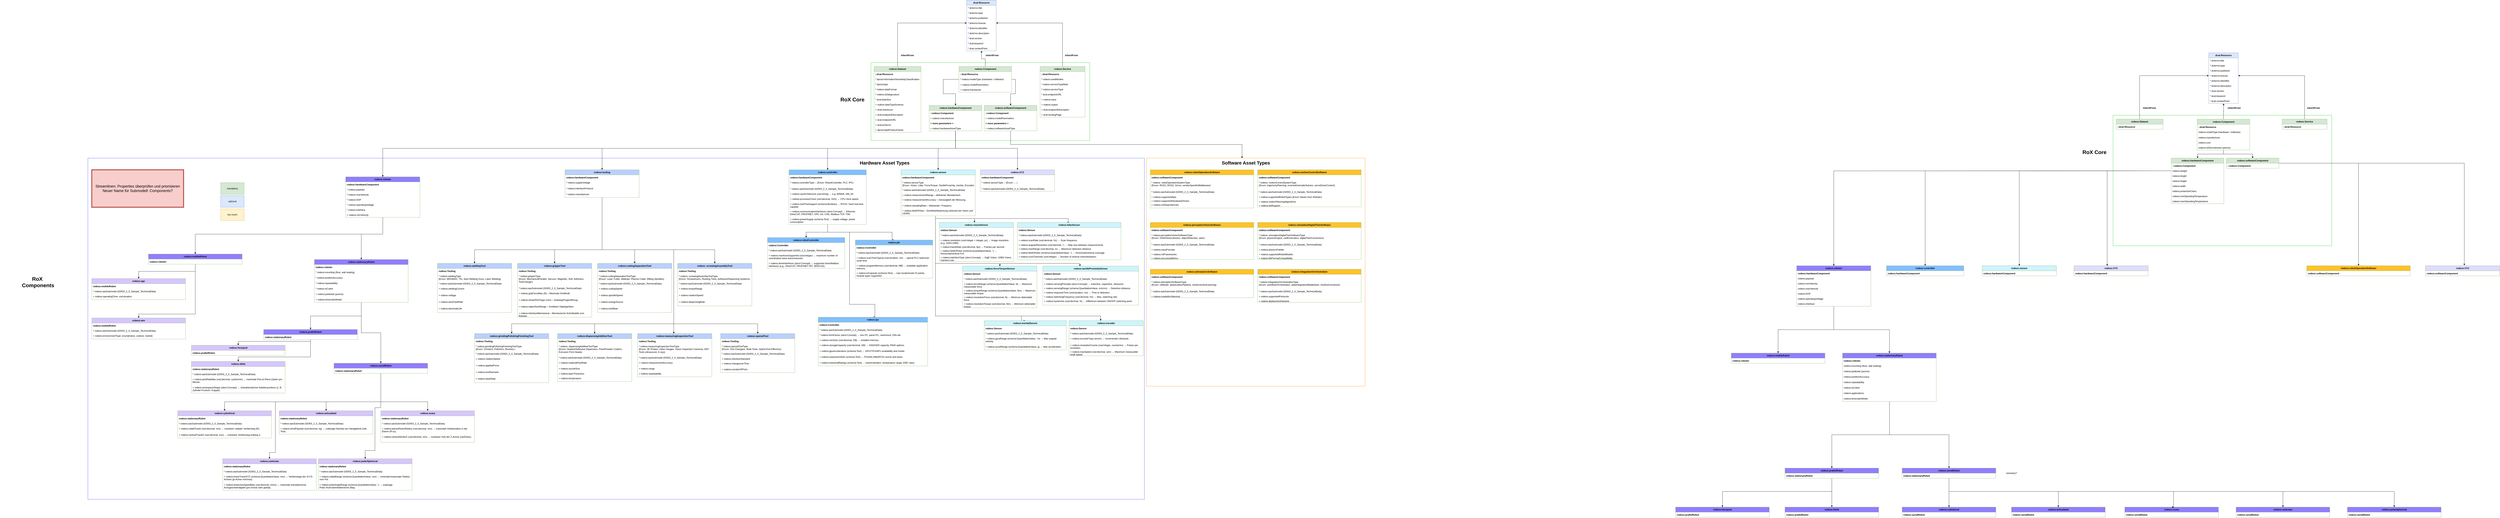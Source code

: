 <mxfile version="28.1.2" pages="2">
  <diagram name="Page-1" id="dkf_m0TrELpwav2AMuOJ">
    <mxGraphModel dx="10666" dy="3624" grid="1" gridSize="10" guides="1" tooltips="1" connect="1" arrows="1" fold="1" page="1" pageScale="1" pageWidth="827" pageHeight="1169" math="0" shadow="0">
      <root>
        <mxCell id="0" />
        <mxCell id="1" parent="0" />
        <mxCell id="rfOg7YSwdZjlaNklkEXE-106" value="" style="rounded=0;whiteSpace=wrap;html=1;fillColor=default;strokeColor=#3333FF;" parent="1" vertex="1">
          <mxGeometry x="-3750" y="830" width="5410" height="1750" as="geometry" />
        </mxCell>
        <mxCell id="rfOg7YSwdZjlaNklkEXE-48" value="" style="rounded=0;whiteSpace=wrap;html=1;fillColor=default;strokeColor=#00CC00;" parent="1" vertex="1">
          <mxGeometry x="260" y="340" width="1120" height="400" as="geometry" />
        </mxCell>
        <mxCell id="rfOg7YSwdZjlaNklkEXE-1" value="&lt;b&gt;dcat:Resource&lt;/b&gt;" style="swimlane;fontStyle=0;childLayout=stackLayout;horizontal=1;startSize=26;fillColor=#dae8fc;horizontalStack=0;resizeParent=1;resizeParentMax=0;resizeLast=0;collapsible=1;marginBottom=0;whiteSpace=wrap;html=1;strokeColor=#6c8ebf;" parent="1" vertex="1">
          <mxGeometry x="750" y="20" width="151" height="260" as="geometry">
            <mxRectangle x="730" y="462" width="100" height="30" as="alternateBounds" />
          </mxGeometry>
        </mxCell>
        <mxCell id="rfOg7YSwdZjlaNklkEXE-2" value="* dcterms:title" style="text;strokeColor=none;fillColor=none;align=left;verticalAlign=top;spacingLeft=4;spacingRight=4;overflow=hidden;rotatable=0;points=[[0,0.5],[1,0.5]];portConstraint=eastwest;whiteSpace=wrap;html=1;" parent="rfOg7YSwdZjlaNklkEXE-1" vertex="1">
          <mxGeometry y="26" width="151" height="26" as="geometry" />
        </mxCell>
        <mxCell id="rfOg7YSwdZjlaNklkEXE-3" value="* dcterms:type" style="text;strokeColor=none;fillColor=none;align=left;verticalAlign=top;spacingLeft=4;spacingRight=4;overflow=hidden;rotatable=0;points=[[0,0.5],[1,0.5]];portConstraint=eastwest;whiteSpace=wrap;html=1;" parent="rfOg7YSwdZjlaNklkEXE-1" vertex="1">
          <mxGeometry y="52" width="151" height="26" as="geometry" />
        </mxCell>
        <mxCell id="rfOg7YSwdZjlaNklkEXE-4" value="* dcterms:publisher" style="text;strokeColor=none;fillColor=none;align=left;verticalAlign=top;spacingLeft=4;spacingRight=4;overflow=hidden;rotatable=0;points=[[0,0.5],[1,0.5]];portConstraint=eastwest;whiteSpace=wrap;html=1;" parent="rfOg7YSwdZjlaNklkEXE-1" vertex="1">
          <mxGeometry y="78" width="151" height="26" as="geometry" />
        </mxCell>
        <mxCell id="rfOg7YSwdZjlaNklkEXE-5" value="* dcterms:license" style="text;strokeColor=none;fillColor=none;align=left;verticalAlign=top;spacingLeft=4;spacingRight=4;overflow=hidden;rotatable=0;points=[[0,0.5],[1,0.5]];portConstraint=eastwest;whiteSpace=wrap;html=1;" parent="rfOg7YSwdZjlaNklkEXE-1" vertex="1">
          <mxGeometry y="104" width="151" height="26" as="geometry" />
        </mxCell>
        <mxCell id="rfOg7YSwdZjlaNklkEXE-6" value="* dcterms:identifier" style="text;strokeColor=none;fillColor=none;align=left;verticalAlign=top;spacingLeft=4;spacingRight=4;overflow=hidden;rotatable=0;points=[[0,0.5],[1,0.5]];portConstraint=eastwest;whiteSpace=wrap;html=1;" parent="rfOg7YSwdZjlaNklkEXE-1" vertex="1">
          <mxGeometry y="130" width="151" height="26" as="geometry" />
        </mxCell>
        <mxCell id="rfOg7YSwdZjlaNklkEXE-7" value="* dcterms:descripton" style="text;strokeColor=none;fillColor=none;align=left;verticalAlign=top;spacingLeft=4;spacingRight=4;overflow=hidden;rotatable=0;points=[[0,0.5],[1,0.5]];portConstraint=eastwest;whiteSpace=wrap;html=1;" parent="rfOg7YSwdZjlaNklkEXE-1" vertex="1">
          <mxGeometry y="156" width="151" height="26" as="geometry" />
        </mxCell>
        <mxCell id="rfOg7YSwdZjlaNklkEXE-8" value="* dcat:version" style="text;strokeColor=none;fillColor=none;align=left;verticalAlign=top;spacingLeft=4;spacingRight=4;overflow=hidden;rotatable=0;points=[[0,0.5],[1,0.5]];portConstraint=eastwest;whiteSpace=wrap;html=1;" parent="rfOg7YSwdZjlaNklkEXE-1" vertex="1">
          <mxGeometry y="182" width="151" height="26" as="geometry" />
        </mxCell>
        <mxCell id="rfOg7YSwdZjlaNklkEXE-9" value="* dcat:keyword" style="text;strokeColor=none;fillColor=none;align=left;verticalAlign=top;spacingLeft=4;spacingRight=4;overflow=hidden;rotatable=0;points=[[0,0.5],[1,0.5]];portConstraint=eastwest;whiteSpace=wrap;html=1;" parent="rfOg7YSwdZjlaNklkEXE-1" vertex="1">
          <mxGeometry y="208" width="151" height="26" as="geometry" />
        </mxCell>
        <mxCell id="rfOg7YSwdZjlaNklkEXE-10" value="* dcat:contactPoint" style="text;strokeColor=none;fillColor=none;align=left;verticalAlign=top;spacingLeft=4;spacingRight=4;overflow=hidden;rotatable=0;points=[[0,0.5],[1,0.5]];portConstraint=eastwest;whiteSpace=wrap;html=1;" parent="rfOg7YSwdZjlaNklkEXE-1" vertex="1">
          <mxGeometry y="234" width="151" height="26" as="geometry" />
        </mxCell>
        <mxCell id="rfOg7YSwdZjlaNklkEXE-11" style="edgeStyle=orthogonalEdgeStyle;rounded=0;orthogonalLoop=1;jettySize=auto;html=1;exitX=0.5;exitY=0;exitDx=0;exitDy=0;entryX=0;entryY=0.5;entryDx=0;entryDy=0;" parent="1" source="rfOg7YSwdZjlaNklkEXE-12" target="rfOg7YSwdZjlaNklkEXE-5" edge="1">
          <mxGeometry relative="1" as="geometry" />
        </mxCell>
        <mxCell id="rfOg7YSwdZjlaNklkEXE-12" value="&lt;b&gt;rodeos:Dataset&lt;/b&gt;" style="swimlane;fontStyle=0;childLayout=stackLayout;horizontal=1;startSize=26;fillColor=#d5e8d4;horizontalStack=0;resizeParent=1;resizeParentMax=0;resizeLast=0;collapsible=1;marginBottom=0;whiteSpace=wrap;html=1;strokeColor=#82b366;" parent="1" vertex="1">
          <mxGeometry x="276" y="360" width="240" height="338" as="geometry">
            <mxRectangle x="730" y="462" width="100" height="30" as="alternateBounds" />
          </mxGeometry>
        </mxCell>
        <mxCell id="rfOg7YSwdZjlaNklkEXE-13" value="&lt;b&gt;::dcat:Resource&lt;/b&gt;" style="text;strokeColor=none;fillColor=none;align=left;verticalAlign=top;spacingLeft=4;spacingRight=4;overflow=hidden;rotatable=0;points=[[0,0.5],[1,0.5]];portConstraint=eastwest;whiteSpace=wrap;html=1;" parent="rfOg7YSwdZjlaNklkEXE-12" vertex="1">
          <mxGeometry y="26" width="240" height="26" as="geometry" />
        </mxCell>
        <mxCell id="rfOg7YSwdZjlaNklkEXE-14" value="* dprod:informationSensitivityClassification" style="text;strokeColor=none;fillColor=none;align=left;verticalAlign=top;spacingLeft=4;spacingRight=4;overflow=hidden;rotatable=0;points=[[0,0.5],[1,0.5]];portConstraint=eastwest;whiteSpace=wrap;html=1;" parent="rfOg7YSwdZjlaNklkEXE-12" vertex="1">
          <mxGeometry y="52" width="240" height="26" as="geometry" />
        </mxCell>
        <mxCell id="rfOg7YSwdZjlaNklkEXE-15" value="* dprod:type" style="text;strokeColor=none;fillColor=none;align=left;verticalAlign=top;spacingLeft=4;spacingRight=4;overflow=hidden;rotatable=0;points=[[0,0.5],[1,0.5]];portConstraint=eastwest;whiteSpace=wrap;html=1;" parent="rfOg7YSwdZjlaNklkEXE-12" vertex="1">
          <mxGeometry y="78" width="240" height="26" as="geometry" />
        </mxCell>
        <mxCell id="rfOg7YSwdZjlaNklkEXE-16" value="* rodeos:dataFormat" style="text;strokeColor=none;fillColor=none;align=left;verticalAlign=top;spacingLeft=4;spacingRight=4;overflow=hidden;rotatable=0;points=[[0,0.5],[1,0.5]];portConstraint=eastwest;whiteSpace=wrap;html=1;" parent="rfOg7YSwdZjlaNklkEXE-12" vertex="1">
          <mxGeometry y="104" width="240" height="26" as="geometry" />
        </mxCell>
        <mxCell id="rfOg7YSwdZjlaNklkEXE-17" value="* rodeos:isDataproduct" style="text;strokeColor=none;fillColor=none;align=left;verticalAlign=top;spacingLeft=4;spacingRight=4;overflow=hidden;rotatable=0;points=[[0,0.5],[1,0.5]];portConstraint=eastwest;whiteSpace=wrap;html=1;" parent="rfOg7YSwdZjlaNklkEXE-12" vertex="1">
          <mxGeometry y="130" width="240" height="26" as="geometry" />
        </mxCell>
        <mxCell id="rfOg7YSwdZjlaNklkEXE-18" value="* dcat:byteSize" style="text;strokeColor=none;fillColor=none;align=left;verticalAlign=top;spacingLeft=4;spacingRight=4;overflow=hidden;rotatable=0;points=[[0,0.5],[1,0.5]];portConstraint=eastwest;whiteSpace=wrap;html=1;" parent="rfOg7YSwdZjlaNklkEXE-12" vertex="1">
          <mxGeometry y="156" width="240" height="26" as="geometry" />
        </mxCell>
        <mxCell id="rfOg7YSwdZjlaNklkEXE-19" value="+ rodeos:dataTypeSchema" style="text;strokeColor=none;fillColor=none;align=left;verticalAlign=top;spacingLeft=4;spacingRight=4;overflow=hidden;rotatable=0;points=[[0,0.5],[1,0.5]];portConstraint=eastwest;whiteSpace=wrap;html=1;" parent="rfOg7YSwdZjlaNklkEXE-12" vertex="1">
          <mxGeometry y="182" width="240" height="26" as="geometry" />
        </mxCell>
        <mxCell id="rfOg7YSwdZjlaNklkEXE-20" value="+ dcat:checksum" style="text;strokeColor=none;fillColor=none;align=left;verticalAlign=top;spacingLeft=4;spacingRight=4;overflow=hidden;rotatable=0;points=[[0,0.5],[1,0.5]];portConstraint=eastwest;whiteSpace=wrap;html=1;" parent="rfOg7YSwdZjlaNklkEXE-12" vertex="1">
          <mxGeometry y="208" width="240" height="26" as="geometry" />
        </mxCell>
        <mxCell id="rfOg7YSwdZjlaNklkEXE-21" value="&lt;span style=&quot;color: rgb(0, 0, 0); font-family: Helvetica; font-size: 12px; font-style: normal; font-variant-ligatures: normal; font-variant-caps: normal; font-weight: 400; letter-spacing: normal; orphans: 2; text-align: left; text-indent: 0px; text-transform: none; widows: 2; word-spacing: 0px; -webkit-text-stroke-width: 0px; white-space: normal; text-decoration-thickness: initial; text-decoration-style: initial; text-decoration-color: initial; float: none; display: inline !important;&quot;&gt;+ dcat:endpointDescription&lt;/span&gt;" style="text;strokeColor=none;fillColor=none;align=left;verticalAlign=top;spacingLeft=4;spacingRight=4;overflow=hidden;rotatable=0;points=[[0,0.5],[1,0.5]];portConstraint=eastwest;whiteSpace=wrap;html=1;" parent="rfOg7YSwdZjlaNklkEXE-12" vertex="1">
          <mxGeometry y="234" width="240" height="26" as="geometry" />
        </mxCell>
        <mxCell id="rfOg7YSwdZjlaNklkEXE-22" value="+ dcat:endpointURL" style="text;strokeColor=none;fillColor=none;align=left;verticalAlign=top;spacingLeft=4;spacingRight=4;overflow=hidden;rotatable=0;points=[[0,0.5],[1,0.5]];portConstraint=eastwest;whiteSpace=wrap;html=1;" parent="rfOg7YSwdZjlaNklkEXE-12" vertex="1">
          <mxGeometry y="260" width="240" height="26" as="geometry" />
        </mxCell>
        <mxCell id="rfOg7YSwdZjlaNklkEXE-23" value="+ dcat:protocol" style="text;strokeColor=none;fillColor=none;align=left;verticalAlign=top;spacingLeft=4;spacingRight=4;overflow=hidden;rotatable=0;points=[[0,0.5],[1,0.5]];portConstraint=eastwest;whiteSpace=wrap;html=1;" parent="rfOg7YSwdZjlaNklkEXE-12" vertex="1">
          <mxGeometry y="286" width="240" height="26" as="geometry" />
        </mxCell>
        <mxCell id="rfOg7YSwdZjlaNklkEXE-24" value="+ dprod:dataProductOwner" style="text;strokeColor=none;fillColor=none;align=left;verticalAlign=top;spacingLeft=4;spacingRight=4;overflow=hidden;rotatable=0;points=[[0,0.5],[1,0.5]];portConstraint=eastwest;whiteSpace=wrap;html=1;" parent="rfOg7YSwdZjlaNklkEXE-12" vertex="1">
          <mxGeometry y="312" width="240" height="26" as="geometry" />
        </mxCell>
        <mxCell id="rfOg7YSwdZjlaNklkEXE-25" value="inheritFrom" style="text;align=center;fontStyle=1;verticalAlign=middle;spacingLeft=3;spacingRight=3;strokeColor=none;rotatable=0;points=[[0,0.5],[1,0.5]];portConstraint=eastwest;html=1;" parent="1" vertex="1">
          <mxGeometry x="406" y="290" width="80" height="26" as="geometry" />
        </mxCell>
        <mxCell id="rfOg7YSwdZjlaNklkEXE-26" style="edgeStyle=orthogonalEdgeStyle;rounded=0;orthogonalLoop=1;jettySize=auto;html=1;exitX=0.5;exitY=0;exitDx=0;exitDy=0;" parent="1" source="rfOg7YSwdZjlaNklkEXE-27" edge="1">
          <mxGeometry relative="1" as="geometry">
            <mxPoint x="826" y="280" as="targetPoint" />
          </mxGeometry>
        </mxCell>
        <mxCell id="rfOg7YSwdZjlaNklkEXE-27" value="&lt;b&gt;rodeos:Component&lt;/b&gt;" style="swimlane;fontStyle=0;childLayout=stackLayout;horizontal=1;startSize=26;fillColor=#d5e8d4;horizontalStack=0;resizeParent=1;resizeParentMax=0;resizeLast=0;collapsible=1;marginBottom=0;whiteSpace=wrap;html=1;strokeColor=#82b366;" parent="1" vertex="1">
          <mxGeometry x="710.5" y="360" width="269.5" height="132" as="geometry">
            <mxRectangle x="730" y="462" width="100" height="30" as="alternateBounds" />
          </mxGeometry>
        </mxCell>
        <mxCell id="rfOg7YSwdZjlaNklkEXE-28" value="&lt;b&gt;::dcat:Resource&lt;/b&gt;" style="text;strokeColor=none;fillColor=none;align=left;verticalAlign=top;spacingLeft=4;spacingRight=4;overflow=hidden;rotatable=0;points=[[0,0.5],[1,0.5]];portConstraint=eastwest;whiteSpace=wrap;html=1;" parent="rfOg7YSwdZjlaNklkEXE-27" vertex="1">
          <mxGeometry y="26" width="269.5" height="26" as="geometry" />
        </mxCell>
        <mxCell id="rfOg7YSwdZjlaNklkEXE-29" value="* rodeos:modelType (hardware / software)" style="text;strokeColor=none;fillColor=none;align=left;verticalAlign=top;spacingLeft=4;spacingRight=4;overflow=hidden;rotatable=0;points=[[0,0.5],[1,0.5]];portConstraint=eastwest;whiteSpace=wrap;html=1;" parent="rfOg7YSwdZjlaNklkEXE-27" vertex="1">
          <mxGeometry y="52" width="269.5" height="28" as="geometry" />
        </mxCell>
        <mxCell id="rfOg7YSwdZjlaNklkEXE-30" value="+ rodeos:modelParemeters" style="text;strokeColor=none;fillColor=none;align=left;verticalAlign=top;spacingLeft=4;spacingRight=4;overflow=hidden;rotatable=0;points=[[0,0.5],[1,0.5]];portConstraint=eastwest;whiteSpace=wrap;html=1;" parent="rfOg7YSwdZjlaNklkEXE-27" vertex="1">
          <mxGeometry y="80" width="269.5" height="26" as="geometry" />
        </mxCell>
        <mxCell id="rfOg7YSwdZjlaNklkEXE-31" value="+ rodeos:framework" style="text;strokeColor=none;fillColor=none;align=left;verticalAlign=top;spacingLeft=4;spacingRight=4;overflow=hidden;rotatable=0;points=[[0,0.5],[1,0.5]];portConstraint=eastwest;whiteSpace=wrap;html=1;" parent="rfOg7YSwdZjlaNklkEXE-27" vertex="1">
          <mxGeometry y="106" width="269.5" height="26" as="geometry" />
        </mxCell>
        <mxCell id="rfOg7YSwdZjlaNklkEXE-33" value="inheritFrom" style="text;align=center;fontStyle=1;verticalAlign=middle;spacingLeft=3;spacingRight=3;strokeColor=none;rotatable=0;points=[[0,0.5],[1,0.5]];portConstraint=eastwest;html=1;" parent="1" vertex="1">
          <mxGeometry x="840" y="290" width="80" height="26" as="geometry" />
        </mxCell>
        <mxCell id="rfOg7YSwdZjlaNklkEXE-35" style="edgeStyle=orthogonalEdgeStyle;rounded=0;orthogonalLoop=1;jettySize=auto;html=1;exitX=0.5;exitY=0;exitDx=0;exitDy=0;entryX=1;entryY=0.5;entryDx=0;entryDy=0;" parent="1" source="rfOg7YSwdZjlaNklkEXE-36" target="rfOg7YSwdZjlaNklkEXE-5" edge="1">
          <mxGeometry relative="1" as="geometry" />
        </mxCell>
        <mxCell id="rfOg7YSwdZjlaNklkEXE-36" value="&lt;b&gt;rodeos:Service&lt;/b&gt;" style="swimlane;fontStyle=0;childLayout=stackLayout;horizontal=1;startSize=26;fillColor=#d5e8d4;horizontalStack=0;resizeParent=1;resizeParentMax=0;resizeLast=0;collapsible=1;marginBottom=0;whiteSpace=wrap;html=1;strokeColor=#82b366;" parent="1" vertex="1">
          <mxGeometry x="1126" y="360" width="230" height="260" as="geometry">
            <mxRectangle x="730" y="462" width="100" height="30" as="alternateBounds" />
          </mxGeometry>
        </mxCell>
        <mxCell id="rfOg7YSwdZjlaNklkEXE-37" value="&lt;b&gt;::dcat:Resource&lt;/b&gt;" style="text;strokeColor=none;fillColor=none;align=left;verticalAlign=top;spacingLeft=4;spacingRight=4;overflow=hidden;rotatable=0;points=[[0,0.5],[1,0.5]];portConstraint=eastwest;whiteSpace=wrap;html=1;" parent="rfOg7YSwdZjlaNklkEXE-36" vertex="1">
          <mxGeometry y="26" width="230" height="26" as="geometry" />
        </mxCell>
        <mxCell id="rfOg7YSwdZjlaNklkEXE-38" value="* rodeos:usedModels" style="text;strokeColor=none;fillColor=none;align=left;verticalAlign=top;spacingLeft=4;spacingRight=4;overflow=hidden;rotatable=0;points=[[0,0.5],[1,0.5]];portConstraint=eastwest;whiteSpace=wrap;html=1;" parent="rfOg7YSwdZjlaNklkEXE-36" vertex="1">
          <mxGeometry y="52" width="230" height="26" as="geometry" />
        </mxCell>
        <mxCell id="rfOg7YSwdZjlaNklkEXE-39" value="* rodeos:serviceTypeMain" style="text;strokeColor=none;fillColor=none;align=left;verticalAlign=top;spacingLeft=4;spacingRight=4;overflow=hidden;rotatable=0;points=[[0,0.5],[1,0.5]];portConstraint=eastwest;whiteSpace=wrap;html=1;" parent="rfOg7YSwdZjlaNklkEXE-36" vertex="1">
          <mxGeometry y="78" width="230" height="26" as="geometry" />
        </mxCell>
        <mxCell id="rfOg7YSwdZjlaNklkEXE-40" value="* rodeos:serviceType" style="text;strokeColor=none;fillColor=none;align=left;verticalAlign=top;spacingLeft=4;spacingRight=4;overflow=hidden;rotatable=0;points=[[0,0.5],[1,0.5]];portConstraint=eastwest;whiteSpace=wrap;html=1;" parent="rfOg7YSwdZjlaNklkEXE-36" vertex="1">
          <mxGeometry y="104" width="230" height="26" as="geometry" />
        </mxCell>
        <mxCell id="rfOg7YSwdZjlaNklkEXE-41" value="* dcat:endpointURL" style="text;strokeColor=none;fillColor=none;align=left;verticalAlign=top;spacingLeft=4;spacingRight=4;overflow=hidden;rotatable=0;points=[[0,0.5],[1,0.5]];portConstraint=eastwest;whiteSpace=wrap;html=1;" parent="rfOg7YSwdZjlaNklkEXE-36" vertex="1">
          <mxGeometry y="130" width="230" height="26" as="geometry" />
        </mxCell>
        <mxCell id="rfOg7YSwdZjlaNklkEXE-42" value="+ rodeos:input" style="text;strokeColor=none;fillColor=none;align=left;verticalAlign=top;spacingLeft=4;spacingRight=4;overflow=hidden;rotatable=0;points=[[0,0.5],[1,0.5]];portConstraint=eastwest;whiteSpace=wrap;html=1;" parent="rfOg7YSwdZjlaNklkEXE-36" vertex="1">
          <mxGeometry y="156" width="230" height="26" as="geometry" />
        </mxCell>
        <mxCell id="rfOg7YSwdZjlaNklkEXE-43" value="+ rodeos:output" style="text;strokeColor=none;fillColor=none;align=left;verticalAlign=top;spacingLeft=4;spacingRight=4;overflow=hidden;rotatable=0;points=[[0,0.5],[1,0.5]];portConstraint=eastwest;whiteSpace=wrap;html=1;" parent="rfOg7YSwdZjlaNklkEXE-36" vertex="1">
          <mxGeometry y="182" width="230" height="26" as="geometry" />
        </mxCell>
        <mxCell id="rfOg7YSwdZjlaNklkEXE-44" value="+ dcat:endpointDescription" style="text;strokeColor=none;fillColor=none;align=left;verticalAlign=top;spacingLeft=4;spacingRight=4;overflow=hidden;rotatable=0;points=[[0,0.5],[1,0.5]];portConstraint=eastwest;whiteSpace=wrap;html=1;" parent="rfOg7YSwdZjlaNklkEXE-36" vertex="1">
          <mxGeometry y="208" width="230" height="26" as="geometry" />
        </mxCell>
        <mxCell id="rfOg7YSwdZjlaNklkEXE-45" value="+ dcat:landingPage" style="text;strokeColor=none;fillColor=none;align=left;verticalAlign=top;spacingLeft=4;spacingRight=4;overflow=hidden;rotatable=0;points=[[0,0.5],[1,0.5]];portConstraint=eastwest;whiteSpace=wrap;html=1;" parent="rfOg7YSwdZjlaNklkEXE-36" vertex="1">
          <mxGeometry y="234" width="230" height="26" as="geometry" />
        </mxCell>
        <mxCell id="rfOg7YSwdZjlaNklkEXE-46" value="inheritFrom" style="text;align=center;fontStyle=1;verticalAlign=middle;spacingLeft=3;spacingRight=3;strokeColor=none;rotatable=0;points=[[0,0.5],[1,0.5]];portConstraint=eastwest;html=1;" parent="1" vertex="1">
          <mxGeometry x="1246" y="290" width="80" height="26" as="geometry" />
        </mxCell>
        <mxCell id="rfOg7YSwdZjlaNklkEXE-50" value="RoX Core" style="text;html=1;align=center;verticalAlign=middle;whiteSpace=wrap;rounded=0;fontSize=27;fontStyle=1" parent="1" vertex="1">
          <mxGeometry x="100" y="492.5" width="130" height="75" as="geometry" />
        </mxCell>
        <mxCell id="AkW8iwiwgBtF7Y7lzQ1q-10" style="edgeStyle=orthogonalEdgeStyle;rounded=0;orthogonalLoop=1;jettySize=auto;html=1;" parent="1" source="rfOg7YSwdZjlaNklkEXE-72" target="AkW8iwiwgBtF7Y7lzQ1q-1" edge="1">
          <mxGeometry relative="1" as="geometry">
            <Array as="points">
              <mxPoint x="-1117" y="1300" />
              <mxPoint x="-1360" y="1300" />
            </Array>
          </mxGeometry>
        </mxCell>
        <mxCell id="r5h0eZ67G-hOJgbN_lkw-76" style="edgeStyle=orthogonalEdgeStyle;rounded=0;orthogonalLoop=1;jettySize=auto;html=1;" parent="1" source="rfOg7YSwdZjlaNklkEXE-72" target="r5h0eZ67G-hOJgbN_lkw-44" edge="1">
          <mxGeometry relative="1" as="geometry">
            <Array as="points">
              <mxPoint x="-1117" y="1300" />
              <mxPoint x="-950" y="1300" />
            </Array>
          </mxGeometry>
        </mxCell>
        <mxCell id="r5h0eZ67G-hOJgbN_lkw-77" style="edgeStyle=orthogonalEdgeStyle;rounded=0;orthogonalLoop=1;jettySize=auto;html=1;entryX=0.5;entryY=0;entryDx=0;entryDy=0;" parent="1" source="rfOg7YSwdZjlaNklkEXE-72" target="r5h0eZ67G-hOJgbN_lkw-28" edge="1">
          <mxGeometry relative="1" as="geometry">
            <Array as="points">
              <mxPoint x="-1117" y="1300" />
              <mxPoint x="-1770" y="1300" />
            </Array>
          </mxGeometry>
        </mxCell>
        <mxCell id="r5h0eZ67G-hOJgbN_lkw-79" style="edgeStyle=orthogonalEdgeStyle;rounded=0;orthogonalLoop=1;jettySize=auto;html=1;" parent="1" source="rfOg7YSwdZjlaNklkEXE-72" target="r5h0eZ67G-hOJgbN_lkw-36" edge="1">
          <mxGeometry relative="1" as="geometry">
            <Array as="points">
              <mxPoint x="-1117" y="1300" />
              <mxPoint x="-540" y="1300" />
            </Array>
          </mxGeometry>
        </mxCell>
        <mxCell id="r5h0eZ67G-hOJgbN_lkw-80" style="edgeStyle=orthogonalEdgeStyle;rounded=0;orthogonalLoop=1;jettySize=auto;html=1;entryX=0.5;entryY=0;entryDx=0;entryDy=0;" parent="1" source="rfOg7YSwdZjlaNklkEXE-72" target="r5h0eZ67G-hOJgbN_lkw-52" edge="1">
          <mxGeometry relative="1" as="geometry">
            <Array as="points">
              <mxPoint x="-1117" y="1300" />
              <mxPoint x="-750" y="1300" />
              <mxPoint x="-750" y="1680" />
              <mxPoint x="-1580" y="1680" />
            </Array>
          </mxGeometry>
        </mxCell>
        <mxCell id="r5h0eZ67G-hOJgbN_lkw-81" style="edgeStyle=orthogonalEdgeStyle;rounded=0;orthogonalLoop=1;jettySize=auto;html=1;entryX=0.5;entryY=0;entryDx=0;entryDy=0;" parent="1" source="rfOg7YSwdZjlaNklkEXE-72" target="r5h0eZ67G-hOJgbN_lkw-60" edge="1">
          <mxGeometry relative="1" as="geometry">
            <Array as="points">
              <mxPoint x="-1117" y="1300" />
              <mxPoint x="-750" y="1300" />
              <mxPoint x="-750" y="1680" />
              <mxPoint x="-1155" y="1680" />
            </Array>
          </mxGeometry>
        </mxCell>
        <mxCell id="r5h0eZ67G-hOJgbN_lkw-82" style="edgeStyle=orthogonalEdgeStyle;rounded=0;orthogonalLoop=1;jettySize=auto;html=1;" parent="1" source="rfOg7YSwdZjlaNklkEXE-72" target="r5h0eZ67G-hOJgbN_lkw-68" edge="1">
          <mxGeometry relative="1" as="geometry">
            <Array as="points">
              <mxPoint x="-1117" y="1300" />
              <mxPoint x="-750" y="1300" />
            </Array>
          </mxGeometry>
        </mxCell>
        <mxCell id="r5h0eZ67G-hOJgbN_lkw-96" style="edgeStyle=orthogonalEdgeStyle;rounded=0;orthogonalLoop=1;jettySize=auto;html=1;" parent="1" source="rfOg7YSwdZjlaNklkEXE-72" target="r5h0eZ67G-hOJgbN_lkw-87" edge="1">
          <mxGeometry relative="1" as="geometry">
            <Array as="points">
              <mxPoint x="-1117" y="1300" />
              <mxPoint x="-750" y="1300" />
              <mxPoint x="-750" y="1680" />
              <mxPoint x="-320" y="1680" />
            </Array>
          </mxGeometry>
        </mxCell>
        <mxCell id="rfOg7YSwdZjlaNklkEXE-72" value="&lt;b&gt;rodeos:tooling&lt;/b&gt;" style="swimlane;fontStyle=0;childLayout=stackLayout;horizontal=1;startSize=26;fillColor=#BBD0FF;horizontalStack=0;resizeParent=1;resizeParentMax=0;resizeLast=0;collapsible=1;marginBottom=0;whiteSpace=wrap;html=1;strokeColor=#82b366;" parent="1" vertex="1">
          <mxGeometry x="-1307" y="890" width="380" height="142" as="geometry">
            <mxRectangle x="730" y="462" width="100" height="30" as="alternateBounds" />
          </mxGeometry>
        </mxCell>
        <mxCell id="rfOg7YSwdZjlaNklkEXE-74" value="&lt;b style=&quot;text-align: center;&quot;&gt;rodeos:hardwareComponent&lt;/b&gt;" style="text;strokeColor=none;fillColor=none;align=left;verticalAlign=top;spacingLeft=4;spacingRight=4;overflow=hidden;rotatable=0;points=[[0,0.5],[1,0.5]];portConstraint=eastwest;whiteSpace=wrap;html=1;fontStyle=1" parent="rfOg7YSwdZjlaNklkEXE-72" vertex="1">
          <mxGeometry y="26" width="380" height="26" as="geometry" />
        </mxCell>
        <mxCell id="r5h0eZ67G-hOJgbN_lkw-83" value="* rodeos:supplyVoltage" style="text;strokeColor=none;fillColor=none;align=left;verticalAlign=top;spacingLeft=4;spacingRight=4;overflow=hidden;rotatable=0;points=[[0,0.5],[1,0.5]];portConstraint=eastwest;whiteSpace=wrap;html=1;" parent="rfOg7YSwdZjlaNklkEXE-72" vertex="1">
          <mxGeometry y="52" width="380" height="30" as="geometry" />
        </mxCell>
        <mxCell id="r5h0eZ67G-hOJgbN_lkw-84" value="* rodeos:interfaceProtocol" style="text;strokeColor=none;fillColor=none;align=left;verticalAlign=top;spacingLeft=4;spacingRight=4;overflow=hidden;rotatable=0;points=[[0,0.5],[1,0.5]];portConstraint=eastwest;whiteSpace=wrap;html=1;" parent="rfOg7YSwdZjlaNklkEXE-72" vertex="1">
          <mxGeometry y="82" width="380" height="30" as="geometry" />
        </mxCell>
        <mxCell id="r5h0eZ67G-hOJgbN_lkw-85" value="* rodeos:manufacturer" style="text;strokeColor=none;fillColor=none;align=left;verticalAlign=top;spacingLeft=4;spacingRight=4;overflow=hidden;rotatable=0;points=[[0,0.5],[1,0.5]];portConstraint=eastwest;whiteSpace=wrap;html=1;" parent="rfOg7YSwdZjlaNklkEXE-72" vertex="1">
          <mxGeometry y="112" width="380" height="30" as="geometry" />
        </mxCell>
        <mxCell id="r5h0eZ67G-hOJgbN_lkw-145" style="edgeStyle=orthogonalEdgeStyle;rounded=0;orthogonalLoop=1;jettySize=auto;html=1;" parent="1" source="rfOg7YSwdZjlaNklkEXE-85" target="r5h0eZ67G-hOJgbN_lkw-103" edge="1">
          <mxGeometry relative="1" as="geometry">
            <Array as="points">
              <mxPoint x="590" y="1140" />
              <mxPoint x="790" y="1140" />
            </Array>
          </mxGeometry>
        </mxCell>
        <mxCell id="r5h0eZ67G-hOJgbN_lkw-146" style="edgeStyle=orthogonalEdgeStyle;rounded=0;orthogonalLoop=1;jettySize=auto;html=1;entryX=0.5;entryY=0;entryDx=0;entryDy=0;" parent="1" source="rfOg7YSwdZjlaNklkEXE-85" target="r5h0eZ67G-hOJgbN_lkw-110" edge="1">
          <mxGeometry relative="1" as="geometry">
            <Array as="points">
              <mxPoint x="590" y="1140" />
              <mxPoint x="1270" y="1140" />
              <mxPoint x="1270" y="1160" />
            </Array>
          </mxGeometry>
        </mxCell>
        <mxCell id="r5h0eZ67G-hOJgbN_lkw-147" style="edgeStyle=orthogonalEdgeStyle;rounded=0;orthogonalLoop=1;jettySize=auto;html=1;" parent="1" source="rfOg7YSwdZjlaNklkEXE-85" target="r5h0eZ67G-hOJgbN_lkw-117" edge="1">
          <mxGeometry relative="1" as="geometry">
            <Array as="points">
              <mxPoint x="590" y="1370" />
              <mxPoint x="920" y="1370" />
            </Array>
          </mxGeometry>
        </mxCell>
        <mxCell id="r5h0eZ67G-hOJgbN_lkw-148" style="edgeStyle=orthogonalEdgeStyle;rounded=0;orthogonalLoop=1;jettySize=auto;html=1;" parent="1" source="rfOg7YSwdZjlaNklkEXE-85" target="r5h0eZ67G-hOJgbN_lkw-124" edge="1">
          <mxGeometry relative="1" as="geometry">
            <Array as="points">
              <mxPoint x="590" y="1370" />
              <mxPoint x="1330" y="1370" />
            </Array>
          </mxGeometry>
        </mxCell>
        <mxCell id="r5h0eZ67G-hOJgbN_lkw-149" style="edgeStyle=orthogonalEdgeStyle;rounded=0;orthogonalLoop=1;jettySize=auto;html=1;entryX=0.5;entryY=0;entryDx=0;entryDy=0;" parent="1" source="rfOg7YSwdZjlaNklkEXE-85" target="r5h0eZ67G-hOJgbN_lkw-131" edge="1">
          <mxGeometry relative="1" as="geometry">
            <Array as="points">
              <mxPoint x="590" y="1640" />
              <mxPoint x="1030" y="1640" />
            </Array>
          </mxGeometry>
        </mxCell>
        <mxCell id="r5h0eZ67G-hOJgbN_lkw-150" style="edgeStyle=orthogonalEdgeStyle;rounded=0;orthogonalLoop=1;jettySize=auto;html=1;" parent="1" source="rfOg7YSwdZjlaNklkEXE-85" target="r5h0eZ67G-hOJgbN_lkw-138" edge="1">
          <mxGeometry relative="1" as="geometry">
            <Array as="points">
              <mxPoint x="590" y="1640" />
              <mxPoint x="1436" y="1640" />
            </Array>
          </mxGeometry>
        </mxCell>
        <mxCell id="rfOg7YSwdZjlaNklkEXE-85" value="&lt;b&gt;rodeos:sensor&lt;/b&gt;" style="swimlane;fontStyle=0;childLayout=stackLayout;horizontal=1;startSize=26;fillColor=#CFF4FF;horizontalStack=0;resizeParent=1;resizeParentMax=0;resizeLast=0;collapsible=1;marginBottom=0;whiteSpace=wrap;html=1;strokeColor=#82b366;" parent="1" vertex="1">
          <mxGeometry x="414" y="890" width="380" height="236" as="geometry">
            <mxRectangle x="730" y="462" width="100" height="30" as="alternateBounds" />
          </mxGeometry>
        </mxCell>
        <mxCell id="rfOg7YSwdZjlaNklkEXE-87" value="&lt;b style=&quot;text-align: center;&quot;&gt;rodeos:hardwareComponent&lt;/b&gt;" style="text;strokeColor=none;fillColor=none;align=left;verticalAlign=top;spacingLeft=4;spacingRight=4;overflow=hidden;rotatable=0;points=[[0,0.5],[1,0.5]];portConstraint=eastwest;whiteSpace=wrap;html=1;fontStyle=1" parent="rfOg7YSwdZjlaNklkEXE-85" vertex="1">
          <mxGeometry y="26" width="380" height="26" as="geometry" />
        </mxCell>
        <mxCell id="rfOg7YSwdZjlaNklkEXE-88" value="* rodeos:sensorType&lt;br&gt;(Enum: Vision, Lidar, ForceTorque, TactileProximity, Inertial, Encoder)" style="text;strokeColor=none;fillColor=none;align=left;verticalAlign=top;spacingLeft=4;spacingRight=4;overflow=hidden;rotatable=0;points=[[0,0.5],[1,0.5]];portConstraint=eastwest;whiteSpace=wrap;html=1;" parent="rfOg7YSwdZjlaNklkEXE-85" vertex="1">
          <mxGeometry y="52" width="380" height="38" as="geometry" />
        </mxCell>
        <mxCell id="rfOg7YSwdZjlaNklkEXE-89" value="* rodeos:aasSubmodel (02003_2_0_Sample_TechnicalData)" style="text;strokeColor=none;fillColor=none;align=left;verticalAlign=top;spacingLeft=4;spacingRight=4;overflow=hidden;rotatable=0;points=[[0,0.5],[1,0.5]];portConstraint=eastwest;whiteSpace=wrap;html=1;" parent="rfOg7YSwdZjlaNklkEXE-85" vertex="1">
          <mxGeometry y="90" width="380" height="26" as="geometry" />
        </mxCell>
        <mxCell id="rfOg7YSwdZjlaNklkEXE-90" value="&lt;div&gt;&lt;span style=&quot;background-color: transparent; color: light-dark(rgb(0, 0, 0), rgb(255, 255, 255));&quot;&gt;+&amp;nbsp;&lt;/span&gt;&lt;span style=&quot;background-color: transparent;&quot;&gt;rodeos:measurementRange – definierter Messbereich.&lt;/span&gt;&lt;/div&gt;" style="text;strokeColor=none;fillColor=none;align=left;verticalAlign=top;spacingLeft=4;spacingRight=4;overflow=hidden;rotatable=0;points=[[0,0.5],[1,0.5]];portConstraint=eastwest;whiteSpace=wrap;html=1;" parent="rfOg7YSwdZjlaNklkEXE-85" vertex="1">
          <mxGeometry y="116" width="380" height="24" as="geometry" />
        </mxCell>
        <mxCell id="rfOg7YSwdZjlaNklkEXE-91" value="+&amp;nbsp;rodeos:measurementAccuracy – Genauigkeit der Messung." style="text;strokeColor=none;fillColor=none;align=left;verticalAlign=top;spacingLeft=4;spacingRight=4;overflow=hidden;rotatable=0;points=[[0,0.5],[1,0.5]];portConstraint=eastwest;whiteSpace=wrap;html=1;" parent="rfOg7YSwdZjlaNklkEXE-85" vertex="1">
          <mxGeometry y="140" width="380" height="30" as="geometry" />
        </mxCell>
        <mxCell id="rfOg7YSwdZjlaNklkEXE-92" value="+&amp;nbsp;rodeos:samplingRate – Abtastrate / Frequenz." style="text;strokeColor=none;fillColor=none;align=left;verticalAlign=top;spacingLeft=4;spacingRight=4;overflow=hidden;rotatable=0;points=[[0,0.5],[1,0.5]];portConstraint=eastwest;whiteSpace=wrap;html=1;" parent="rfOg7YSwdZjlaNklkEXE-85" vertex="1">
          <mxGeometry y="170" width="380" height="26" as="geometry" />
        </mxCell>
        <mxCell id="rfOg7YSwdZjlaNklkEXE-93" value="+&amp;nbsp;rodeos:fieldOfView – Sichtfeld/Abdeckung (relevant bei Vision und LiDAR)." style="text;strokeColor=none;fillColor=none;align=left;verticalAlign=top;spacingLeft=4;spacingRight=4;overflow=hidden;rotatable=0;points=[[0,0.5],[1,0.5]];portConstraint=eastwest;whiteSpace=wrap;html=1;" parent="rfOg7YSwdZjlaNklkEXE-85" vertex="1">
          <mxGeometry y="196" width="380" height="40" as="geometry" />
        </mxCell>
        <mxCell id="rfOg7YSwdZjlaNklkEXE-95" value="&lt;b&gt;rodeos:XYZ&lt;/b&gt;" style="swimlane;fontStyle=0;childLayout=stackLayout;horizontal=1;startSize=26;fillColor=#E0DCFF;horizontalStack=0;resizeParent=1;resizeParentMax=0;resizeLast=0;collapsible=1;marginBottom=0;whiteSpace=wrap;html=1;strokeColor=#82b366;" parent="1" vertex="1">
          <mxGeometry x="820" y="890" width="380" height="110" as="geometry">
            <mxRectangle x="730" y="462" width="100" height="30" as="alternateBounds" />
          </mxGeometry>
        </mxCell>
        <mxCell id="rfOg7YSwdZjlaNklkEXE-97" value="&lt;b style=&quot;text-align: center;&quot;&gt;rodeos:hardwareComponent&lt;/b&gt;" style="text;strokeColor=none;fillColor=none;align=left;verticalAlign=top;spacingLeft=4;spacingRight=4;overflow=hidden;rotatable=0;points=[[0,0.5],[1,0.5]];portConstraint=eastwest;whiteSpace=wrap;html=1;fontStyle=1" parent="rfOg7YSwdZjlaNklkEXE-95" vertex="1">
          <mxGeometry y="26" width="380" height="26" as="geometry" />
        </mxCell>
        <mxCell id="rfOg7YSwdZjlaNklkEXE-98" value="* rodeos:sensorType -- (Enum: ... )" style="text;strokeColor=none;fillColor=none;align=left;verticalAlign=top;spacingLeft=4;spacingRight=4;overflow=hidden;rotatable=0;points=[[0,0.5],[1,0.5]];portConstraint=eastwest;whiteSpace=wrap;html=1;" parent="rfOg7YSwdZjlaNklkEXE-95" vertex="1">
          <mxGeometry y="52" width="380" height="32" as="geometry" />
        </mxCell>
        <mxCell id="rfOg7YSwdZjlaNklkEXE-99" value="* rodeos:aasSubmodel (02003_2_0_Sample_TechnicalData)" style="text;strokeColor=none;fillColor=none;align=left;verticalAlign=top;spacingLeft=4;spacingRight=4;overflow=hidden;rotatable=0;points=[[0,0.5],[1,0.5]];portConstraint=eastwest;whiteSpace=wrap;html=1;" parent="rfOg7YSwdZjlaNklkEXE-95" vertex="1">
          <mxGeometry y="84" width="380" height="26" as="geometry" />
        </mxCell>
        <mxCell id="rfOg7YSwdZjlaNklkEXE-105" value="RoX&amp;nbsp;&lt;div&gt;Components&lt;/div&gt;" style="text;html=1;align=center;verticalAlign=middle;whiteSpace=wrap;rounded=0;fontSize=27;fontStyle=1" parent="1" vertex="1">
          <mxGeometry x="-4200" y="1428" width="390" height="75" as="geometry" />
        </mxCell>
        <mxCell id="AkW8iwiwgBtF7Y7lzQ1q-1" value="&lt;b&gt;rodeos:gripperTool&lt;/b&gt;" style="swimlane;fontStyle=0;childLayout=stackLayout;horizontal=1;startSize=26;fillColor=#BBD0FF;horizontalStack=0;resizeParent=1;resizeParentMax=0;resizeLast=0;collapsible=1;marginBottom=0;whiteSpace=wrap;html=1;strokeColor=#82b366;" parent="1" vertex="1">
          <mxGeometry x="-1550" y="1370" width="380" height="276" as="geometry">
            <mxRectangle x="730" y="462" width="100" height="30" as="alternateBounds" />
          </mxGeometry>
        </mxCell>
        <mxCell id="AkW8iwiwgBtF7Y7lzQ1q-2" value="&lt;b style=&quot;text-align: center;&quot;&gt;rodeos:Too&lt;/b&gt;&lt;b style=&quot;color: light-dark(rgb(0, 0, 0), rgb(255, 255, 255)); text-align: center; background-color: transparent;&quot;&gt;ling&lt;/b&gt;" style="text;strokeColor=none;fillColor=none;align=left;verticalAlign=top;spacingLeft=4;spacingRight=4;overflow=hidden;rotatable=0;points=[[0,0.5],[1,0.5]];portConstraint=eastwest;whiteSpace=wrap;html=1;" parent="AkW8iwiwgBtF7Y7lzQ1q-1" vertex="1">
          <mxGeometry y="26" width="380" height="26" as="geometry" />
        </mxCell>
        <mxCell id="AkW8iwiwgBtF7Y7lzQ1q-4" value="* rodeos:gripperType&lt;br&gt;(Enum: MechanicalParallel, Vacuum, Magnetic, Soft, Adhesion, ToolChanger)" style="text;strokeColor=none;fillColor=none;align=left;verticalAlign=top;spacingLeft=4;spacingRight=4;overflow=hidden;rotatable=0;points=[[0,0.5],[1,0.5]];portConstraint=eastwest;whiteSpace=wrap;html=1;" parent="AkW8iwiwgBtF7Y7lzQ1q-1" vertex="1">
          <mxGeometry y="52" width="380" height="62" as="geometry" />
        </mxCell>
        <mxCell id="AkW8iwiwgBtF7Y7lzQ1q-5" value="* rodeos:aasSubmodel (02003_2_0_Sample_TechnicalData)" style="text;strokeColor=none;fillColor=none;align=left;verticalAlign=top;spacingLeft=4;spacingRight=4;overflow=hidden;rotatable=0;points=[[0,0.5],[1,0.5]];portConstraint=eastwest;whiteSpace=wrap;html=1;" parent="AkW8iwiwgBtF7Y7lzQ1q-1" vertex="1">
          <mxGeometry y="114" width="380" height="26" as="geometry" />
        </mxCell>
        <mxCell id="AkW8iwiwgBtF7Y7lzQ1q-6" value="+&amp;nbsp;&lt;span style=&quot;background-color: transparent;&quot;&gt;rodeos:gripForceMax (N) – Maximale Greifkraft.&lt;/span&gt;&lt;div&gt;&lt;span style=&quot;background-color: transparent; color: light-dark(rgb(0, 0, 0), rgb(255, 255, 255));&quot;&gt;&lt;br&gt;&lt;/span&gt;&lt;/div&gt;" style="text;strokeColor=none;fillColor=none;align=left;verticalAlign=top;spacingLeft=4;spacingRight=4;overflow=hidden;rotatable=0;points=[[0,0.5],[1,0.5]];portConstraint=eastwest;whiteSpace=wrap;html=1;" parent="AkW8iwiwgBtF7Y7lzQ1q-1" vertex="1">
          <mxGeometry y="140" width="380" height="34" as="geometry" />
        </mxCell>
        <mxCell id="AkW8iwiwgBtF7Y7lzQ1q-7" value="+&amp;nbsp;rodeos:strokePerFinger (mm) – Hubweg/Fingeröffnung." style="text;strokeColor=none;fillColor=none;align=left;verticalAlign=top;spacingLeft=4;spacingRight=4;overflow=hidden;rotatable=0;points=[[0,0.5],[1,0.5]];portConstraint=eastwest;whiteSpace=wrap;html=1;" parent="AkW8iwiwgBtF7Y7lzQ1q-1" vertex="1">
          <mxGeometry y="174" width="380" height="34" as="geometry" />
        </mxCell>
        <mxCell id="AkW8iwiwgBtF7Y7lzQ1q-8" value="+&amp;nbsp;rodeos:objectSizeRange – Greifbare Objektgrößen." style="text;strokeColor=none;fillColor=none;align=left;verticalAlign=top;spacingLeft=4;spacingRight=4;overflow=hidden;rotatable=0;points=[[0,0.5],[1,0.5]];portConstraint=eastwest;whiteSpace=wrap;html=1;" parent="AkW8iwiwgBtF7Y7lzQ1q-1" vertex="1">
          <mxGeometry y="208" width="380" height="34" as="geometry" />
        </mxCell>
        <mxCell id="AkW8iwiwgBtF7Y7lzQ1q-9" value="+&amp;nbsp;rodeos:interfaceMechanical – Mechanische Schnittstelle zum Roboter." style="text;strokeColor=none;fillColor=none;align=left;verticalAlign=top;spacingLeft=4;spacingRight=4;overflow=hidden;rotatable=0;points=[[0,0.5],[1,0.5]];portConstraint=eastwest;whiteSpace=wrap;html=1;" parent="AkW8iwiwgBtF7Y7lzQ1q-1" vertex="1">
          <mxGeometry y="242" width="380" height="34" as="geometry" />
        </mxCell>
        <mxCell id="r5h0eZ67G-hOJgbN_lkw-13" style="edgeStyle=orthogonalEdgeStyle;rounded=0;orthogonalLoop=1;jettySize=auto;html=1;entryX=0.5;entryY=0;entryDx=0;entryDy=0;" parent="1" source="r5h0eZ67G-hOJgbN_lkw-1" target="rfOg7YSwdZjlaNklkEXE-72" edge="1">
          <mxGeometry relative="1" as="geometry">
            <Array as="points">
              <mxPoint x="693" y="780" />
              <mxPoint x="-1117" y="780" />
            </Array>
          </mxGeometry>
        </mxCell>
        <mxCell id="r5h0eZ67G-hOJgbN_lkw-323" style="edgeStyle=orthogonalEdgeStyle;rounded=0;orthogonalLoop=1;jettySize=auto;html=1;" parent="1" source="r5h0eZ67G-hOJgbN_lkw-1" target="rfOg7YSwdZjlaNklkEXE-85" edge="1">
          <mxGeometry relative="1" as="geometry">
            <Array as="points">
              <mxPoint x="693" y="780" />
              <mxPoint x="604" y="780" />
            </Array>
          </mxGeometry>
        </mxCell>
        <mxCell id="r5h0eZ67G-hOJgbN_lkw-324" style="edgeStyle=orthogonalEdgeStyle;rounded=0;orthogonalLoop=1;jettySize=auto;html=1;" parent="1" source="r5h0eZ67G-hOJgbN_lkw-1" target="rfOg7YSwdZjlaNklkEXE-95" edge="1">
          <mxGeometry relative="1" as="geometry">
            <Array as="points">
              <mxPoint x="693" y="780" />
              <mxPoint x="1010" y="780" />
            </Array>
          </mxGeometry>
        </mxCell>
        <mxCell id="r5h0eZ67G-hOJgbN_lkw-325" style="edgeStyle=orthogonalEdgeStyle;rounded=0;orthogonalLoop=1;jettySize=auto;html=1;entryX=0.5;entryY=0;entryDx=0;entryDy=0;" parent="1" source="r5h0eZ67G-hOJgbN_lkw-1" target="r5h0eZ67G-hOJgbN_lkw-24" edge="1">
          <mxGeometry relative="1" as="geometry">
            <Array as="points">
              <mxPoint x="693" y="780" />
              <mxPoint x="38" y="780" />
            </Array>
          </mxGeometry>
        </mxCell>
        <mxCell id="r5h0eZ67G-hOJgbN_lkw-326" style="edgeStyle=orthogonalEdgeStyle;rounded=0;orthogonalLoop=1;jettySize=auto;html=1;entryX=0.5;entryY=0;entryDx=0;entryDy=0;" parent="1" source="r5h0eZ67G-hOJgbN_lkw-1" target="4UC325hq5I4lgFZFIJCC-43" edge="1">
          <mxGeometry relative="1" as="geometry">
            <mxPoint x="-2240" y="890" as="targetPoint" />
            <Array as="points">
              <mxPoint x="693" y="780" />
              <mxPoint x="-2240" y="780" />
            </Array>
          </mxGeometry>
        </mxCell>
        <mxCell id="sR0pTdQHjG6OJE--fgGF-5" style="edgeStyle=orthogonalEdgeStyle;rounded=0;orthogonalLoop=1;jettySize=auto;html=1;entryX=0.5;entryY=0;entryDx=0;entryDy=0;" parent="1" source="r5h0eZ67G-hOJgbN_lkw-1" target="4UC325hq5I4lgFZFIJCC-43" edge="1">
          <mxGeometry relative="1" as="geometry">
            <Array as="points">
              <mxPoint x="693" y="780" />
              <mxPoint x="-2240" y="780" />
            </Array>
          </mxGeometry>
        </mxCell>
        <mxCell id="r5h0eZ67G-hOJgbN_lkw-1" value="&lt;b&gt;rodeos:hardwareComponent&lt;/b&gt;" style="swimlane;fontStyle=0;childLayout=stackLayout;horizontal=1;startSize=26;fillColor=#d5e8d4;horizontalStack=0;resizeParent=1;resizeParentMax=0;resizeLast=0;collapsible=1;marginBottom=0;whiteSpace=wrap;html=1;strokeColor=#82b366;" parent="1" vertex="1">
          <mxGeometry x="558" y="560" width="269.5" height="130" as="geometry">
            <mxRectangle x="730" y="462" width="100" height="30" as="alternateBounds" />
          </mxGeometry>
        </mxCell>
        <mxCell id="r5h0eZ67G-hOJgbN_lkw-16" value="&lt;b&gt;::rodeos:Component&lt;/b&gt;" style="text;strokeColor=none;fillColor=none;align=left;verticalAlign=top;spacingLeft=4;spacingRight=4;overflow=hidden;rotatable=0;points=[[0,0.5],[1,0.5]];portConstraint=eastwest;whiteSpace=wrap;html=1;" parent="r5h0eZ67G-hOJgbN_lkw-1" vertex="1">
          <mxGeometry y="26" width="269.5" height="26" as="geometry" />
        </mxCell>
        <mxCell id="r5h0eZ67G-hOJgbN_lkw-4" value="+ rodeos:manufacturer" style="text;strokeColor=none;fillColor=none;align=left;verticalAlign=top;spacingLeft=4;spacingRight=4;overflow=hidden;rotatable=0;points=[[0,0.5],[1,0.5]];portConstraint=eastwest;whiteSpace=wrap;html=1;" parent="r5h0eZ67G-hOJgbN_lkw-1" vertex="1">
          <mxGeometry y="52" width="269.5" height="26" as="geometry" />
        </mxCell>
        <mxCell id="r5h0eZ67G-hOJgbN_lkw-22" value="&lt;b&gt;&amp;lt; more paremeters &amp;gt;&lt;/b&gt;" style="text;strokeColor=none;fillColor=none;align=left;verticalAlign=top;spacingLeft=4;spacingRight=4;overflow=hidden;rotatable=0;points=[[0,0.5],[1,0.5]];portConstraint=eastwest;whiteSpace=wrap;html=1;" parent="r5h0eZ67G-hOJgbN_lkw-1" vertex="1">
          <mxGeometry y="78" width="269.5" height="26" as="geometry" />
        </mxCell>
        <mxCell id="r5h0eZ67G-hOJgbN_lkw-5" value="+ rodeos:hardwareAssetType" style="text;strokeColor=none;fillColor=none;align=left;verticalAlign=top;spacingLeft=4;spacingRight=4;overflow=hidden;rotatable=0;points=[[0,0.5],[1,0.5]];portConstraint=eastwest;whiteSpace=wrap;html=1;" parent="r5h0eZ67G-hOJgbN_lkw-1" vertex="1">
          <mxGeometry y="104" width="269.5" height="26" as="geometry" />
        </mxCell>
        <mxCell id="r5h0eZ67G-hOJgbN_lkw-15" style="edgeStyle=orthogonalEdgeStyle;rounded=0;orthogonalLoop=1;jettySize=auto;html=1;" parent="1" source="r5h0eZ67G-hOJgbN_lkw-6" target="r5h0eZ67G-hOJgbN_lkw-14" edge="1">
          <mxGeometry relative="1" as="geometry">
            <Array as="points">
              <mxPoint x="975" y="760" />
              <mxPoint x="2160" y="760" />
            </Array>
          </mxGeometry>
        </mxCell>
        <mxCell id="r5h0eZ67G-hOJgbN_lkw-6" value="&lt;b&gt;rodeos:softwareComponent&lt;/b&gt;" style="swimlane;fontStyle=0;childLayout=stackLayout;horizontal=1;startSize=26;fillColor=#d5e8d4;horizontalStack=0;resizeParent=1;resizeParentMax=0;resizeLast=0;collapsible=1;marginBottom=0;whiteSpace=wrap;html=1;strokeColor=#82b366;" parent="1" vertex="1">
          <mxGeometry x="840" y="560" width="269.5" height="130" as="geometry">
            <mxRectangle x="730" y="462" width="100" height="30" as="alternateBounds" />
          </mxGeometry>
        </mxCell>
        <mxCell id="r5h0eZ67G-hOJgbN_lkw-17" value="&lt;b&gt;::rodeos:Component&lt;/b&gt;" style="text;strokeColor=none;fillColor=none;align=left;verticalAlign=top;spacingLeft=4;spacingRight=4;overflow=hidden;rotatable=0;points=[[0,0.5],[1,0.5]];portConstraint=eastwest;whiteSpace=wrap;html=1;" parent="r5h0eZ67G-hOJgbN_lkw-6" vertex="1">
          <mxGeometry y="26" width="269.5" height="26" as="geometry" />
        </mxCell>
        <mxCell id="r5h0eZ67G-hOJgbN_lkw-9" value="+ rodeos:modelParemeters" style="text;strokeColor=none;fillColor=none;align=left;verticalAlign=top;spacingLeft=4;spacingRight=4;overflow=hidden;rotatable=0;points=[[0,0.5],[1,0.5]];portConstraint=eastwest;whiteSpace=wrap;html=1;" parent="r5h0eZ67G-hOJgbN_lkw-6" vertex="1">
          <mxGeometry y="52" width="269.5" height="26" as="geometry" />
        </mxCell>
        <mxCell id="r5h0eZ67G-hOJgbN_lkw-23" value="&lt;b&gt;&amp;lt; more parameters &amp;gt;&lt;/b&gt;" style="text;strokeColor=none;fillColor=none;align=left;verticalAlign=top;spacingLeft=4;spacingRight=4;overflow=hidden;rotatable=0;points=[[0,0.5],[1,0.5]];portConstraint=eastwest;whiteSpace=wrap;html=1;" parent="r5h0eZ67G-hOJgbN_lkw-6" vertex="1">
          <mxGeometry y="78" width="269.5" height="26" as="geometry" />
        </mxCell>
        <mxCell id="r5h0eZ67G-hOJgbN_lkw-10" value="+ rodeos:softwareAssetType" style="text;strokeColor=none;fillColor=none;align=left;verticalAlign=top;spacingLeft=4;spacingRight=4;overflow=hidden;rotatable=0;points=[[0,0.5],[1,0.5]];portConstraint=eastwest;whiteSpace=wrap;html=1;" parent="r5h0eZ67G-hOJgbN_lkw-6" vertex="1">
          <mxGeometry y="104" width="269.5" height="26" as="geometry" />
        </mxCell>
        <mxCell id="r5h0eZ67G-hOJgbN_lkw-11" style="edgeStyle=orthogonalEdgeStyle;rounded=0;orthogonalLoop=1;jettySize=auto;html=1;exitX=1;exitY=0.5;exitDx=0;exitDy=0;entryX=0.5;entryY=0;entryDx=0;entryDy=0;" parent="1" source="rfOg7YSwdZjlaNklkEXE-29" target="r5h0eZ67G-hOJgbN_lkw-6" edge="1">
          <mxGeometry relative="1" as="geometry" />
        </mxCell>
        <mxCell id="r5h0eZ67G-hOJgbN_lkw-12" style="edgeStyle=orthogonalEdgeStyle;rounded=0;orthogonalLoop=1;jettySize=auto;html=1;exitX=0;exitY=0.5;exitDx=0;exitDy=0;entryX=0.5;entryY=0;entryDx=0;entryDy=0;" parent="1" source="rfOg7YSwdZjlaNklkEXE-29" target="r5h0eZ67G-hOJgbN_lkw-1" edge="1">
          <mxGeometry relative="1" as="geometry">
            <Array as="points">
              <mxPoint x="630" y="426" />
              <mxPoint x="630" y="500" />
              <mxPoint x="693" y="500" />
            </Array>
          </mxGeometry>
        </mxCell>
        <mxCell id="r5h0eZ67G-hOJgbN_lkw-14" value="" style="rounded=0;whiteSpace=wrap;html=1;fillColor=default;strokeColor=#FF8000;" parent="1" vertex="1">
          <mxGeometry x="1670" y="830" width="1120" height="1170" as="geometry" />
        </mxCell>
        <mxCell id="r5h0eZ67G-hOJgbN_lkw-20" value="Hardware Asset Types" style="text;html=1;align=center;verticalAlign=middle;whiteSpace=wrap;rounded=0;fontStyle=1;fontSize=24;" parent="1" vertex="1">
          <mxGeometry x="150" y="840" width="360" height="30" as="geometry" />
        </mxCell>
        <mxCell id="r5h0eZ67G-hOJgbN_lkw-21" value="Software Asset Types" style="text;html=1;align=center;verticalAlign=middle;whiteSpace=wrap;rounded=0;fontStyle=1;fontSize=24;" parent="1" vertex="1">
          <mxGeometry x="2000" y="840" width="360" height="30" as="geometry" />
        </mxCell>
        <mxCell id="r5h0eZ67G-hOJgbN_lkw-253" style="edgeStyle=orthogonalEdgeStyle;rounded=0;orthogonalLoop=1;jettySize=auto;html=1;" parent="1" source="r5h0eZ67G-hOJgbN_lkw-24" target="r5h0eZ67G-hOJgbN_lkw-226" edge="1">
          <mxGeometry relative="1" as="geometry">
            <Array as="points">
              <mxPoint x="38" y="1210" />
              <mxPoint x="-72" y="1210" />
            </Array>
          </mxGeometry>
        </mxCell>
        <mxCell id="r5h0eZ67G-hOJgbN_lkw-255" style="edgeStyle=orthogonalEdgeStyle;rounded=0;orthogonalLoop=1;jettySize=auto;html=1;entryX=0.5;entryY=0;entryDx=0;entryDy=0;" parent="1" source="r5h0eZ67G-hOJgbN_lkw-24" target="r5h0eZ67G-hOJgbN_lkw-235" edge="1">
          <mxGeometry relative="1" as="geometry">
            <Array as="points">
              <mxPoint x="38" y="1210" />
              <mxPoint x="368" y="1210" />
            </Array>
          </mxGeometry>
        </mxCell>
        <mxCell id="r5h0eZ67G-hOJgbN_lkw-256" style="edgeStyle=orthogonalEdgeStyle;rounded=0;orthogonalLoop=1;jettySize=auto;html=1;entryX=0.5;entryY=0;entryDx=0;entryDy=0;" parent="1" source="r5h0eZ67G-hOJgbN_lkw-24" target="r5h0eZ67G-hOJgbN_lkw-244" edge="1">
          <mxGeometry relative="1" as="geometry">
            <Array as="points">
              <mxPoint x="38" y="1210" />
              <mxPoint x="150" y="1210" />
              <mxPoint x="150" y="1580" />
              <mxPoint x="280" y="1580" />
            </Array>
          </mxGeometry>
        </mxCell>
        <mxCell id="r5h0eZ67G-hOJgbN_lkw-24" value="&lt;b&gt;rodeos:controller&lt;/b&gt;" style="swimlane;fontStyle=0;childLayout=stackLayout;horizontal=1;startSize=26;fillColor=#83BFFF;horizontalStack=0;resizeParent=1;resizeParentMax=0;resizeLast=0;collapsible=1;marginBottom=0;whiteSpace=wrap;html=1;strokeColor=#82b366;" parent="1" vertex="1">
          <mxGeometry x="-160" y="890" width="396" height="280" as="geometry">
            <mxRectangle x="730" y="462" width="100" height="30" as="alternateBounds" />
          </mxGeometry>
        </mxCell>
        <mxCell id="r5h0eZ67G-hOJgbN_lkw-25" value="&lt;b style=&quot;text-align: center;&quot;&gt;rodeos:hardwareComponent&lt;/b&gt;" style="text;strokeColor=none;fillColor=none;align=left;verticalAlign=top;spacingLeft=4;spacingRight=4;overflow=hidden;rotatable=0;points=[[0,0.5],[1,0.5]];portConstraint=eastwest;whiteSpace=wrap;html=1;fontStyle=1" parent="r5h0eZ67G-hOJgbN_lkw-24" vertex="1">
          <mxGeometry y="26" width="396" height="26" as="geometry" />
        </mxCell>
        <mxCell id="r5h0eZ67G-hOJgbN_lkw-26" value="* rodeos:&lt;span style=&quot;text-align: center;&quot;&gt;c&lt;/span&gt;&lt;span style=&quot;text-align: center;&quot;&gt;ontroller&lt;/span&gt;Type -- (Enum: RobotController, PLC, IPC)" style="text;strokeColor=none;fillColor=none;align=left;verticalAlign=top;spacingLeft=4;spacingRight=4;overflow=hidden;rotatable=0;points=[[0,0.5],[1,0.5]];portConstraint=eastwest;whiteSpace=wrap;html=1;" parent="r5h0eZ67G-hOJgbN_lkw-24" vertex="1">
          <mxGeometry y="52" width="396" height="32" as="geometry" />
        </mxCell>
        <mxCell id="r5h0eZ67G-hOJgbN_lkw-27" value="* rodeos:aasSubmodel (02003_2_0_Sample_TechnicalData)" style="text;strokeColor=none;fillColor=none;align=left;verticalAlign=top;spacingLeft=4;spacingRight=4;overflow=hidden;rotatable=0;points=[[0,0.5],[1,0.5]];portConstraint=eastwest;whiteSpace=wrap;html=1;" parent="r5h0eZ67G-hOJgbN_lkw-24" vertex="1">
          <mxGeometry y="84" width="396" height="26" as="geometry" />
        </mxCell>
        <mxCell id="r5h0eZ67G-hOJgbN_lkw-97" value="+ rodeos:cpuArchitecture (xsd:string) → e.g. ARMv8, x86_64" style="text;strokeColor=none;fillColor=none;align=left;verticalAlign=top;spacingLeft=4;spacingRight=4;overflow=hidden;rotatable=0;points=[[0,0.5],[1,0.5]];portConstraint=eastwest;whiteSpace=wrap;html=1;" parent="r5h0eZ67G-hOJgbN_lkw-24" vertex="1">
          <mxGeometry y="110" width="396" height="26" as="geometry" />
        </mxCell>
        <mxCell id="r5h0eZ67G-hOJgbN_lkw-100" value="+ rodoes:processorClock (xsd:decimal, GHz) → CPU clock speed" style="text;strokeColor=none;fillColor=none;align=left;verticalAlign=top;spacingLeft=4;spacingRight=4;overflow=hidden;rotatable=0;points=[[0,0.5],[1,0.5]];portConstraint=eastwest;whiteSpace=wrap;html=1;" parent="r5h0eZ67G-hOJgbN_lkw-24" vertex="1">
          <mxGeometry y="136" width="396" height="26" as="geometry" />
        </mxCell>
        <mxCell id="r5h0eZ67G-hOJgbN_lkw-99" value="+ rodeos:realTimeSupport (schema:Boolean) → RTOS / hard real-time capable" style="text;strokeColor=none;fillColor=none;align=left;verticalAlign=top;spacingLeft=4;spacingRight=4;overflow=hidden;rotatable=0;points=[[0,0.5],[1,0.5]];portConstraint=eastwest;whiteSpace=wrap;html=1;" parent="r5h0eZ67G-hOJgbN_lkw-24" vertex="1">
          <mxGeometry y="162" width="396" height="38" as="geometry" />
        </mxCell>
        <mxCell id="r5h0eZ67G-hOJgbN_lkw-98" value="+ rodeos:communicationInterfaces (skos:Concept) → Ethernet, EtherCAT, PROFINET, OPC UA, CAN, Modbus-TCP, TSN" style="text;strokeColor=none;fillColor=none;align=left;verticalAlign=top;spacingLeft=4;spacingRight=4;overflow=hidden;rotatable=0;points=[[0,0.5],[1,0.5]];portConstraint=eastwest;whiteSpace=wrap;html=1;" parent="r5h0eZ67G-hOJgbN_lkw-24" vertex="1">
          <mxGeometry y="200" width="396" height="40" as="geometry" />
        </mxCell>
        <mxCell id="r5h0eZ67G-hOJgbN_lkw-101" value="+ rodeos:powerSupply (schema:Text) → supply voltage, power consumption" style="text;strokeColor=none;fillColor=none;align=left;verticalAlign=top;spacingLeft=4;spacingRight=4;overflow=hidden;rotatable=0;points=[[0,0.5],[1,0.5]];portConstraint=eastwest;whiteSpace=wrap;html=1;" parent="r5h0eZ67G-hOJgbN_lkw-24" vertex="1">
          <mxGeometry y="240" width="396" height="40" as="geometry" />
        </mxCell>
        <mxCell id="r5h0eZ67G-hOJgbN_lkw-28" value="&lt;b&gt;rodeos:weldingTool&lt;/b&gt;" style="swimlane;fontStyle=0;childLayout=stackLayout;horizontal=1;startSize=26;fillColor=#BBD0FF;horizontalStack=0;resizeParent=1;resizeParentMax=0;resizeLast=0;collapsible=1;marginBottom=0;whiteSpace=wrap;html=1;strokeColor=#82b366;" parent="1" vertex="1">
          <mxGeometry x="-1960" y="1370" width="380" height="252" as="geometry">
            <mxRectangle x="730" y="462" width="100" height="30" as="alternateBounds" />
          </mxGeometry>
        </mxCell>
        <mxCell id="r5h0eZ67G-hOJgbN_lkw-29" value="&lt;b style=&quot;text-align: center;&quot;&gt;rodeos:Too&lt;/b&gt;&lt;b style=&quot;color: light-dark(rgb(0, 0, 0), rgb(255, 255, 255)); text-align: center; background-color: transparent;&quot;&gt;ling&lt;/b&gt;" style="text;strokeColor=none;fillColor=none;align=left;verticalAlign=top;spacingLeft=4;spacingRight=4;overflow=hidden;rotatable=0;points=[[0,0.5],[1,0.5]];portConstraint=eastwest;whiteSpace=wrap;html=1;" parent="r5h0eZ67G-hOJgbN_lkw-28" vertex="1">
          <mxGeometry y="26" width="380" height="26" as="geometry" />
        </mxCell>
        <mxCell id="r5h0eZ67G-hOJgbN_lkw-30" value="* rodeos:weldingType&lt;br&gt;(Enum: MIG/MAG, TIG, Spot Welding Guns, Laser Welding)" style="text;strokeColor=none;fillColor=none;align=left;verticalAlign=top;spacingLeft=4;spacingRight=4;overflow=hidden;rotatable=0;points=[[0,0.5],[1,0.5]];portConstraint=eastwest;whiteSpace=wrap;html=1;" parent="r5h0eZ67G-hOJgbN_lkw-28" vertex="1">
          <mxGeometry y="52" width="380" height="38" as="geometry" />
        </mxCell>
        <mxCell id="r5h0eZ67G-hOJgbN_lkw-31" value="* rodeos:aasSubmodel (02003_2_0_Sample_TechnicalData)" style="text;strokeColor=none;fillColor=none;align=left;verticalAlign=top;spacingLeft=4;spacingRight=4;overflow=hidden;rotatable=0;points=[[0,0.5],[1,0.5]];portConstraint=eastwest;whiteSpace=wrap;html=1;" parent="r5h0eZ67G-hOJgbN_lkw-28" vertex="1">
          <mxGeometry y="90" width="380" height="26" as="geometry" />
        </mxCell>
        <mxCell id="r5h0eZ67G-hOJgbN_lkw-32" value="+&amp;nbsp;&lt;span style=&quot;background-color: transparent;&quot;&gt;rodeos:&lt;/span&gt;weldingCurrent&lt;div&gt;&lt;span style=&quot;background-color: transparent; color: light-dark(rgb(0, 0, 0), rgb(255, 255, 255));&quot;&gt;&lt;br&gt;&lt;/span&gt;&lt;/div&gt;" style="text;strokeColor=none;fillColor=none;align=left;verticalAlign=top;spacingLeft=4;spacingRight=4;overflow=hidden;rotatable=0;points=[[0,0.5],[1,0.5]];portConstraint=eastwest;whiteSpace=wrap;html=1;" parent="r5h0eZ67G-hOJgbN_lkw-28" vertex="1">
          <mxGeometry y="116" width="380" height="34" as="geometry" />
        </mxCell>
        <mxCell id="r5h0eZ67G-hOJgbN_lkw-33" value="+&amp;nbsp;rodeos:voltage" style="text;strokeColor=none;fillColor=none;align=left;verticalAlign=top;spacingLeft=4;spacingRight=4;overflow=hidden;rotatable=0;points=[[0,0.5],[1,0.5]];portConstraint=eastwest;whiteSpace=wrap;html=1;" parent="r5h0eZ67G-hOJgbN_lkw-28" vertex="1">
          <mxGeometry y="150" width="380" height="34" as="geometry" />
        </mxCell>
        <mxCell id="r5h0eZ67G-hOJgbN_lkw-34" value="+&amp;nbsp;rodeos:wireFeedRate" style="text;strokeColor=none;fillColor=none;align=left;verticalAlign=top;spacingLeft=4;spacingRight=4;overflow=hidden;rotatable=0;points=[[0,0.5],[1,0.5]];portConstraint=eastwest;whiteSpace=wrap;html=1;" parent="r5h0eZ67G-hOJgbN_lkw-28" vertex="1">
          <mxGeometry y="184" width="380" height="34" as="geometry" />
        </mxCell>
        <mxCell id="r5h0eZ67G-hOJgbN_lkw-35" value="+&amp;nbsp;rodeos:electrodeLife" style="text;strokeColor=none;fillColor=none;align=left;verticalAlign=top;spacingLeft=4;spacingRight=4;overflow=hidden;rotatable=0;points=[[0,0.5],[1,0.5]];portConstraint=eastwest;whiteSpace=wrap;html=1;" parent="r5h0eZ67G-hOJgbN_lkw-28" vertex="1">
          <mxGeometry y="218" width="380" height="34" as="geometry" />
        </mxCell>
        <mxCell id="r5h0eZ67G-hOJgbN_lkw-36" value="&lt;b&gt;rodeos:&lt;/b&gt;&lt;span style=&quot;text-align: left;&quot;&gt;&amp;nbsp;&lt;b&gt;screwingAssemblyTool&lt;/b&gt;&lt;/span&gt;" style="swimlane;fontStyle=0;childLayout=stackLayout;horizontal=1;startSize=26;fillColor=#BBD0FF;horizontalStack=0;resizeParent=1;resizeParentMax=0;resizeLast=0;collapsible=1;marginBottom=0;whiteSpace=wrap;html=1;strokeColor=#82b366;" parent="1" vertex="1">
          <mxGeometry x="-730" y="1370" width="380" height="218" as="geometry">
            <mxRectangle x="730" y="462" width="100" height="30" as="alternateBounds" />
          </mxGeometry>
        </mxCell>
        <mxCell id="r5h0eZ67G-hOJgbN_lkw-37" value="&lt;b style=&quot;text-align: center;&quot;&gt;rodeos:Too&lt;/b&gt;&lt;b style=&quot;color: light-dark(rgb(0, 0, 0), rgb(255, 255, 255)); text-align: center; background-color: transparent;&quot;&gt;ling&lt;/b&gt;" style="text;strokeColor=none;fillColor=none;align=left;verticalAlign=top;spacingLeft=4;spacingRight=4;overflow=hidden;rotatable=0;points=[[0,0.5],[1,0.5]];portConstraint=eastwest;whiteSpace=wrap;html=1;" parent="r5h0eZ67G-hOJgbN_lkw-36" vertex="1">
          <mxGeometry y="26" width="380" height="26" as="geometry" />
        </mxCell>
        <mxCell id="r5h0eZ67G-hOJgbN_lkw-38" value="* rodeos:&amp;nbsp;screwingAssemblyToolType&lt;br&gt;(Enum: Screwdrivers, Riveting Tools, Adhesive/Dispensing Systems)" style="text;strokeColor=none;fillColor=none;align=left;verticalAlign=top;spacingLeft=4;spacingRight=4;overflow=hidden;rotatable=0;points=[[0,0.5],[1,0.5]];portConstraint=eastwest;whiteSpace=wrap;html=1;" parent="r5h0eZ67G-hOJgbN_lkw-36" vertex="1">
          <mxGeometry y="52" width="380" height="38" as="geometry" />
        </mxCell>
        <mxCell id="r5h0eZ67G-hOJgbN_lkw-39" value="* rodeos:aasSubmodel (02003_2_0_Sample_TechnicalData)" style="text;strokeColor=none;fillColor=none;align=left;verticalAlign=top;spacingLeft=4;spacingRight=4;overflow=hidden;rotatable=0;points=[[0,0.5],[1,0.5]];portConstraint=eastwest;whiteSpace=wrap;html=1;" parent="r5h0eZ67G-hOJgbN_lkw-36" vertex="1">
          <mxGeometry y="90" width="380" height="26" as="geometry" />
        </mxCell>
        <mxCell id="r5h0eZ67G-hOJgbN_lkw-40" value="+&amp;nbsp;&lt;span style=&quot;background-color: transparent;&quot;&gt;rodeos:&lt;/span&gt;torqueRange" style="text;strokeColor=none;fillColor=none;align=left;verticalAlign=top;spacingLeft=4;spacingRight=4;overflow=hidden;rotatable=0;points=[[0,0.5],[1,0.5]];portConstraint=eastwest;whiteSpace=wrap;html=1;" parent="r5h0eZ67G-hOJgbN_lkw-36" vertex="1">
          <mxGeometry y="116" width="380" height="34" as="geometry" />
        </mxCell>
        <mxCell id="r5h0eZ67G-hOJgbN_lkw-41" value="+&amp;nbsp;rodeos:rotationSpeed" style="text;strokeColor=none;fillColor=none;align=left;verticalAlign=top;spacingLeft=4;spacingRight=4;overflow=hidden;rotatable=0;points=[[0,0.5],[1,0.5]];portConstraint=eastwest;whiteSpace=wrap;html=1;" parent="r5h0eZ67G-hOJgbN_lkw-36" vertex="1">
          <mxGeometry y="150" width="380" height="34" as="geometry" />
        </mxCell>
        <mxCell id="r5h0eZ67G-hOJgbN_lkw-42" value="+&amp;nbsp;rodeos:dispensingRate" style="text;strokeColor=none;fillColor=none;align=left;verticalAlign=top;spacingLeft=4;spacingRight=4;overflow=hidden;rotatable=0;points=[[0,0.5],[1,0.5]];portConstraint=eastwest;whiteSpace=wrap;html=1;" parent="r5h0eZ67G-hOJgbN_lkw-36" vertex="1">
          <mxGeometry y="184" width="380" height="34" as="geometry" />
        </mxCell>
        <mxCell id="r5h0eZ67G-hOJgbN_lkw-44" value="&lt;b&gt;rodeos:cuttingSeparationTool&lt;/b&gt;" style="swimlane;fontStyle=0;childLayout=stackLayout;horizontal=1;startSize=26;fillColor=#BBD0FF;horizontalStack=0;resizeParent=1;resizeParentMax=0;resizeLast=0;collapsible=1;marginBottom=0;whiteSpace=wrap;html=1;strokeColor=#82b366;" parent="1" vertex="1">
          <mxGeometry x="-1140" y="1370" width="380" height="252" as="geometry">
            <mxRectangle x="730" y="462" width="100" height="30" as="alternateBounds" />
          </mxGeometry>
        </mxCell>
        <mxCell id="r5h0eZ67G-hOJgbN_lkw-45" value="&lt;b style=&quot;text-align: center;&quot;&gt;rodeos:Too&lt;/b&gt;&lt;b style=&quot;color: light-dark(rgb(0, 0, 0), rgb(255, 255, 255)); text-align: center; background-color: transparent;&quot;&gt;ling&lt;/b&gt;" style="text;strokeColor=none;fillColor=none;align=left;verticalAlign=top;spacingLeft=4;spacingRight=4;overflow=hidden;rotatable=0;points=[[0,0.5],[1,0.5]];portConstraint=eastwest;whiteSpace=wrap;html=1;" parent="r5h0eZ67G-hOJgbN_lkw-44" vertex="1">
          <mxGeometry y="26" width="380" height="26" as="geometry" />
        </mxCell>
        <mxCell id="r5h0eZ67G-hOJgbN_lkw-46" value="* rodeos:&lt;span style=&quot;text-align: center;&quot;&gt;cuttingSeparationTool&lt;/span&gt;Type&lt;br&gt;(Enum: Laser Cutter, Waterjet, Plasma Cutter, Milling Spindles)" style="text;strokeColor=none;fillColor=none;align=left;verticalAlign=top;spacingLeft=4;spacingRight=4;overflow=hidden;rotatable=0;points=[[0,0.5],[1,0.5]];portConstraint=eastwest;whiteSpace=wrap;html=1;" parent="r5h0eZ67G-hOJgbN_lkw-44" vertex="1">
          <mxGeometry y="52" width="380" height="38" as="geometry" />
        </mxCell>
        <mxCell id="r5h0eZ67G-hOJgbN_lkw-47" value="* rodeos:aasSubmodel (02003_2_0_Sample_TechnicalData)" style="text;strokeColor=none;fillColor=none;align=left;verticalAlign=top;spacingLeft=4;spacingRight=4;overflow=hidden;rotatable=0;points=[[0,0.5],[1,0.5]];portConstraint=eastwest;whiteSpace=wrap;html=1;" parent="r5h0eZ67G-hOJgbN_lkw-44" vertex="1">
          <mxGeometry y="90" width="380" height="26" as="geometry" />
        </mxCell>
        <mxCell id="r5h0eZ67G-hOJgbN_lkw-48" value="+&amp;nbsp;&lt;span style=&quot;background-color: transparent;&quot;&gt;rodeos:&lt;/span&gt;cuttingSpeed" style="text;strokeColor=none;fillColor=none;align=left;verticalAlign=top;spacingLeft=4;spacingRight=4;overflow=hidden;rotatable=0;points=[[0,0.5],[1,0.5]];portConstraint=eastwest;whiteSpace=wrap;html=1;" parent="r5h0eZ67G-hOJgbN_lkw-44" vertex="1">
          <mxGeometry y="116" width="380" height="34" as="geometry" />
        </mxCell>
        <mxCell id="r5h0eZ67G-hOJgbN_lkw-49" value="+&amp;nbsp;rodeos:spindleSpeed" style="text;strokeColor=none;fillColor=none;align=left;verticalAlign=top;spacingLeft=4;spacingRight=4;overflow=hidden;rotatable=0;points=[[0,0.5],[1,0.5]];portConstraint=eastwest;whiteSpace=wrap;html=1;" parent="r5h0eZ67G-hOJgbN_lkw-44" vertex="1">
          <mxGeometry y="150" width="380" height="34" as="geometry" />
        </mxCell>
        <mxCell id="r5h0eZ67G-hOJgbN_lkw-50" value="+&amp;nbsp;rodeos:energySource" style="text;strokeColor=none;fillColor=none;align=left;verticalAlign=top;spacingLeft=4;spacingRight=4;overflow=hidden;rotatable=0;points=[[0,0.5],[1,0.5]];portConstraint=eastwest;whiteSpace=wrap;html=1;" parent="r5h0eZ67G-hOJgbN_lkw-44" vertex="1">
          <mxGeometry y="184" width="380" height="34" as="geometry" />
        </mxCell>
        <mxCell id="r5h0eZ67G-hOJgbN_lkw-51" value="+&amp;nbsp;rodeos:toolWear" style="text;strokeColor=none;fillColor=none;align=left;verticalAlign=top;spacingLeft=4;spacingRight=4;overflow=hidden;rotatable=0;points=[[0,0.5],[1,0.5]];portConstraint=eastwest;whiteSpace=wrap;html=1;" parent="r5h0eZ67G-hOJgbN_lkw-44" vertex="1">
          <mxGeometry y="218" width="380" height="34" as="geometry" />
        </mxCell>
        <mxCell id="r5h0eZ67G-hOJgbN_lkw-52" value="&lt;b&gt;rodeos:&lt;/b&gt;&lt;span style=&quot;text-align: left;&quot;&gt;&lt;b&gt;grindingPolishingFinishingTool&lt;/b&gt;&lt;/span&gt;" style="swimlane;fontStyle=0;childLayout=stackLayout;horizontal=1;startSize=26;fillColor=#BBD0FF;horizontalStack=0;resizeParent=1;resizeParentMax=0;resizeLast=0;collapsible=1;marginBottom=0;whiteSpace=wrap;html=1;strokeColor=#82b366;" parent="1" vertex="1">
          <mxGeometry x="-1770" y="1730" width="380" height="252" as="geometry">
            <mxRectangle x="730" y="462" width="100" height="30" as="alternateBounds" />
          </mxGeometry>
        </mxCell>
        <mxCell id="r5h0eZ67G-hOJgbN_lkw-53" value="&lt;b style=&quot;text-align: center;&quot;&gt;rodeos:Too&lt;/b&gt;&lt;b style=&quot;color: light-dark(rgb(0, 0, 0), rgb(255, 255, 255)); text-align: center; background-color: transparent;&quot;&gt;ling&lt;/b&gt;" style="text;strokeColor=none;fillColor=none;align=left;verticalAlign=top;spacingLeft=4;spacingRight=4;overflow=hidden;rotatable=0;points=[[0,0.5],[1,0.5]];portConstraint=eastwest;whiteSpace=wrap;html=1;" parent="r5h0eZ67G-hOJgbN_lkw-52" vertex="1">
          <mxGeometry y="26" width="380" height="26" as="geometry" />
        </mxCell>
        <mxCell id="r5h0eZ67G-hOJgbN_lkw-54" value="* rodeos:grindingPolishingFinishingToolType&lt;br&gt;(Enum: Grinders, Polishers, Brushes.)" style="text;strokeColor=none;fillColor=none;align=left;verticalAlign=top;spacingLeft=4;spacingRight=4;overflow=hidden;rotatable=0;points=[[0,0.5],[1,0.5]];portConstraint=eastwest;whiteSpace=wrap;html=1;" parent="r5h0eZ67G-hOJgbN_lkw-52" vertex="1">
          <mxGeometry y="52" width="380" height="38" as="geometry" />
        </mxCell>
        <mxCell id="r5h0eZ67G-hOJgbN_lkw-55" value="* rodeos:aasSubmodel (02003_2_0_Sample_TechnicalData)" style="text;strokeColor=none;fillColor=none;align=left;verticalAlign=top;spacingLeft=4;spacingRight=4;overflow=hidden;rotatable=0;points=[[0,0.5],[1,0.5]];portConstraint=eastwest;whiteSpace=wrap;html=1;" parent="r5h0eZ67G-hOJgbN_lkw-52" vertex="1">
          <mxGeometry y="90" width="380" height="26" as="geometry" />
        </mxCell>
        <mxCell id="r5h0eZ67G-hOJgbN_lkw-56" value="+&amp;nbsp;&lt;span style=&quot;background-color: transparent;&quot;&gt;rodeos:rotationSpeed&lt;/span&gt;" style="text;strokeColor=none;fillColor=none;align=left;verticalAlign=top;spacingLeft=4;spacingRight=4;overflow=hidden;rotatable=0;points=[[0,0.5],[1,0.5]];portConstraint=eastwest;whiteSpace=wrap;html=1;" parent="r5h0eZ67G-hOJgbN_lkw-52" vertex="1">
          <mxGeometry y="116" width="380" height="34" as="geometry" />
        </mxCell>
        <mxCell id="r5h0eZ67G-hOJgbN_lkw-57" value="+&amp;nbsp;rodeos:appliedForce" style="text;strokeColor=none;fillColor=none;align=left;verticalAlign=top;spacingLeft=4;spacingRight=4;overflow=hidden;rotatable=0;points=[[0,0.5],[1,0.5]];portConstraint=eastwest;whiteSpace=wrap;html=1;" parent="r5h0eZ67G-hOJgbN_lkw-52" vertex="1">
          <mxGeometry y="150" width="380" height="34" as="geometry" />
        </mxCell>
        <mxCell id="r5h0eZ67G-hOJgbN_lkw-58" value="+&amp;nbsp;rodeos:toolDiameter" style="text;strokeColor=none;fillColor=none;align=left;verticalAlign=top;spacingLeft=4;spacingRight=4;overflow=hidden;rotatable=0;points=[[0,0.5],[1,0.5]];portConstraint=eastwest;whiteSpace=wrap;html=1;" parent="r5h0eZ67G-hOJgbN_lkw-52" vertex="1">
          <mxGeometry y="184" width="380" height="34" as="geometry" />
        </mxCell>
        <mxCell id="r5h0eZ67G-hOJgbN_lkw-59" value="+&amp;nbsp;rodeos:wearRate" style="text;strokeColor=none;fillColor=none;align=left;verticalAlign=top;spacingLeft=4;spacingRight=4;overflow=hidden;rotatable=0;points=[[0,0.5],[1,0.5]];portConstraint=eastwest;whiteSpace=wrap;html=1;" parent="r5h0eZ67G-hOJgbN_lkw-52" vertex="1">
          <mxGeometry y="218" width="380" height="34" as="geometry" />
        </mxCell>
        <mxCell id="r5h0eZ67G-hOJgbN_lkw-60" value="&lt;b&gt;rodeos:&lt;/b&gt;&lt;span style=&quot;text-align: left;&quot;&gt;&lt;b&gt;dispensingAdditiveTool&lt;/b&gt;&lt;/span&gt;" style="swimlane;fontStyle=0;childLayout=stackLayout;horizontal=1;startSize=26;fillColor=#BBD0FF;horizontalStack=0;resizeParent=1;resizeParentMax=0;resizeLast=0;collapsible=1;marginBottom=0;whiteSpace=wrap;html=1;strokeColor=#82b366;" parent="1" vertex="1">
          <mxGeometry x="-1345" y="1730" width="380" height="246" as="geometry">
            <mxRectangle x="730" y="462" width="100" height="30" as="alternateBounds" />
          </mxGeometry>
        </mxCell>
        <mxCell id="r5h0eZ67G-hOJgbN_lkw-61" value="&lt;b style=&quot;text-align: center;&quot;&gt;rodeos:Too&lt;/b&gt;&lt;b style=&quot;color: light-dark(rgb(0, 0, 0), rgb(255, 255, 255)); text-align: center; background-color: transparent;&quot;&gt;ling&lt;/b&gt;" style="text;strokeColor=none;fillColor=none;align=left;verticalAlign=top;spacingLeft=4;spacingRight=4;overflow=hidden;rotatable=0;points=[[0,0.5],[1,0.5]];portConstraint=eastwest;whiteSpace=wrap;html=1;" parent="r5h0eZ67G-hOJgbN_lkw-60" vertex="1">
          <mxGeometry y="26" width="380" height="26" as="geometry" />
        </mxCell>
        <mxCell id="r5h0eZ67G-hOJgbN_lkw-62" value="* rodeos:&amp;nbsp;dispensingAdditiveToolType&lt;br&gt;(Enum: Sealant/Adhesive Dispensers, Paint/Powder Coaters, Extrusion Print Heads)" style="text;strokeColor=none;fillColor=none;align=left;verticalAlign=top;spacingLeft=4;spacingRight=4;overflow=hidden;rotatable=0;points=[[0,0.5],[1,0.5]];portConstraint=eastwest;whiteSpace=wrap;html=1;" parent="r5h0eZ67G-hOJgbN_lkw-60" vertex="1">
          <mxGeometry y="52" width="380" height="58" as="geometry" />
        </mxCell>
        <mxCell id="r5h0eZ67G-hOJgbN_lkw-63" value="* rodeos:aasSubmodel (02003_2_0_Sample_TechnicalData)" style="text;strokeColor=none;fillColor=none;align=left;verticalAlign=top;spacingLeft=4;spacingRight=4;overflow=hidden;rotatable=0;points=[[0,0.5],[1,0.5]];portConstraint=eastwest;whiteSpace=wrap;html=1;" parent="r5h0eZ67G-hOJgbN_lkw-60" vertex="1">
          <mxGeometry y="110" width="380" height="26" as="geometry" />
        </mxCell>
        <mxCell id="r5h0eZ67G-hOJgbN_lkw-64" value="+&amp;nbsp;&lt;span style=&quot;background-color: transparent;&quot;&gt;rodeos:materialFlowRate&lt;/span&gt;" style="text;strokeColor=none;fillColor=none;align=left;verticalAlign=top;spacingLeft=4;spacingRight=4;overflow=hidden;rotatable=0;points=[[0,0.5],[1,0.5]];portConstraint=eastwest;whiteSpace=wrap;html=1;" parent="r5h0eZ67G-hOJgbN_lkw-60" vertex="1">
          <mxGeometry y="136" width="380" height="30" as="geometry" />
        </mxCell>
        <mxCell id="r5h0eZ67G-hOJgbN_lkw-65" value="+&amp;nbsp;rodeos:nozzleSize" style="text;strokeColor=none;fillColor=none;align=left;verticalAlign=top;spacingLeft=4;spacingRight=4;overflow=hidden;rotatable=0;points=[[0,0.5],[1,0.5]];portConstraint=eastwest;whiteSpace=wrap;html=1;" parent="r5h0eZ67G-hOJgbN_lkw-60" vertex="1">
          <mxGeometry y="166" width="380" height="26" as="geometry" />
        </mxCell>
        <mxCell id="r5h0eZ67G-hOJgbN_lkw-66" value="+&amp;nbsp;rodeos:layerThickness" style="text;strokeColor=none;fillColor=none;align=left;verticalAlign=top;spacingLeft=4;spacingRight=4;overflow=hidden;rotatable=0;points=[[0,0.5],[1,0.5]];portConstraint=eastwest;whiteSpace=wrap;html=1;" parent="r5h0eZ67G-hOJgbN_lkw-60" vertex="1">
          <mxGeometry y="192" width="380" height="24" as="geometry" />
        </mxCell>
        <mxCell id="r5h0eZ67G-hOJgbN_lkw-67" value="+&amp;nbsp;rodeos:temperature" style="text;strokeColor=none;fillColor=none;align=left;verticalAlign=top;spacingLeft=4;spacingRight=4;overflow=hidden;rotatable=0;points=[[0,0.5],[1,0.5]];portConstraint=eastwest;whiteSpace=wrap;html=1;" parent="r5h0eZ67G-hOJgbN_lkw-60" vertex="1">
          <mxGeometry y="216" width="380" height="30" as="geometry" />
        </mxCell>
        <mxCell id="r5h0eZ67G-hOJgbN_lkw-68" value="&lt;b&gt;rodeos:&lt;/b&gt;&lt;span style=&quot;text-align: left;&quot;&gt;&lt;b&gt;measuringInspectionTool&lt;/b&gt;&lt;/span&gt;" style="swimlane;fontStyle=0;childLayout=stackLayout;horizontal=1;startSize=26;fillColor=#BBD0FF;horizontalStack=0;resizeParent=1;resizeParentMax=0;resizeLast=0;collapsible=1;marginBottom=0;whiteSpace=wrap;html=1;strokeColor=#82b366;" parent="1" vertex="1">
          <mxGeometry x="-935" y="1730" width="380" height="222" as="geometry">
            <mxRectangle x="730" y="462" width="100" height="30" as="alternateBounds" />
          </mxGeometry>
        </mxCell>
        <mxCell id="r5h0eZ67G-hOJgbN_lkw-69" value="&lt;b style=&quot;text-align: center;&quot;&gt;rodeos:Too&lt;/b&gt;&lt;b style=&quot;color: light-dark(rgb(0, 0, 0), rgb(255, 255, 255)); text-align: center; background-color: transparent;&quot;&gt;ling&lt;/b&gt;" style="text;strokeColor=none;fillColor=none;align=left;verticalAlign=top;spacingLeft=4;spacingRight=4;overflow=hidden;rotatable=0;points=[[0,0.5],[1,0.5]];portConstraint=eastwest;whiteSpace=wrap;html=1;" parent="r5h0eZ67G-hOJgbN_lkw-68" vertex="1">
          <mxGeometry y="26" width="380" height="26" as="geometry" />
        </mxCell>
        <mxCell id="r5h0eZ67G-hOJgbN_lkw-70" value="* rodeos:measuringInspectionToolType&lt;br&gt;(Enum: 3D Probes, Inline Gauges, Vision Inspection Cameras, NDT Tools (ultrasound, X-ray))" style="text;strokeColor=none;fillColor=none;align=left;verticalAlign=top;spacingLeft=4;spacingRight=4;overflow=hidden;rotatable=0;points=[[0,0.5],[1,0.5]];portConstraint=eastwest;whiteSpace=wrap;html=1;" parent="r5h0eZ67G-hOJgbN_lkw-68" vertex="1">
          <mxGeometry y="52" width="380" height="58" as="geometry" />
        </mxCell>
        <mxCell id="r5h0eZ67G-hOJgbN_lkw-71" value="* rodeos:aasSubmodel (02003_2_0_Sample_TechnicalData)" style="text;strokeColor=none;fillColor=none;align=left;verticalAlign=top;spacingLeft=4;spacingRight=4;overflow=hidden;rotatable=0;points=[[0,0.5],[1,0.5]];portConstraint=eastwest;whiteSpace=wrap;html=1;" parent="r5h0eZ67G-hOJgbN_lkw-68" vertex="1">
          <mxGeometry y="110" width="380" height="26" as="geometry" />
        </mxCell>
        <mxCell id="r5h0eZ67G-hOJgbN_lkw-72" value="+&amp;nbsp;&lt;span style=&quot;background-color: transparent;&quot;&gt;rodeos:measurementAccuracy&lt;/span&gt;" style="text;strokeColor=none;fillColor=none;align=left;verticalAlign=top;spacingLeft=4;spacingRight=4;overflow=hidden;rotatable=0;points=[[0,0.5],[1,0.5]];portConstraint=eastwest;whiteSpace=wrap;html=1;" parent="r5h0eZ67G-hOJgbN_lkw-68" vertex="1">
          <mxGeometry y="136" width="380" height="30" as="geometry" />
        </mxCell>
        <mxCell id="r5h0eZ67G-hOJgbN_lkw-73" value="+&amp;nbsp;rodeos:range" style="text;strokeColor=none;fillColor=none;align=left;verticalAlign=top;spacingLeft=4;spacingRight=4;overflow=hidden;rotatable=0;points=[[0,0.5],[1,0.5]];portConstraint=eastwest;whiteSpace=wrap;html=1;" parent="r5h0eZ67G-hOJgbN_lkw-68" vertex="1">
          <mxGeometry y="166" width="380" height="26" as="geometry" />
        </mxCell>
        <mxCell id="r5h0eZ67G-hOJgbN_lkw-74" value="+&amp;nbsp;rodeos:repeatability" style="text;strokeColor=none;fillColor=none;align=left;verticalAlign=top;spacingLeft=4;spacingRight=4;overflow=hidden;rotatable=0;points=[[0,0.5],[1,0.5]];portConstraint=eastwest;whiteSpace=wrap;html=1;" parent="r5h0eZ67G-hOJgbN_lkw-68" vertex="1">
          <mxGeometry y="192" width="380" height="30" as="geometry" />
        </mxCell>
        <mxCell id="r5h0eZ67G-hOJgbN_lkw-87" value="&lt;b&gt;rodeos:&lt;/b&gt;&lt;span style=&quot;text-align: left;&quot;&gt;&lt;b&gt;specialTool&lt;/b&gt;&lt;/span&gt;" style="swimlane;fontStyle=0;childLayout=stackLayout;horizontal=1;startSize=26;fillColor=#BBD0FF;horizontalStack=0;resizeParent=1;resizeParentMax=0;resizeLast=0;collapsible=1;marginBottom=0;whiteSpace=wrap;html=1;strokeColor=#82b366;" parent="1" vertex="1">
          <mxGeometry x="-510" y="1730" width="380" height="200" as="geometry">
            <mxRectangle x="730" y="462" width="100" height="30" as="alternateBounds" />
          </mxGeometry>
        </mxCell>
        <mxCell id="r5h0eZ67G-hOJgbN_lkw-88" value="&lt;b style=&quot;text-align: center;&quot;&gt;rodeos:Too&lt;/b&gt;&lt;b style=&quot;color: light-dark(rgb(0, 0, 0), rgb(255, 255, 255)); text-align: center; background-color: transparent;&quot;&gt;ling&lt;/b&gt;" style="text;strokeColor=none;fillColor=none;align=left;verticalAlign=top;spacingLeft=4;spacingRight=4;overflow=hidden;rotatable=0;points=[[0,0.5],[1,0.5]];portConstraint=eastwest;whiteSpace=wrap;html=1;" parent="r5h0eZ67G-hOJgbN_lkw-87" vertex="1">
          <mxGeometry y="26" width="380" height="26" as="geometry" />
        </mxCell>
        <mxCell id="r5h0eZ67G-hOJgbN_lkw-89" value="* rodeos:specialToolType&lt;br&gt;(Enum: Tool Changers, Multi-Tools, Hybrid End-Effectors)" style="text;strokeColor=none;fillColor=none;align=left;verticalAlign=top;spacingLeft=4;spacingRight=4;overflow=hidden;rotatable=0;points=[[0,0.5],[1,0.5]];portConstraint=eastwest;whiteSpace=wrap;html=1;" parent="r5h0eZ67G-hOJgbN_lkw-87" vertex="1">
          <mxGeometry y="52" width="380" height="38" as="geometry" />
        </mxCell>
        <mxCell id="r5h0eZ67G-hOJgbN_lkw-90" value="* rodeos:aasSubmodel (02003_2_0_Sample_TechnicalData)" style="text;strokeColor=none;fillColor=none;align=left;verticalAlign=top;spacingLeft=4;spacingRight=4;overflow=hidden;rotatable=0;points=[[0,0.5],[1,0.5]];portConstraint=eastwest;whiteSpace=wrap;html=1;" parent="r5h0eZ67G-hOJgbN_lkw-87" vertex="1">
          <mxGeometry y="90" width="380" height="26" as="geometry" />
        </mxCell>
        <mxCell id="r5h0eZ67G-hOJgbN_lkw-91" value="+&amp;nbsp;&lt;span style=&quot;background-color: transparent;&quot;&gt;rodeos:interfaceStandard&lt;/span&gt;" style="text;strokeColor=none;fillColor=none;align=left;verticalAlign=top;spacingLeft=4;spacingRight=4;overflow=hidden;rotatable=0;points=[[0,0.5],[1,0.5]];portConstraint=eastwest;whiteSpace=wrap;html=1;" parent="r5h0eZ67G-hOJgbN_lkw-87" vertex="1">
          <mxGeometry y="116" width="380" height="24" as="geometry" />
        </mxCell>
        <mxCell id="r5h0eZ67G-hOJgbN_lkw-92" value="+&amp;nbsp;rodeos:changeoverTime" style="text;strokeColor=none;fillColor=none;align=left;verticalAlign=top;spacingLeft=4;spacingRight=4;overflow=hidden;rotatable=0;points=[[0,0.5],[1,0.5]];portConstraint=eastwest;whiteSpace=wrap;html=1;" parent="r5h0eZ67G-hOJgbN_lkw-87" vertex="1">
          <mxGeometry y="140" width="380" height="30" as="geometry" />
        </mxCell>
        <mxCell id="r5h0eZ67G-hOJgbN_lkw-93" value="+&amp;nbsp;rodeos:numberOfPorts" style="text;strokeColor=none;fillColor=none;align=left;verticalAlign=top;spacingLeft=4;spacingRight=4;overflow=hidden;rotatable=0;points=[[0,0.5],[1,0.5]];portConstraint=eastwest;whiteSpace=wrap;html=1;" parent="r5h0eZ67G-hOJgbN_lkw-87" vertex="1">
          <mxGeometry y="170" width="380" height="30" as="geometry" />
        </mxCell>
        <mxCell id="r5h0eZ67G-hOJgbN_lkw-103" value="&lt;div style=&quot;text-align: left;&quot;&gt;&lt;b style=&quot;background-color: transparent; color: light-dark(rgb(0, 0, 0), rgb(255, 255, 255));&quot;&gt;rodeos:visionSensor&lt;/b&gt;&lt;/div&gt;" style="swimlane;fontStyle=0;childLayout=stackLayout;horizontal=1;startSize=26;fillColor=#CFF4FF;horizontalStack=0;resizeParent=1;resizeParentMax=0;resizeLast=0;collapsible=1;marginBottom=0;whiteSpace=wrap;html=1;strokeColor=#82b366;" parent="1" vertex="1">
          <mxGeometry x="610" y="1160" width="380" height="200" as="geometry">
            <mxRectangle x="730" y="462" width="100" height="30" as="alternateBounds" />
          </mxGeometry>
        </mxCell>
        <mxCell id="r5h0eZ67G-hOJgbN_lkw-104" value="&lt;b style=&quot;text-align: center;&quot;&gt;rodeos:Sensor&lt;/b&gt;" style="text;strokeColor=none;fillColor=none;align=left;verticalAlign=top;spacingLeft=4;spacingRight=4;overflow=hidden;rotatable=0;points=[[0,0.5],[1,0.5]];portConstraint=eastwest;whiteSpace=wrap;html=1;" parent="r5h0eZ67G-hOJgbN_lkw-103" vertex="1">
          <mxGeometry y="26" width="380" height="26" as="geometry" />
        </mxCell>
        <mxCell id="r5h0eZ67G-hOJgbN_lkw-106" value="* rodeos:aasSubmodel (02003_2_0_Sample_TechnicalData)" style="text;strokeColor=none;fillColor=none;align=left;verticalAlign=top;spacingLeft=4;spacingRight=4;overflow=hidden;rotatable=0;points=[[0,0.5],[1,0.5]];portConstraint=eastwest;whiteSpace=wrap;html=1;" parent="r5h0eZ67G-hOJgbN_lkw-103" vertex="1">
          <mxGeometry y="52" width="380" height="26" as="geometry" />
        </mxCell>
        <mxCell id="r5h0eZ67G-hOJgbN_lkw-107" value="+&amp;nbsp;rodeos:resolution (xsd:integer × integer, px) → Image resolution (e.g. 1920×1080)" style="text;strokeColor=none;fillColor=none;align=left;verticalAlign=top;spacingLeft=4;spacingRight=4;overflow=hidden;rotatable=0;points=[[0,0.5],[1,0.5]];portConstraint=eastwest;whiteSpace=wrap;html=1;" parent="r5h0eZ67G-hOJgbN_lkw-103" vertex="1">
          <mxGeometry y="78" width="380" height="34" as="geometry" />
        </mxCell>
        <mxCell id="r5h0eZ67G-hOJgbN_lkw-108" value="+&amp;nbsp;rodeos:frameRate (xsd:decimal, fps) → Frames per second." style="text;strokeColor=none;fillColor=none;align=left;verticalAlign=top;spacingLeft=4;spacingRight=4;overflow=hidden;rotatable=0;points=[[0,0.5],[1,0.5]];portConstraint=eastwest;whiteSpace=wrap;html=1;" parent="r5h0eZ67G-hOJgbN_lkw-103" vertex="1">
          <mxGeometry y="112" width="380" height="20" as="geometry" />
        </mxCell>
        <mxCell id="r5h0eZ67G-hOJgbN_lkw-109" value="+&amp;nbsp;rodeos:fieldOfView (schema:QuantitativeValue, °) → Horizontal/vertical FoV." style="text;strokeColor=none;fillColor=none;align=left;verticalAlign=top;spacingLeft=4;spacingRight=4;overflow=hidden;rotatable=0;points=[[0,0.5],[1,0.5]];portConstraint=eastwest;whiteSpace=wrap;html=1;" parent="r5h0eZ67G-hOJgbN_lkw-103" vertex="1">
          <mxGeometry y="132" width="380" height="34" as="geometry" />
        </mxCell>
        <mxCell id="r5h0eZ67G-hOJgbN_lkw-151" value="+&amp;nbsp;rodeos:interfaceType (skos:Concept) → GigE Vision, USB3 Vision, Camera Link." style="text;strokeColor=none;fillColor=none;align=left;verticalAlign=top;spacingLeft=4;spacingRight=4;overflow=hidden;rotatable=0;points=[[0,0.5],[1,0.5]];portConstraint=eastwest;whiteSpace=wrap;html=1;" parent="r5h0eZ67G-hOJgbN_lkw-103" vertex="1">
          <mxGeometry y="166" width="380" height="34" as="geometry" />
        </mxCell>
        <mxCell id="r5h0eZ67G-hOJgbN_lkw-110" value="&lt;div style=&quot;text-align: left;&quot;&gt;&lt;b style=&quot;background-color: transparent; color: light-dark(rgb(0, 0, 0), rgb(255, 255, 255));&quot;&gt;rodeos:lidarSensor&lt;/b&gt;&lt;/div&gt;" style="swimlane;fontStyle=0;childLayout=stackLayout;horizontal=1;startSize=26;fillColor=#CFF4FF;horizontalStack=0;resizeParent=1;resizeParentMax=0;resizeLast=0;collapsible=1;marginBottom=0;whiteSpace=wrap;html=1;strokeColor=#82b366;" parent="1" vertex="1">
          <mxGeometry x="1010" y="1160" width="530" height="192" as="geometry">
            <mxRectangle x="730" y="462" width="100" height="30" as="alternateBounds" />
          </mxGeometry>
        </mxCell>
        <mxCell id="r5h0eZ67G-hOJgbN_lkw-111" value="&lt;b style=&quot;text-align: center;&quot;&gt;rodeos:&lt;/b&gt;&lt;b style=&quot;text-align: center;&quot;&gt;Sensor&lt;/b&gt;" style="text;strokeColor=none;fillColor=none;align=left;verticalAlign=top;spacingLeft=4;spacingRight=4;overflow=hidden;rotatable=0;points=[[0,0.5],[1,0.5]];portConstraint=eastwest;whiteSpace=wrap;html=1;" parent="r5h0eZ67G-hOJgbN_lkw-110" vertex="1">
          <mxGeometry y="26" width="530" height="26" as="geometry" />
        </mxCell>
        <mxCell id="r5h0eZ67G-hOJgbN_lkw-113" value="* rodeos:aasSubmodel (02003_2_0_Sample_TechnicalData)" style="text;strokeColor=none;fillColor=none;align=left;verticalAlign=top;spacingLeft=4;spacingRight=4;overflow=hidden;rotatable=0;points=[[0,0.5],[1,0.5]];portConstraint=eastwest;whiteSpace=wrap;html=1;" parent="r5h0eZ67G-hOJgbN_lkw-110" vertex="1">
          <mxGeometry y="52" width="530" height="26" as="geometry" />
        </mxCell>
        <mxCell id="r5h0eZ67G-hOJgbN_lkw-114" value="+&amp;nbsp;rodeos:scanRate (xsd:decimal, Hz) → Scan frequency" style="text;strokeColor=none;fillColor=none;align=left;verticalAlign=top;spacingLeft=4;spacingRight=4;overflow=hidden;rotatable=0;points=[[0,0.5],[1,0.5]];portConstraint=eastwest;whiteSpace=wrap;html=1;" parent="r5h0eZ67G-hOJgbN_lkw-110" vertex="1">
          <mxGeometry y="78" width="530" height="24" as="geometry" />
        </mxCell>
        <mxCell id="r5h0eZ67G-hOJgbN_lkw-115" value="+&amp;nbsp;rodeos:angularResolution (xsd:decimal, °) → Step size between measurements" style="text;strokeColor=none;fillColor=none;align=left;verticalAlign=top;spacingLeft=4;spacingRight=4;overflow=hidden;rotatable=0;points=[[0,0.5],[1,0.5]];portConstraint=eastwest;whiteSpace=wrap;html=1;" parent="r5h0eZ67G-hOJgbN_lkw-110" vertex="1">
          <mxGeometry y="102" width="530" height="20" as="geometry" />
        </mxCell>
        <mxCell id="r5h0eZ67G-hOJgbN_lkw-116" value="+&amp;nbsp;rodeos:maxRange (xsd:decimal, m) → Maximum detection distance" style="text;strokeColor=none;fillColor=none;align=left;verticalAlign=top;spacingLeft=4;spacingRight=4;overflow=hidden;rotatable=0;points=[[0,0.5],[1,0.5]];portConstraint=eastwest;whiteSpace=wrap;html=1;" parent="r5h0eZ67G-hOJgbN_lkw-110" vertex="1">
          <mxGeometry y="122" width="530" height="20" as="geometry" />
        </mxCell>
        <mxCell id="r5h0eZ67G-hOJgbN_lkw-155" value="+&amp;nbsp;rodeos:fieldOfView (schema:QuantitativeValue, °) → Horizontal/vertical coverage" style="text;strokeColor=none;fillColor=none;align=left;verticalAlign=top;spacingLeft=4;spacingRight=4;overflow=hidden;rotatable=0;points=[[0,0.5],[1,0.5]];portConstraint=eastwest;whiteSpace=wrap;html=1;" parent="r5h0eZ67G-hOJgbN_lkw-110" vertex="1">
          <mxGeometry y="142" width="530" height="20" as="geometry" />
        </mxCell>
        <mxCell id="r5h0eZ67G-hOJgbN_lkw-154" value="+&amp;nbsp;rodeos:numChannels (xsd:integer) → Number of vertical channels/lasers" style="text;strokeColor=none;fillColor=none;align=left;verticalAlign=top;spacingLeft=4;spacingRight=4;overflow=hidden;rotatable=0;points=[[0,0.5],[1,0.5]];portConstraint=eastwest;whiteSpace=wrap;html=1;" parent="r5h0eZ67G-hOJgbN_lkw-110" vertex="1">
          <mxGeometry y="162" width="530" height="30" as="geometry" />
        </mxCell>
        <mxCell id="r5h0eZ67G-hOJgbN_lkw-117" value="&lt;div style=&quot;text-align: left;&quot;&gt;&lt;b style=&quot;background-color: transparent; color: light-dark(rgb(0, 0, 0), rgb(255, 255, 255));&quot;&gt;rodeos:forceTorqueSensor&lt;/b&gt;&lt;/div&gt;" style="swimlane;fontStyle=0;childLayout=stackLayout;horizontal=1;startSize=26;fillColor=#CFF4FF;horizontalStack=0;resizeParent=1;resizeParentMax=0;resizeLast=0;collapsible=1;marginBottom=0;whiteSpace=wrap;html=1;strokeColor=#82b366;" parent="1" vertex="1">
          <mxGeometry x="729.5" y="1384" width="380" height="214" as="geometry">
            <mxRectangle x="730" y="462" width="100" height="30" as="alternateBounds" />
          </mxGeometry>
        </mxCell>
        <mxCell id="r5h0eZ67G-hOJgbN_lkw-118" value="&lt;b style=&quot;text-align: center;&quot;&gt;rodeos:&lt;/b&gt;&lt;b style=&quot;text-align: center;&quot;&gt;Sensor&lt;/b&gt;" style="text;strokeColor=none;fillColor=none;align=left;verticalAlign=top;spacingLeft=4;spacingRight=4;overflow=hidden;rotatable=0;points=[[0,0.5],[1,0.5]];portConstraint=eastwest;whiteSpace=wrap;html=1;" parent="r5h0eZ67G-hOJgbN_lkw-117" vertex="1">
          <mxGeometry y="26" width="380" height="26" as="geometry" />
        </mxCell>
        <mxCell id="r5h0eZ67G-hOJgbN_lkw-120" value="* rodeos:aasSubmodel (02003_2_0_Sample_TechnicalData)" style="text;strokeColor=none;fillColor=none;align=left;verticalAlign=top;spacingLeft=4;spacingRight=4;overflow=hidden;rotatable=0;points=[[0,0.5],[1,0.5]];portConstraint=eastwest;whiteSpace=wrap;html=1;" parent="r5h0eZ67G-hOJgbN_lkw-117" vertex="1">
          <mxGeometry y="52" width="380" height="26" as="geometry" />
        </mxCell>
        <mxCell id="r5h0eZ67G-hOJgbN_lkw-121" value="+&amp;nbsp;rodeos:forceRange (schema:QuantitativeValue, N) → Maximum measurable force." style="text;strokeColor=none;fillColor=none;align=left;verticalAlign=top;spacingLeft=4;spacingRight=4;overflow=hidden;rotatable=0;points=[[0,0.5],[1,0.5]];portConstraint=eastwest;whiteSpace=wrap;html=1;" parent="r5h0eZ67G-hOJgbN_lkw-117" vertex="1">
          <mxGeometry y="78" width="380" height="34" as="geometry" />
        </mxCell>
        <mxCell id="r5h0eZ67G-hOJgbN_lkw-122" value="+&amp;nbsp;rodeos:torqueRange (schema:QuantitativeValue, Nm) → Maximum measurable torque." style="text;strokeColor=none;fillColor=none;align=left;verticalAlign=top;spacingLeft=4;spacingRight=4;overflow=hidden;rotatable=0;points=[[0,0.5],[1,0.5]];portConstraint=eastwest;whiteSpace=wrap;html=1;" parent="r5h0eZ67G-hOJgbN_lkw-117" vertex="1">
          <mxGeometry y="112" width="380" height="34" as="geometry" />
        </mxCell>
        <mxCell id="r5h0eZ67G-hOJgbN_lkw-123" value="+&amp;nbsp;rodeos:resolutionForce (xsd:decimal, N) → Minimum detectable force." style="text;strokeColor=none;fillColor=none;align=left;verticalAlign=top;spacingLeft=4;spacingRight=4;overflow=hidden;rotatable=0;points=[[0,0.5],[1,0.5]];portConstraint=eastwest;whiteSpace=wrap;html=1;" parent="r5h0eZ67G-hOJgbN_lkw-117" vertex="1">
          <mxGeometry y="146" width="380" height="34" as="geometry" />
        </mxCell>
        <mxCell id="r5h0eZ67G-hOJgbN_lkw-157" value="+&amp;nbsp;rodeos:resolutionTorque (xsd:decimal, Nm) → Minimum detectable torque." style="text;strokeColor=none;fillColor=none;align=left;verticalAlign=top;spacingLeft=4;spacingRight=4;overflow=hidden;rotatable=0;points=[[0,0.5],[1,0.5]];portConstraint=eastwest;whiteSpace=wrap;html=1;" parent="r5h0eZ67G-hOJgbN_lkw-117" vertex="1">
          <mxGeometry y="180" width="380" height="34" as="geometry" />
        </mxCell>
        <mxCell id="r5h0eZ67G-hOJgbN_lkw-124" value="&lt;div style=&quot;text-align: left;&quot;&gt;&lt;b style=&quot;background-color: transparent; color: light-dark(rgb(0, 0, 0), rgb(255, 255, 255));&quot;&gt;rodeos:tactileProximitySensor&lt;/b&gt;&lt;/div&gt;" style="swimlane;fontStyle=0;childLayout=stackLayout;horizontal=1;startSize=26;fillColor=#CFF4FF;horizontalStack=0;resizeParent=1;resizeParentMax=0;resizeLast=0;collapsible=1;marginBottom=0;whiteSpace=wrap;html=1;strokeColor=#82b366;" parent="1" vertex="1">
          <mxGeometry x="1140" y="1384" width="490" height="200" as="geometry">
            <mxRectangle x="730" y="462" width="100" height="30" as="alternateBounds" />
          </mxGeometry>
        </mxCell>
        <mxCell id="r5h0eZ67G-hOJgbN_lkw-125" value="&lt;b style=&quot;text-align: center;&quot;&gt;rodeos:&lt;/b&gt;&lt;b style=&quot;text-align: center;&quot;&gt;Sensor&lt;/b&gt;" style="text;strokeColor=none;fillColor=none;align=left;verticalAlign=top;spacingLeft=4;spacingRight=4;overflow=hidden;rotatable=0;points=[[0,0.5],[1,0.5]];portConstraint=eastwest;whiteSpace=wrap;html=1;" parent="r5h0eZ67G-hOJgbN_lkw-124" vertex="1">
          <mxGeometry y="26" width="490" height="26" as="geometry" />
        </mxCell>
        <mxCell id="r5h0eZ67G-hOJgbN_lkw-127" value="* rodeos:aasSubmodel (02003_2_0_Sample_TechnicalData)" style="text;strokeColor=none;fillColor=none;align=left;verticalAlign=top;spacingLeft=4;spacingRight=4;overflow=hidden;rotatable=0;points=[[0,0.5],[1,0.5]];portConstraint=eastwest;whiteSpace=wrap;html=1;" parent="r5h0eZ67G-hOJgbN_lkw-124" vertex="1">
          <mxGeometry y="52" width="490" height="26" as="geometry" />
        </mxCell>
        <mxCell id="r5h0eZ67G-hOJgbN_lkw-128" value="+&amp;nbsp;rodeos:sensingPrinciple (skos:Concept) → Inductive, capacitive, ultrasonic." style="text;strokeColor=none;fillColor=none;align=left;verticalAlign=top;spacingLeft=4;spacingRight=4;overflow=hidden;rotatable=0;points=[[0,0.5],[1,0.5]];portConstraint=eastwest;whiteSpace=wrap;html=1;" parent="r5h0eZ67G-hOJgbN_lkw-124" vertex="1">
          <mxGeometry y="78" width="490" height="22" as="geometry" />
        </mxCell>
        <mxCell id="r5h0eZ67G-hOJgbN_lkw-161" value="+&amp;nbsp;rodeos:sensingRange (schema:QuantitativeValue, mm/cm) → Detection distance." style="text;strokeColor=none;fillColor=none;align=left;verticalAlign=top;spacingLeft=4;spacingRight=4;overflow=hidden;rotatable=0;points=[[0,0.5],[1,0.5]];portConstraint=eastwest;whiteSpace=wrap;html=1;" parent="r5h0eZ67G-hOJgbN_lkw-124" vertex="1">
          <mxGeometry y="100" width="490" height="22" as="geometry" />
        </mxCell>
        <mxCell id="r5h0eZ67G-hOJgbN_lkw-160" value="+&amp;nbsp;rodeos:responseTime (xsd:duration, ms) → Time to detection." style="text;strokeColor=none;fillColor=none;align=left;verticalAlign=top;spacingLeft=4;spacingRight=4;overflow=hidden;rotatable=0;points=[[0,0.5],[1,0.5]];portConstraint=eastwest;whiteSpace=wrap;html=1;" parent="r5h0eZ67G-hOJgbN_lkw-124" vertex="1">
          <mxGeometry y="122" width="490" height="22" as="geometry" />
        </mxCell>
        <mxCell id="r5h0eZ67G-hOJgbN_lkw-159" value="+&amp;nbsp;rodeos:switchingFrequency (xsd:decimal, Hz) → Max. switching rate." style="text;strokeColor=none;fillColor=none;align=left;verticalAlign=top;spacingLeft=4;spacingRight=4;overflow=hidden;rotatable=0;points=[[0,0.5],[1,0.5]];portConstraint=eastwest;whiteSpace=wrap;html=1;" parent="r5h0eZ67G-hOJgbN_lkw-124" vertex="1">
          <mxGeometry y="144" width="490" height="22" as="geometry" />
        </mxCell>
        <mxCell id="r5h0eZ67G-hOJgbN_lkw-158" value="+&amp;nbsp;rodeos:hysteresis (xsd:decimal, %) → Difference between ON/OFF switching point." style="text;strokeColor=none;fillColor=none;align=left;verticalAlign=top;spacingLeft=4;spacingRight=4;overflow=hidden;rotatable=0;points=[[0,0.5],[1,0.5]];portConstraint=eastwest;whiteSpace=wrap;html=1;" parent="r5h0eZ67G-hOJgbN_lkw-124" vertex="1">
          <mxGeometry y="166" width="490" height="34" as="geometry" />
        </mxCell>
        <mxCell id="r5h0eZ67G-hOJgbN_lkw-131" value="&lt;div style=&quot;text-align: left;&quot;&gt;&lt;b style=&quot;background-color: transparent; color: light-dark(rgb(0, 0, 0), rgb(255, 255, 255));&quot;&gt;rodeos:inertialSensor&lt;/b&gt;&lt;/div&gt;" style="swimlane;fontStyle=0;childLayout=stackLayout;horizontal=1;startSize=26;fillColor=#CFF4FF;horizontalStack=0;resizeParent=1;resizeParentMax=0;resizeLast=0;collapsible=1;marginBottom=0;whiteSpace=wrap;html=1;strokeColor=#82b366;" parent="1" vertex="1">
          <mxGeometry x="840" y="1664" width="420" height="150" as="geometry">
            <mxRectangle x="730" y="462" width="100" height="30" as="alternateBounds" />
          </mxGeometry>
        </mxCell>
        <mxCell id="r5h0eZ67G-hOJgbN_lkw-132" value="&lt;b style=&quot;text-align: center;&quot;&gt;rodeos:&lt;/b&gt;&lt;b style=&quot;text-align: center;&quot;&gt;Sensor&lt;/b&gt;" style="text;strokeColor=none;fillColor=none;align=left;verticalAlign=top;spacingLeft=4;spacingRight=4;overflow=hidden;rotatable=0;points=[[0,0.5],[1,0.5]];portConstraint=eastwest;whiteSpace=wrap;html=1;" parent="r5h0eZ67G-hOJgbN_lkw-131" vertex="1">
          <mxGeometry y="26" width="420" height="26" as="geometry" />
        </mxCell>
        <mxCell id="r5h0eZ67G-hOJgbN_lkw-134" value="* rodeos:aasSubmodel (02003_2_0_Sample_TechnicalData)" style="text;strokeColor=none;fillColor=none;align=left;verticalAlign=top;spacingLeft=4;spacingRight=4;overflow=hidden;rotatable=0;points=[[0,0.5],[1,0.5]];portConstraint=eastwest;whiteSpace=wrap;html=1;" parent="r5h0eZ67G-hOJgbN_lkw-131" vertex="1">
          <mxGeometry y="52" width="420" height="26" as="geometry" />
        </mxCell>
        <mxCell id="r5h0eZ67G-hOJgbN_lkw-135" value="+&amp;nbsp;rodeos:gyroRange (schema:QuantitativeValue, °/s) → Max angular velocity." style="text;strokeColor=none;fillColor=none;align=left;verticalAlign=top;spacingLeft=4;spacingRight=4;overflow=hidden;rotatable=0;points=[[0,0.5],[1,0.5]];portConstraint=eastwest;whiteSpace=wrap;html=1;" parent="r5h0eZ67G-hOJgbN_lkw-131" vertex="1">
          <mxGeometry y="78" width="420" height="42" as="geometry" />
        </mxCell>
        <mxCell id="r5h0eZ67G-hOJgbN_lkw-162" value="+&amp;nbsp;rodeos:accelRange (schema:QuantitativeValue, g) → Max acceleration." style="text;strokeColor=none;fillColor=none;align=left;verticalAlign=top;spacingLeft=4;spacingRight=4;overflow=hidden;rotatable=0;points=[[0,0.5],[1,0.5]];portConstraint=eastwest;whiteSpace=wrap;html=1;" parent="r5h0eZ67G-hOJgbN_lkw-131" vertex="1">
          <mxGeometry y="120" width="420" height="30" as="geometry" />
        </mxCell>
        <mxCell id="r5h0eZ67G-hOJgbN_lkw-138" value="&lt;div style=&quot;text-align: left;&quot;&gt;&lt;b style=&quot;background-color: transparent; color: light-dark(rgb(0, 0, 0), rgb(255, 255, 255));&quot;&gt;rodeos:encoder&lt;/b&gt;&lt;/div&gt;" style="swimlane;fontStyle=0;childLayout=stackLayout;horizontal=1;startSize=26;fillColor=#CFF4FF;horizontalStack=0;resizeParent=1;resizeParentMax=0;resizeLast=0;collapsible=1;marginBottom=0;whiteSpace=wrap;html=1;strokeColor=#82b366;" parent="1" vertex="1">
          <mxGeometry x="1274" y="1664" width="380" height="180" as="geometry">
            <mxRectangle x="730" y="462" width="100" height="30" as="alternateBounds" />
          </mxGeometry>
        </mxCell>
        <mxCell id="r5h0eZ67G-hOJgbN_lkw-139" value="&lt;b style=&quot;text-align: center;&quot;&gt;rodeos:&lt;/b&gt;&lt;b style=&quot;text-align: center;&quot;&gt;Sensor&lt;/b&gt;" style="text;strokeColor=none;fillColor=none;align=left;verticalAlign=top;spacingLeft=4;spacingRight=4;overflow=hidden;rotatable=0;points=[[0,0.5],[1,0.5]];portConstraint=eastwest;whiteSpace=wrap;html=1;" parent="r5h0eZ67G-hOJgbN_lkw-138" vertex="1">
          <mxGeometry y="26" width="380" height="26" as="geometry" />
        </mxCell>
        <mxCell id="r5h0eZ67G-hOJgbN_lkw-141" value="* rodeos:aasSubmodel (02003_2_0_Sample_TechnicalData)" style="text;strokeColor=none;fillColor=none;align=left;verticalAlign=top;spacingLeft=4;spacingRight=4;overflow=hidden;rotatable=0;points=[[0,0.5],[1,0.5]];portConstraint=eastwest;whiteSpace=wrap;html=1;" parent="r5h0eZ67G-hOJgbN_lkw-138" vertex="1">
          <mxGeometry y="52" width="380" height="26" as="geometry" />
        </mxCell>
        <mxCell id="r5h0eZ67G-hOJgbN_lkw-142" value="+&amp;nbsp;rodeos:encoderType (enum) → Incremental | Absolute." style="text;strokeColor=none;fillColor=none;align=left;verticalAlign=top;spacingLeft=4;spacingRight=4;overflow=hidden;rotatable=0;points=[[0,0.5],[1,0.5]];portConstraint=eastwest;whiteSpace=wrap;html=1;" parent="r5h0eZ67G-hOJgbN_lkw-138" vertex="1">
          <mxGeometry y="78" width="380" height="34" as="geometry" />
        </mxCell>
        <mxCell id="r5h0eZ67G-hOJgbN_lkw-143" value="+&amp;nbsp;rodeos:resolutionCounts (xsd:integer, counts/rev) → Pulses per revolution." style="text;strokeColor=none;fillColor=none;align=left;verticalAlign=top;spacingLeft=4;spacingRight=4;overflow=hidden;rotatable=0;points=[[0,0.5],[1,0.5]];portConstraint=eastwest;whiteSpace=wrap;html=1;" parent="r5h0eZ67G-hOJgbN_lkw-138" vertex="1">
          <mxGeometry y="112" width="380" height="34" as="geometry" />
        </mxCell>
        <mxCell id="r5h0eZ67G-hOJgbN_lkw-167" value="+&amp;nbsp;rodeos:maxSpeed (xsd:decimal, rpm) → Maximum measurable shaft speed." style="text;strokeColor=none;fillColor=none;align=left;verticalAlign=top;spacingLeft=4;spacingRight=4;overflow=hidden;rotatable=0;points=[[0,0.5],[1,0.5]];portConstraint=eastwest;whiteSpace=wrap;html=1;" parent="r5h0eZ67G-hOJgbN_lkw-138" vertex="1">
          <mxGeometry y="146" width="380" height="34" as="geometry" />
        </mxCell>
        <mxCell id="r5h0eZ67G-hOJgbN_lkw-168" value="&lt;div style=&quot;text-align: left;&quot;&gt;&lt;b style=&quot;background-color: transparent; color: light-dark(rgb(0, 0, 0), rgb(255, 255, 255));&quot;&gt;rodeos:robotOperation&lt;/b&gt;&lt;b style=&quot;background-color: transparent; color: light-dark(rgb(0, 0, 0), rgb(255, 255, 255));&quot;&gt;Software&lt;/b&gt;&lt;/div&gt;" style="swimlane;fontStyle=0;childLayout=stackLayout;horizontal=1;startSize=26;fillColor=#FFC22A;horizontalStack=0;resizeParent=1;resizeParentMax=0;resizeLast=0;collapsible=1;marginBottom=0;whiteSpace=wrap;html=1;strokeColor=#82b366;" parent="1" vertex="1">
          <mxGeometry x="1690" y="890" width="530" height="196" as="geometry">
            <mxRectangle x="730" y="462" width="100" height="30" as="alternateBounds" />
          </mxGeometry>
        </mxCell>
        <mxCell id="r5h0eZ67G-hOJgbN_lkw-169" value="&lt;b style=&quot;text-align: center;&quot;&gt;rodeos:&lt;/b&gt;&lt;b style=&quot;text-align: center;&quot;&gt;softwareComponent&lt;/b&gt;" style="text;strokeColor=none;fillColor=none;align=left;verticalAlign=top;spacingLeft=4;spacingRight=4;overflow=hidden;rotatable=0;points=[[0,0.5],[1,0.5]];portConstraint=eastwest;whiteSpace=wrap;html=1;" parent="r5h0eZ67G-hOJgbN_lkw-168" vertex="1">
          <mxGeometry y="26" width="530" height="26" as="geometry" />
        </mxCell>
        <mxCell id="r5h0eZ67G-hOJgbN_lkw-184" value="* rodeos:&lt;b style=&quot;color: light-dark(rgb(0, 0, 0), rgb(255, 255, 255)); background-color: transparent;&quot;&gt;&amp;nbsp;&lt;/b&gt;&lt;span style=&quot;color: light-dark(rgb(0, 0, 0), rgb(255, 255, 255)); background-color: transparent;&quot;&gt;robotOperationSystem&lt;/span&gt;Type&lt;br&gt;(Enum: ROS1, ROS2, Orcos, vendorSpecificMiddleware)" style="text;strokeColor=none;fillColor=none;align=left;verticalAlign=top;spacingLeft=4;spacingRight=4;overflow=hidden;rotatable=0;points=[[0,0.5],[1,0.5]];portConstraint=eastwest;whiteSpace=wrap;html=1;" parent="r5h0eZ67G-hOJgbN_lkw-168" vertex="1">
          <mxGeometry y="52" width="530" height="48" as="geometry" />
        </mxCell>
        <mxCell id="r5h0eZ67G-hOJgbN_lkw-170" value="* rodeos:aasSubmodel (02003_2_0_Sample_TechnicalData)" style="text;strokeColor=none;fillColor=none;align=left;verticalAlign=top;spacingLeft=4;spacingRight=4;overflow=hidden;rotatable=0;points=[[0,0.5],[1,0.5]];portConstraint=eastwest;whiteSpace=wrap;html=1;" parent="r5h0eZ67G-hOJgbN_lkw-168" vertex="1">
          <mxGeometry y="100" width="530" height="26" as="geometry" />
        </mxCell>
        <mxCell id="r5h0eZ67G-hOJgbN_lkw-172" value="+&amp;nbsp;rodeos:supportedApis" style="text;strokeColor=none;fillColor=none;align=left;verticalAlign=top;spacingLeft=4;spacingRight=4;overflow=hidden;rotatable=0;points=[[0,0.5],[1,0.5]];portConstraint=eastwest;whiteSpace=wrap;html=1;" parent="r5h0eZ67G-hOJgbN_lkw-168" vertex="1">
          <mxGeometry y="126" width="530" height="20" as="geometry" />
        </mxCell>
        <mxCell id="r5h0eZ67G-hOJgbN_lkw-173" value="+&amp;nbsp;rodeos:supportedHardwareDrivers" style="text;strokeColor=none;fillColor=none;align=left;verticalAlign=top;spacingLeft=4;spacingRight=4;overflow=hidden;rotatable=0;points=[[0,0.5],[1,0.5]];portConstraint=eastwest;whiteSpace=wrap;html=1;" parent="r5h0eZ67G-hOJgbN_lkw-168" vertex="1">
          <mxGeometry y="146" width="530" height="20" as="geometry" />
        </mxCell>
        <mxCell id="r5h0eZ67G-hOJgbN_lkw-175" value="+&amp;nbsp;rodeos:osDependencies" style="text;strokeColor=none;fillColor=none;align=left;verticalAlign=top;spacingLeft=4;spacingRight=4;overflow=hidden;rotatable=0;points=[[0,0.5],[1,0.5]];portConstraint=eastwest;whiteSpace=wrap;html=1;" parent="r5h0eZ67G-hOJgbN_lkw-168" vertex="1">
          <mxGeometry y="166" width="530" height="30" as="geometry" />
        </mxCell>
        <mxCell id="r5h0eZ67G-hOJgbN_lkw-185" value="&lt;div style=&quot;text-align: left;&quot;&gt;&lt;b style=&quot;background-color: transparent; color: light-dark(rgb(0, 0, 0), rgb(255, 255, 255));&quot;&gt;rodeos:motionControl&lt;/b&gt;&lt;b style=&quot;background-color: transparent; color: light-dark(rgb(0, 0, 0), rgb(255, 255, 255));&quot;&gt;Software&lt;/b&gt;&lt;/div&gt;" style="swimlane;fontStyle=0;childLayout=stackLayout;horizontal=1;startSize=26;fillColor=#FFC22A;horizontalStack=0;resizeParent=1;resizeParentMax=0;resizeLast=0;collapsible=1;marginBottom=0;whiteSpace=wrap;html=1;strokeColor=#82b366;" parent="1" vertex="1">
          <mxGeometry x="2240" y="890" width="530" height="190" as="geometry">
            <mxRectangle x="730" y="462" width="100" height="30" as="alternateBounds" />
          </mxGeometry>
        </mxCell>
        <mxCell id="r5h0eZ67G-hOJgbN_lkw-186" value="&lt;b style=&quot;text-align: center;&quot;&gt;rodeos:&lt;/b&gt;&lt;b style=&quot;text-align: center;&quot;&gt;softwareComponent&lt;/b&gt;" style="text;strokeColor=none;fillColor=none;align=left;verticalAlign=top;spacingLeft=4;spacingRight=4;overflow=hidden;rotatable=0;points=[[0,0.5],[1,0.5]];portConstraint=eastwest;whiteSpace=wrap;html=1;" parent="r5h0eZ67G-hOJgbN_lkw-185" vertex="1">
          <mxGeometry y="26" width="530" height="26" as="geometry" />
        </mxCell>
        <mxCell id="r5h0eZ67G-hOJgbN_lkw-187" value="* rodeos:&lt;b style=&quot;color: light-dark(rgb(0, 0, 0), rgb(255, 255, 255)); background-color: transparent;&quot;&gt;&amp;nbsp;&lt;/b&gt;&lt;span style=&quot;color: light-dark(rgb(0, 0, 0), rgb(255, 255, 255)); background-color: transparent;&quot;&gt;motionControlSystem&lt;/span&gt;Type&lt;br&gt;(Enum: trajectoriyPlanning, inverseKinematicSolvers, servoDriverControl)" style="text;strokeColor=none;fillColor=none;align=left;verticalAlign=top;spacingLeft=4;spacingRight=4;overflow=hidden;rotatable=0;points=[[0,0.5],[1,0.5]];portConstraint=eastwest;whiteSpace=wrap;html=1;" parent="r5h0eZ67G-hOJgbN_lkw-185" vertex="1">
          <mxGeometry y="52" width="530" height="48" as="geometry" />
        </mxCell>
        <mxCell id="r5h0eZ67G-hOJgbN_lkw-188" value="* rodeos:aasSubmodel (02003_2_0_Sample_TechnicalData)" style="text;strokeColor=none;fillColor=none;align=left;verticalAlign=top;spacingLeft=4;spacingRight=4;overflow=hidden;rotatable=0;points=[[0,0.5],[1,0.5]];portConstraint=eastwest;whiteSpace=wrap;html=1;" parent="r5h0eZ67G-hOJgbN_lkw-185" vertex="1">
          <mxGeometry y="100" width="530" height="26" as="geometry" />
        </mxCell>
        <mxCell id="r5h0eZ67G-hOJgbN_lkw-189" value="+&amp;nbsp;rodeos:supportedRobotTypes (Enum Values from &lt;i&gt;Roboter&lt;/i&gt;)" style="text;strokeColor=none;fillColor=none;align=left;verticalAlign=top;spacingLeft=4;spacingRight=4;overflow=hidden;rotatable=0;points=[[0,0.5],[1,0.5]];portConstraint=eastwest;whiteSpace=wrap;html=1;" parent="r5h0eZ67G-hOJgbN_lkw-185" vertex="1">
          <mxGeometry y="126" width="530" height="24" as="geometry" />
        </mxCell>
        <mxCell id="r5h0eZ67G-hOJgbN_lkw-190" value="+&amp;nbsp;rodeos:motionPlanningAlgorithms" style="text;strokeColor=none;fillColor=none;align=left;verticalAlign=top;spacingLeft=4;spacingRight=4;overflow=hidden;rotatable=0;points=[[0,0.5],[1,0.5]];portConstraint=eastwest;whiteSpace=wrap;html=1;" parent="r5h0eZ67G-hOJgbN_lkw-185" vertex="1">
          <mxGeometry y="150" width="530" height="20" as="geometry" />
        </mxCell>
        <mxCell id="r5h0eZ67G-hOJgbN_lkw-191" value="+&amp;nbsp;rodeos:dofSupport" style="text;strokeColor=none;fillColor=none;align=left;verticalAlign=top;spacingLeft=4;spacingRight=4;overflow=hidden;rotatable=0;points=[[0,0.5],[1,0.5]];portConstraint=eastwest;whiteSpace=wrap;html=1;" parent="r5h0eZ67G-hOJgbN_lkw-185" vertex="1">
          <mxGeometry y="170" width="530" height="20" as="geometry" />
        </mxCell>
        <mxCell id="r5h0eZ67G-hOJgbN_lkw-194" value="&lt;div style=&quot;text-align: left;&quot;&gt;&lt;b style=&quot;background-color: transparent; color: light-dark(rgb(0, 0, 0), rgb(255, 255, 255));&quot;&gt;rodeos:perceptionVisionSoftware&lt;/b&gt;&lt;/div&gt;" style="swimlane;fontStyle=0;childLayout=stackLayout;horizontal=1;startSize=26;fillColor=#FFC22A;horizontalStack=0;resizeParent=1;resizeParentMax=0;resizeLast=0;collapsible=1;marginBottom=0;whiteSpace=wrap;html=1;strokeColor=#82b366;" parent="1" vertex="1">
          <mxGeometry x="1690" y="1160" width="530" height="190" as="geometry">
            <mxRectangle x="730" y="462" width="100" height="30" as="alternateBounds" />
          </mxGeometry>
        </mxCell>
        <mxCell id="r5h0eZ67G-hOJgbN_lkw-195" value="&lt;b style=&quot;text-align: center;&quot;&gt;rodeos:&lt;/b&gt;&lt;b style=&quot;text-align: center;&quot;&gt;softwareComponent&lt;/b&gt;" style="text;strokeColor=none;fillColor=none;align=left;verticalAlign=top;spacingLeft=4;spacingRight=4;overflow=hidden;rotatable=0;points=[[0,0.5],[1,0.5]];portConstraint=eastwest;whiteSpace=wrap;html=1;" parent="r5h0eZ67G-hOJgbN_lkw-194" vertex="1">
          <mxGeometry y="26" width="530" height="26" as="geometry" />
        </mxCell>
        <mxCell id="r5h0eZ67G-hOJgbN_lkw-196" value="* rodeos:&lt;span style=&quot;color: light-dark(rgb(0, 0, 0), rgb(255, 255, 255)); background-color: transparent;&quot;&gt;perceptionVisionSoftware&lt;/span&gt;Type&lt;br&gt;(Enum: 2d3dVisionLibraries, objectDetection, slam)" style="text;strokeColor=none;fillColor=none;align=left;verticalAlign=top;spacingLeft=4;spacingRight=4;overflow=hidden;rotatable=0;points=[[0,0.5],[1,0.5]];portConstraint=eastwest;whiteSpace=wrap;html=1;" parent="r5h0eZ67G-hOJgbN_lkw-194" vertex="1">
          <mxGeometry y="52" width="530" height="48" as="geometry" />
        </mxCell>
        <mxCell id="r5h0eZ67G-hOJgbN_lkw-197" value="* rodeos:aasSubmodel (02003_2_0_Sample_TechnicalData)" style="text;strokeColor=none;fillColor=none;align=left;verticalAlign=top;spacingLeft=4;spacingRight=4;overflow=hidden;rotatable=0;points=[[0,0.5],[1,0.5]];portConstraint=eastwest;whiteSpace=wrap;html=1;" parent="r5h0eZ67G-hOJgbN_lkw-194" vertex="1">
          <mxGeometry y="100" width="530" height="26" as="geometry" />
        </mxCell>
        <mxCell id="r5h0eZ67G-hOJgbN_lkw-198" value="+&amp;nbsp;rodeos:inputFormats" style="text;strokeColor=none;fillColor=none;align=left;verticalAlign=top;spacingLeft=4;spacingRight=4;overflow=hidden;rotatable=0;points=[[0,0.5],[1,0.5]];portConstraint=eastwest;whiteSpace=wrap;html=1;" parent="r5h0eZ67G-hOJgbN_lkw-194" vertex="1">
          <mxGeometry y="126" width="530" height="24" as="geometry" />
        </mxCell>
        <mxCell id="r5h0eZ67G-hOJgbN_lkw-199" value="+&amp;nbsp;rodeos:mlFrameworks" style="text;strokeColor=none;fillColor=none;align=left;verticalAlign=top;spacingLeft=4;spacingRight=4;overflow=hidden;rotatable=0;points=[[0,0.5],[1,0.5]];portConstraint=eastwest;whiteSpace=wrap;html=1;" parent="r5h0eZ67G-hOJgbN_lkw-194" vertex="1">
          <mxGeometry y="150" width="530" height="20" as="geometry" />
        </mxCell>
        <mxCell id="r5h0eZ67G-hOJgbN_lkw-200" value="+&amp;nbsp;rodeos:accuracyMetrics" style="text;strokeColor=none;fillColor=none;align=left;verticalAlign=top;spacingLeft=4;spacingRight=4;overflow=hidden;rotatable=0;points=[[0,0.5],[1,0.5]];portConstraint=eastwest;whiteSpace=wrap;html=1;" parent="r5h0eZ67G-hOJgbN_lkw-194" vertex="1">
          <mxGeometry y="170" width="530" height="20" as="geometry" />
        </mxCell>
        <mxCell id="r5h0eZ67G-hOJgbN_lkw-203" value="&lt;div style=&quot;text-align: left;&quot;&gt;&lt;b style=&quot;background-color: transparent; color: light-dark(rgb(0, 0, 0), rgb(255, 255, 255));&quot;&gt;rodeos:simulationDigitalTwinSoftware&lt;/b&gt;&lt;/div&gt;" style="swimlane;fontStyle=0;childLayout=stackLayout;horizontal=1;startSize=26;fillColor=#FFC22A;horizontalStack=0;resizeParent=1;resizeParentMax=0;resizeLast=0;collapsible=1;marginBottom=0;whiteSpace=wrap;html=1;strokeColor=#82b366;" parent="1" vertex="1">
          <mxGeometry x="2240" y="1160" width="530" height="190" as="geometry">
            <mxRectangle x="730" y="462" width="100" height="30" as="alternateBounds" />
          </mxGeometry>
        </mxCell>
        <mxCell id="r5h0eZ67G-hOJgbN_lkw-204" value="&lt;b style=&quot;text-align: center;&quot;&gt;rodeos:&lt;/b&gt;&lt;b style=&quot;text-align: center;&quot;&gt;softwareComponent&lt;/b&gt;" style="text;strokeColor=none;fillColor=none;align=left;verticalAlign=top;spacingLeft=4;spacingRight=4;overflow=hidden;rotatable=0;points=[[0,0.5],[1,0.5]];portConstraint=eastwest;whiteSpace=wrap;html=1;" parent="r5h0eZ67G-hOJgbN_lkw-203" vertex="1">
          <mxGeometry y="26" width="530" height="26" as="geometry" />
        </mxCell>
        <mxCell id="r5h0eZ67G-hOJgbN_lkw-205" value="* rodeos:&lt;b style=&quot;color: light-dark(rgb(0, 0, 0), rgb(255, 255, 255)); background-color: transparent;&quot;&gt;&amp;nbsp;&lt;/b&gt;&lt;span style=&quot;color: light-dark(rgb(0, 0, 0), rgb(255, 255, 255)); background-color: transparent;&quot;&gt;simulationDigitalTwinSoftware&lt;/span&gt;Type&lt;br&gt;(Enum: physicsEngine, cadKinematics, digitalTwinConnectors)" style="text;strokeColor=none;fillColor=none;align=left;verticalAlign=top;spacingLeft=4;spacingRight=4;overflow=hidden;rotatable=0;points=[[0,0.5],[1,0.5]];portConstraint=eastwest;whiteSpace=wrap;html=1;" parent="r5h0eZ67G-hOJgbN_lkw-203" vertex="1">
          <mxGeometry y="52" width="530" height="48" as="geometry" />
        </mxCell>
        <mxCell id="r5h0eZ67G-hOJgbN_lkw-206" value="* rodeos:aasSubmodel (02003_2_0_Sample_TechnicalData)" style="text;strokeColor=none;fillColor=none;align=left;verticalAlign=top;spacingLeft=4;spacingRight=4;overflow=hidden;rotatable=0;points=[[0,0.5],[1,0.5]];portConstraint=eastwest;whiteSpace=wrap;html=1;" parent="r5h0eZ67G-hOJgbN_lkw-203" vertex="1">
          <mxGeometry y="100" width="530" height="26" as="geometry" />
        </mxCell>
        <mxCell id="r5h0eZ67G-hOJgbN_lkw-207" value="+&amp;nbsp;rodeos:physicsFidelity" style="text;strokeColor=none;fillColor=none;align=left;verticalAlign=top;spacingLeft=4;spacingRight=4;overflow=hidden;rotatable=0;points=[[0,0.5],[1,0.5]];portConstraint=eastwest;whiteSpace=wrap;html=1;" parent="r5h0eZ67G-hOJgbN_lkw-203" vertex="1">
          <mxGeometry y="126" width="530" height="24" as="geometry" />
        </mxCell>
        <mxCell id="r5h0eZ67G-hOJgbN_lkw-208" value="+&amp;nbsp;rodeos:supportedRobotModels" style="text;strokeColor=none;fillColor=none;align=left;verticalAlign=top;spacingLeft=4;spacingRight=4;overflow=hidden;rotatable=0;points=[[0,0.5],[1,0.5]];portConstraint=eastwest;whiteSpace=wrap;html=1;" parent="r5h0eZ67G-hOJgbN_lkw-203" vertex="1">
          <mxGeometry y="150" width="530" height="20" as="geometry" />
        </mxCell>
        <mxCell id="r5h0eZ67G-hOJgbN_lkw-209" value="+&amp;nbsp;rodeos:fileFormatCompatibility" style="text;strokeColor=none;fillColor=none;align=left;verticalAlign=top;spacingLeft=4;spacingRight=4;overflow=hidden;rotatable=0;points=[[0,0.5],[1,0.5]];portConstraint=eastwest;whiteSpace=wrap;html=1;" parent="r5h0eZ67G-hOJgbN_lkw-203" vertex="1">
          <mxGeometry y="170" width="530" height="20" as="geometry" />
        </mxCell>
        <mxCell id="r5h0eZ67G-hOJgbN_lkw-211" value="&lt;div style=&quot;text-align: left;&quot;&gt;&lt;b style=&quot;background-color: transparent; color: light-dark(rgb(0, 0, 0), rgb(255, 255, 255));&quot;&gt;rodeos:aiAnalyticsSoftware&lt;/b&gt;&lt;/div&gt;" style="swimlane;fontStyle=0;childLayout=stackLayout;horizontal=1;startSize=26;fillColor=#FFC22A;horizontalStack=0;resizeParent=1;resizeParentMax=0;resizeLast=0;collapsible=1;marginBottom=0;whiteSpace=wrap;html=1;strokeColor=#82b366;" parent="1" vertex="1">
          <mxGeometry x="1690" y="1400" width="530" height="146" as="geometry">
            <mxRectangle x="730" y="462" width="100" height="30" as="alternateBounds" />
          </mxGeometry>
        </mxCell>
        <mxCell id="r5h0eZ67G-hOJgbN_lkw-212" value="&lt;b style=&quot;text-align: center;&quot;&gt;rodeos:&lt;/b&gt;&lt;b style=&quot;text-align: center;&quot;&gt;softwareComponent&lt;/b&gt;" style="text;strokeColor=none;fillColor=none;align=left;verticalAlign=top;spacingLeft=4;spacingRight=4;overflow=hidden;rotatable=0;points=[[0,0.5],[1,0.5]];portConstraint=eastwest;whiteSpace=wrap;html=1;" parent="r5h0eZ67G-hOJgbN_lkw-211" vertex="1">
          <mxGeometry y="26" width="530" height="26" as="geometry" />
        </mxCell>
        <mxCell id="r5h0eZ67G-hOJgbN_lkw-213" value="* rodeos:&lt;span style=&quot;color: light-dark(rgb(0, 0, 0), rgb(255, 255, 255)); background-color: transparent;&quot;&gt;aiAnalyticsSoftware&lt;/span&gt;Type&lt;br&gt;(Enum: mlModel, dataAnalticsPipeline, reinforcementLearning)" style="text;strokeColor=none;fillColor=none;align=left;verticalAlign=top;spacingLeft=4;spacingRight=4;overflow=hidden;rotatable=0;points=[[0,0.5],[1,0.5]];portConstraint=eastwest;whiteSpace=wrap;html=1;" parent="r5h0eZ67G-hOJgbN_lkw-211" vertex="1">
          <mxGeometry y="52" width="530" height="48" as="geometry" />
        </mxCell>
        <mxCell id="r5h0eZ67G-hOJgbN_lkw-214" value="* rodeos:aasSubmodel (02003_2_0_Sample_TechnicalData)" style="text;strokeColor=none;fillColor=none;align=left;verticalAlign=top;spacingLeft=4;spacingRight=4;overflow=hidden;rotatable=0;points=[[0,0.5],[1,0.5]];portConstraint=eastwest;whiteSpace=wrap;html=1;" parent="r5h0eZ67G-hOJgbN_lkw-211" vertex="1">
          <mxGeometry y="100" width="530" height="26" as="geometry" />
        </mxCell>
        <mxCell id="r5h0eZ67G-hOJgbN_lkw-216" value="+&amp;nbsp;rodeos:modelArchitecture" style="text;strokeColor=none;fillColor=none;align=left;verticalAlign=top;spacingLeft=4;spacingRight=4;overflow=hidden;rotatable=0;points=[[0,0.5],[1,0.5]];portConstraint=eastwest;whiteSpace=wrap;html=1;" parent="r5h0eZ67G-hOJgbN_lkw-211" vertex="1">
          <mxGeometry y="126" width="530" height="20" as="geometry" />
        </mxCell>
        <mxCell id="r5h0eZ67G-hOJgbN_lkw-219" value="&lt;div style=&quot;text-align: left;&quot;&gt;&lt;b style=&quot;background-color: transparent; color: light-dark(rgb(0, 0, 0), rgb(255, 255, 255));&quot;&gt;rodeos:integrationOrchestration&lt;/b&gt;&lt;/div&gt;" style="swimlane;fontStyle=0;childLayout=stackLayout;horizontal=1;startSize=26;fillColor=#FFC22A;horizontalStack=0;resizeParent=1;resizeParentMax=0;resizeLast=0;collapsible=1;marginBottom=0;whiteSpace=wrap;html=1;strokeColor=#82b366;" parent="1" vertex="1">
          <mxGeometry x="2240" y="1400" width="530" height="170" as="geometry">
            <mxRectangle x="730" y="462" width="100" height="30" as="alternateBounds" />
          </mxGeometry>
        </mxCell>
        <mxCell id="r5h0eZ67G-hOJgbN_lkw-220" value="&lt;b style=&quot;text-align: center;&quot;&gt;rodeos:&lt;/b&gt;&lt;b style=&quot;text-align: center;&quot;&gt;softwareComponent&lt;/b&gt;" style="text;strokeColor=none;fillColor=none;align=left;verticalAlign=top;spacingLeft=4;spacingRight=4;overflow=hidden;rotatable=0;points=[[0,0.5],[1,0.5]];portConstraint=eastwest;whiteSpace=wrap;html=1;" parent="r5h0eZ67G-hOJgbN_lkw-219" vertex="1">
          <mxGeometry y="26" width="530" height="26" as="geometry" />
        </mxCell>
        <mxCell id="r5h0eZ67G-hOJgbN_lkw-221" value="* rodeos:&lt;span style=&quot;color: light-dark(rgb(0, 0, 0), rgb(255, 255, 255)); background-color: transparent;&quot;&gt;integrationOrchestration&lt;/span&gt;Type&lt;br&gt;(Enum: workflowOrchestration, dataIntegrationMiddleware, mesErpConnector)" style="text;strokeColor=none;fillColor=none;align=left;verticalAlign=top;spacingLeft=4;spacingRight=4;overflow=hidden;rotatable=0;points=[[0,0.5],[1,0.5]];portConstraint=eastwest;whiteSpace=wrap;html=1;" parent="r5h0eZ67G-hOJgbN_lkw-219" vertex="1">
          <mxGeometry y="52" width="530" height="48" as="geometry" />
        </mxCell>
        <mxCell id="r5h0eZ67G-hOJgbN_lkw-222" value="* rodeos:aasSubmodel (02003_2_0_Sample_TechnicalData)" style="text;strokeColor=none;fillColor=none;align=left;verticalAlign=top;spacingLeft=4;spacingRight=4;overflow=hidden;rotatable=0;points=[[0,0.5],[1,0.5]];portConstraint=eastwest;whiteSpace=wrap;html=1;" parent="r5h0eZ67G-hOJgbN_lkw-219" vertex="1">
          <mxGeometry y="100" width="530" height="26" as="geometry" />
        </mxCell>
        <mxCell id="r5h0eZ67G-hOJgbN_lkw-223" value="+&amp;nbsp;rodeos:supportedPortocols" style="text;strokeColor=none;fillColor=none;align=left;verticalAlign=top;spacingLeft=4;spacingRight=4;overflow=hidden;rotatable=0;points=[[0,0.5],[1,0.5]];portConstraint=eastwest;whiteSpace=wrap;html=1;" parent="r5h0eZ67G-hOJgbN_lkw-219" vertex="1">
          <mxGeometry y="126" width="530" height="24" as="geometry" />
        </mxCell>
        <mxCell id="r5h0eZ67G-hOJgbN_lkw-224" value="+&amp;nbsp;rodeos:deploymentVariants" style="text;strokeColor=none;fillColor=none;align=left;verticalAlign=top;spacingLeft=4;spacingRight=4;overflow=hidden;rotatable=0;points=[[0,0.5],[1,0.5]];portConstraint=eastwest;whiteSpace=wrap;html=1;" parent="r5h0eZ67G-hOJgbN_lkw-219" vertex="1">
          <mxGeometry y="150" width="530" height="20" as="geometry" />
        </mxCell>
        <mxCell id="r5h0eZ67G-hOJgbN_lkw-226" value="&lt;b&gt;rodeos:r&lt;/b&gt;&lt;span style=&quot;text-align: left;&quot;&gt;&lt;b&gt;obotController&lt;/b&gt;&lt;/span&gt;" style="swimlane;fontStyle=0;childLayout=stackLayout;horizontal=1;startSize=26;fillColor=#83BFFF;horizontalStack=0;resizeParent=1;resizeParentMax=0;resizeLast=0;collapsible=1;marginBottom=0;whiteSpace=wrap;html=1;strokeColor=#82b366;" parent="1" vertex="1">
          <mxGeometry x="-270" y="1237.5" width="396" height="158" as="geometry">
            <mxRectangle x="730" y="462" width="100" height="30" as="alternateBounds" />
          </mxGeometry>
        </mxCell>
        <mxCell id="r5h0eZ67G-hOJgbN_lkw-227" value="&lt;b style=&quot;text-align: center;&quot;&gt;rodeos:Controller&lt;/b&gt;" style="text;strokeColor=none;fillColor=none;align=left;verticalAlign=top;spacingLeft=4;spacingRight=4;overflow=hidden;rotatable=0;points=[[0,0.5],[1,0.5]];portConstraint=eastwest;whiteSpace=wrap;html=1;fontStyle=1" parent="r5h0eZ67G-hOJgbN_lkw-226" vertex="1">
          <mxGeometry y="26" width="396" height="26" as="geometry" />
        </mxCell>
        <mxCell id="r5h0eZ67G-hOJgbN_lkw-229" value="* rodeos:aasSubmodel (02003_2_0_Sample_TechnicalData)" style="text;strokeColor=none;fillColor=none;align=left;verticalAlign=top;spacingLeft=4;spacingRight=4;overflow=hidden;rotatable=0;points=[[0,0.5],[1,0.5]];portConstraint=eastwest;whiteSpace=wrap;html=1;" parent="r5h0eZ67G-hOJgbN_lkw-226" vertex="1">
          <mxGeometry y="52" width="396" height="26" as="geometry" />
        </mxCell>
        <mxCell id="r5h0eZ67G-hOJgbN_lkw-230" value="+ rodeos:maxAxesSupported (xsd:integer) → maximum number of coordinated robot axes/channels." style="text;strokeColor=none;fillColor=none;align=left;verticalAlign=top;spacingLeft=4;spacingRight=4;overflow=hidden;rotatable=0;points=[[0,0.5],[1,0.5]];portConstraint=eastwest;whiteSpace=wrap;html=1;" parent="r5h0eZ67G-hOJgbN_lkw-226" vertex="1">
          <mxGeometry y="78" width="396" height="40" as="geometry" />
        </mxCell>
        <mxCell id="r5h0eZ67G-hOJgbN_lkw-231" value="+ rodeos:driveInterfaces (skos:Concept) → supported drive/fieldbus interfaces (e.g., EtherCAT, PROFINET IRT, SERCOS)." style="text;strokeColor=none;fillColor=none;align=left;verticalAlign=top;spacingLeft=4;spacingRight=4;overflow=hidden;rotatable=0;points=[[0,0.5],[1,0.5]];portConstraint=eastwest;whiteSpace=wrap;html=1;" parent="r5h0eZ67G-hOJgbN_lkw-226" vertex="1">
          <mxGeometry y="118" width="396" height="40" as="geometry" />
        </mxCell>
        <mxCell id="r5h0eZ67G-hOJgbN_lkw-235" value="&lt;b&gt;rodeos:plc&lt;/b&gt;" style="swimlane;fontStyle=0;childLayout=stackLayout;horizontal=1;startSize=26;fillColor=#83BFFF;horizontalStack=0;resizeParent=1;resizeParentMax=0;resizeLast=0;collapsible=1;marginBottom=0;whiteSpace=wrap;html=1;strokeColor=#82b366;" parent="1" vertex="1">
          <mxGeometry x="180" y="1250" width="396" height="196" as="geometry">
            <mxRectangle x="730" y="462" width="100" height="30" as="alternateBounds" />
          </mxGeometry>
        </mxCell>
        <mxCell id="r5h0eZ67G-hOJgbN_lkw-236" value="&lt;b style=&quot;text-align: center;&quot;&gt;rodeos:Controller&lt;/b&gt;" style="text;strokeColor=none;fillColor=none;align=left;verticalAlign=top;spacingLeft=4;spacingRight=4;overflow=hidden;rotatable=0;points=[[0,0.5],[1,0.5]];portConstraint=eastwest;whiteSpace=wrap;html=1;fontStyle=1" parent="r5h0eZ67G-hOJgbN_lkw-235" vertex="1">
          <mxGeometry y="26" width="396" height="26" as="geometry" />
        </mxCell>
        <mxCell id="r5h0eZ67G-hOJgbN_lkw-238" value="* rodeos:aasSubmodel (02003_2_0_Sample_TechnicalData)" style="text;strokeColor=none;fillColor=none;align=left;verticalAlign=top;spacingLeft=4;spacingRight=4;overflow=hidden;rotatable=0;points=[[0,0.5],[1,0.5]];portConstraint=eastwest;whiteSpace=wrap;html=1;" parent="r5h0eZ67G-hOJgbN_lkw-235" vertex="1">
          <mxGeometry y="52" width="396" height="26" as="geometry" />
        </mxCell>
        <mxCell id="r5h0eZ67G-hOJgbN_lkw-240" value="+ rodeos:scanTimeTypical (xsd:duration, ms) → typical PLC task/scan cycle time." style="text;strokeColor=none;fillColor=none;align=left;verticalAlign=top;spacingLeft=4;spacingRight=4;overflow=hidden;rotatable=0;points=[[0,0.5],[1,0.5]];portConstraint=eastwest;whiteSpace=wrap;html=1;" parent="r5h0eZ67G-hOJgbN_lkw-235" vertex="1">
          <mxGeometry y="78" width="396" height="40" as="geometry" />
        </mxCell>
        <mxCell id="r5h0eZ67G-hOJgbN_lkw-241" value="+ rodeos:programMemory (xsd:decimal, MB) → available application memory." style="text;strokeColor=none;fillColor=none;align=left;verticalAlign=top;spacingLeft=4;spacingRight=4;overflow=hidden;rotatable=0;points=[[0,0.5],[1,0.5]];portConstraint=eastwest;whiteSpace=wrap;html=1;" parent="r5h0eZ67G-hOJgbN_lkw-235" vertex="1">
          <mxGeometry y="118" width="396" height="38" as="geometry" />
        </mxCell>
        <mxCell id="r5h0eZ67G-hOJgbN_lkw-243" value="+ rodeos:ioCapacity (schema:Text) → max local/remote IO points, module types supported." style="text;strokeColor=none;fillColor=none;align=left;verticalAlign=top;spacingLeft=4;spacingRight=4;overflow=hidden;rotatable=0;points=[[0,0.5],[1,0.5]];portConstraint=eastwest;whiteSpace=wrap;html=1;" parent="r5h0eZ67G-hOJgbN_lkw-235" vertex="1">
          <mxGeometry y="156" width="396" height="40" as="geometry" />
        </mxCell>
        <mxCell id="r5h0eZ67G-hOJgbN_lkw-244" value="&lt;b&gt;rodeos:ipc&lt;/b&gt;" style="swimlane;fontStyle=0;childLayout=stackLayout;horizontal=1;startSize=26;fillColor=#83BFFF;horizontalStack=0;resizeParent=1;resizeParentMax=0;resizeLast=0;collapsible=1;marginBottom=0;whiteSpace=wrap;html=1;strokeColor=#82b366;" parent="1" vertex="1">
          <mxGeometry x="-10" y="1646" width="560" height="250" as="geometry">
            <mxRectangle x="730" y="462" width="100" height="30" as="alternateBounds" />
          </mxGeometry>
        </mxCell>
        <mxCell id="r5h0eZ67G-hOJgbN_lkw-245" value="&lt;b style=&quot;text-align: center;&quot;&gt;rodeos:Controller&lt;/b&gt;" style="text;strokeColor=none;fillColor=none;align=left;verticalAlign=top;spacingLeft=4;spacingRight=4;overflow=hidden;rotatable=0;points=[[0,0.5],[1,0.5]];portConstraint=eastwest;whiteSpace=wrap;html=1;fontStyle=1" parent="r5h0eZ67G-hOJgbN_lkw-244" vertex="1">
          <mxGeometry y="26" width="560" height="26" as="geometry" />
        </mxCell>
        <mxCell id="r5h0eZ67G-hOJgbN_lkw-247" value="* rodeos:aasSubmodel (02003_2_0_Sample_TechnicalData)" style="text;strokeColor=none;fillColor=none;align=left;verticalAlign=top;spacingLeft=4;spacingRight=4;overflow=hidden;rotatable=0;points=[[0,0.5],[1,0.5]];portConstraint=eastwest;whiteSpace=wrap;html=1;" parent="r5h0eZ67G-hOJgbN_lkw-244" vertex="1">
          <mxGeometry y="52" width="560" height="26" as="geometry" />
        </mxCell>
        <mxCell id="r5h0eZ67G-hOJgbN_lkw-248" value="*&amp;nbsp;rodeos:formFactor (skos:Concept) → box PC, panel PC, rackmount, DIN-rail." style="text;strokeColor=none;fillColor=none;align=left;verticalAlign=top;spacingLeft=4;spacingRight=4;overflow=hidden;rotatable=0;points=[[0,0.5],[1,0.5]];portConstraint=eastwest;whiteSpace=wrap;html=1;" parent="r5h0eZ67G-hOJgbN_lkw-244" vertex="1">
          <mxGeometry y="78" width="560" height="26" as="geometry" />
        </mxCell>
        <mxCell id="r5h0eZ67G-hOJgbN_lkw-249" value="+ rodeos:ramSize (xsd:decimal, GB) → installed memory." style="text;strokeColor=none;fillColor=none;align=left;verticalAlign=top;spacingLeft=4;spacingRight=4;overflow=hidden;rotatable=0;points=[[0,0.5],[1,0.5]];portConstraint=eastwest;whiteSpace=wrap;html=1;" parent="r5h0eZ67G-hOJgbN_lkw-244" vertex="1">
          <mxGeometry y="104" width="560" height="26" as="geometry" />
        </mxCell>
        <mxCell id="r5h0eZ67G-hOJgbN_lkw-250" value="+ rodeos:storageCapacity (xsd:decimal, GB) → SSD/HDD capacity; RAID options." style="text;strokeColor=none;fillColor=none;align=left;verticalAlign=top;spacingLeft=4;spacingRight=4;overflow=hidden;rotatable=0;points=[[0,0.5],[1,0.5]];portConstraint=eastwest;whiteSpace=wrap;html=1;" parent="r5h0eZ67G-hOJgbN_lkw-244" vertex="1">
          <mxGeometry y="130" width="560" height="30" as="geometry" />
        </mxCell>
        <mxCell id="r5h0eZ67G-hOJgbN_lkw-251" value="+ rodeos:gpuAccelerators (schema:Text) → GPU/TPU/NPU availability and model." style="text;strokeColor=none;fillColor=none;align=left;verticalAlign=top;spacingLeft=4;spacingRight=4;overflow=hidden;rotatable=0;points=[[0,0.5],[1,0.5]];portConstraint=eastwest;whiteSpace=wrap;html=1;" parent="r5h0eZ67G-hOJgbN_lkw-244" vertex="1">
          <mxGeometry y="160" width="560" height="30" as="geometry" />
        </mxCell>
        <mxCell id="r5h0eZ67G-hOJgbN_lkw-252" value="+ rodeos:expansionSlots (schema:Text) → PCIe/M.2/MiniPCIe counts and lanes." style="text;strokeColor=none;fillColor=none;align=left;verticalAlign=top;spacingLeft=4;spacingRight=4;overflow=hidden;rotatable=0;points=[[0,0.5],[1,0.5]];portConstraint=eastwest;whiteSpace=wrap;html=1;" parent="r5h0eZ67G-hOJgbN_lkw-244" vertex="1">
          <mxGeometry y="190" width="560" height="30" as="geometry" />
        </mxCell>
        <mxCell id="r5h0eZ67G-hOJgbN_lkw-261" value="+&amp;nbsp;rodeos:industrialRatings (schema:Text) → shock/vibration, temperature range, EMC class." style="text;strokeColor=none;fillColor=none;align=left;verticalAlign=top;spacingLeft=4;spacingRight=4;overflow=hidden;rotatable=0;points=[[0,0.5],[1,0.5]];portConstraint=eastwest;whiteSpace=wrap;html=1;" parent="r5h0eZ67G-hOJgbN_lkw-244" vertex="1">
          <mxGeometry y="220" width="560" height="30" as="geometry" />
        </mxCell>
        <mxCell id="r5h0eZ67G-hOJgbN_lkw-263" value="&lt;b&gt;rodeos:cartesian&lt;/b&gt;" style="swimlane;fontStyle=0;childLayout=stackLayout;horizontal=1;startSize=26;fillColor=#D7C6FF;horizontalStack=0;resizeParent=1;resizeParentMax=0;resizeLast=0;collapsible=1;marginBottom=0;whiteSpace=wrap;html=1;strokeColor=#82b366;" parent="1" vertex="1">
          <mxGeometry x="-3060" y="2372" width="480" height="162" as="geometry">
            <mxRectangle x="730" y="462" width="100" height="30" as="alternateBounds" />
          </mxGeometry>
        </mxCell>
        <mxCell id="r5h0eZ67G-hOJgbN_lkw-264" value="&lt;b style=&quot;text-align: center;&quot;&gt;rodeos:stationaryRobot&lt;/b&gt;" style="text;strokeColor=none;fillColor=none;align=left;verticalAlign=top;spacingLeft=4;spacingRight=4;overflow=hidden;rotatable=0;points=[[0,0.5],[1,0.5]];portConstraint=eastwest;whiteSpace=wrap;html=1;fontStyle=1" parent="r5h0eZ67G-hOJgbN_lkw-263" vertex="1">
          <mxGeometry y="26" width="480" height="26" as="geometry" />
        </mxCell>
        <mxCell id="r5h0eZ67G-hOJgbN_lkw-266" value="* rodeos:aasSubmodel (02003_2_0_Sample_TechnicalData)" style="text;strokeColor=none;fillColor=none;align=left;verticalAlign=top;spacingLeft=4;spacingRight=4;overflow=hidden;rotatable=0;points=[[0,0.5],[1,0.5]];portConstraint=eastwest;whiteSpace=wrap;html=1;" parent="r5h0eZ67G-hOJgbN_lkw-263" vertex="1">
          <mxGeometry y="52" width="480" height="26" as="geometry" />
        </mxCell>
        <mxCell id="r5h0eZ67G-hOJgbN_lkw-271" value="+&amp;nbsp;rodeos:linearTravelXYZ (schema:QuantitativeValue, mm) → Verfahrwege der X/Y/Z-Achsen (je Achse min/max)." style="text;strokeColor=none;fillColor=none;align=left;verticalAlign=top;spacingLeft=4;spacingRight=4;overflow=hidden;rotatable=0;points=[[0,0.5],[1,0.5]];portConstraint=eastwest;whiteSpace=wrap;html=1;" parent="r5h0eZ67G-hOJgbN_lkw-263" vertex="1">
          <mxGeometry y="78" width="480" height="42" as="geometry" />
        </mxCell>
        <mxCell id="r5h0eZ67G-hOJgbN_lkw-292" value="+&amp;nbsp;rodeos:linearAxisSpeedMax (xsd:decimal, mm/s) → maximale translatorische Achsgeschwindigkeit (pro Achse oder global)." style="text;strokeColor=none;fillColor=none;align=left;verticalAlign=top;spacingLeft=4;spacingRight=4;overflow=hidden;rotatable=0;points=[[0,0.5],[1,0.5]];portConstraint=eastwest;whiteSpace=wrap;html=1;" parent="r5h0eZ67G-hOJgbN_lkw-263" vertex="1">
          <mxGeometry y="120" width="480" height="42" as="geometry" />
        </mxCell>
        <mxCell id="r5h0eZ67G-hOJgbN_lkw-272" value="&lt;b&gt;rodeos:scara&lt;/b&gt;" style="swimlane;fontStyle=0;childLayout=stackLayout;horizontal=1;startSize=26;fillColor=#D7C6FF;horizontalStack=0;resizeParent=1;resizeParentMax=0;resizeLast=0;collapsible=1;marginBottom=0;whiteSpace=wrap;html=1;strokeColor=#82b366;" parent="1" vertex="1">
          <mxGeometry x="-2250" y="2126" width="480" height="162" as="geometry">
            <mxRectangle x="730" y="462" width="100" height="30" as="alternateBounds" />
          </mxGeometry>
        </mxCell>
        <mxCell id="r5h0eZ67G-hOJgbN_lkw-273" value="&lt;b style=&quot;text-align: center;&quot;&gt;rodeos:stationaryRobot&lt;/b&gt;" style="text;strokeColor=none;fillColor=none;align=left;verticalAlign=top;spacingLeft=4;spacingRight=4;overflow=hidden;rotatable=0;points=[[0,0.5],[1,0.5]];portConstraint=eastwest;whiteSpace=wrap;html=1;fontStyle=1" parent="r5h0eZ67G-hOJgbN_lkw-272" vertex="1">
          <mxGeometry y="26" width="480" height="26" as="geometry" />
        </mxCell>
        <mxCell id="r5h0eZ67G-hOJgbN_lkw-274" value="* rodeos:aasSubmodel (02003_2_0_Sample_TechnicalData)" style="text;strokeColor=none;fillColor=none;align=left;verticalAlign=top;spacingLeft=4;spacingRight=4;overflow=hidden;rotatable=0;points=[[0,0.5],[1,0.5]];portConstraint=eastwest;whiteSpace=wrap;html=1;" parent="r5h0eZ67G-hOJgbN_lkw-272" vertex="1">
          <mxGeometry y="52" width="480" height="26" as="geometry" />
        </mxCell>
        <mxCell id="r5h0eZ67G-hOJgbN_lkw-294" value="+&amp;nbsp;rodeos:planarReachRadius (xsd:decimal, mm) → maximaler Arbeitsradius in der Ebene (R-xy)." style="text;strokeColor=none;fillColor=none;align=left;verticalAlign=top;spacingLeft=4;spacingRight=4;overflow=hidden;rotatable=0;points=[[0,0.5],[1,0.5]];portConstraint=eastwest;whiteSpace=wrap;html=1;" parent="r5h0eZ67G-hOJgbN_lkw-272" vertex="1">
          <mxGeometry y="78" width="480" height="42" as="geometry" />
        </mxCell>
        <mxCell id="r5h0eZ67G-hOJgbN_lkw-295" value="+&amp;nbsp;rodeos:verticalStrokeZ (xsd:decimal, mm) → nutzbarer Hub der Z-Achse (Up/Down)." style="text;strokeColor=none;fillColor=none;align=left;verticalAlign=top;spacingLeft=4;spacingRight=4;overflow=hidden;rotatable=0;points=[[0,0.5],[1,0.5]];portConstraint=eastwest;whiteSpace=wrap;html=1;" parent="r5h0eZ67G-hOJgbN_lkw-272" vertex="1">
          <mxGeometry y="120" width="480" height="42" as="geometry" />
        </mxCell>
        <mxCell id="r5h0eZ67G-hOJgbN_lkw-296" value="&lt;b&gt;rodeos:articulated&lt;/b&gt;" style="swimlane;fontStyle=0;childLayout=stackLayout;horizontal=1;startSize=26;fillColor=#D7C6FF;horizontalStack=0;resizeParent=1;resizeParentMax=0;resizeLast=0;collapsible=1;marginBottom=0;whiteSpace=wrap;html=1;strokeColor=#82b366;" parent="1" vertex="1">
          <mxGeometry x="-2770" y="2126" width="480" height="120" as="geometry">
            <mxRectangle x="730" y="462" width="100" height="30" as="alternateBounds" />
          </mxGeometry>
        </mxCell>
        <mxCell id="r5h0eZ67G-hOJgbN_lkw-297" value="&lt;b style=&quot;text-align: center;&quot;&gt;rodeos:stationaryRobot&lt;/b&gt;" style="text;align=left;verticalAlign=top;spacingLeft=4;spacingRight=4;overflow=hidden;rotatable=0;points=[[0,0.5],[1,0.5]];portConstraint=eastwest;whiteSpace=wrap;html=1;fontStyle=1" parent="r5h0eZ67G-hOJgbN_lkw-296" vertex="1">
          <mxGeometry y="26" width="480" height="26" as="geometry" />
        </mxCell>
        <mxCell id="r5h0eZ67G-hOJgbN_lkw-298" value="* rodeos:aasSubmodel (02003_2_0_Sample_TechnicalData)" style="text;strokeColor=none;fillColor=none;align=left;verticalAlign=top;spacingLeft=4;spacingRight=4;overflow=hidden;rotatable=0;points=[[0,0.5],[1,0.5]];portConstraint=eastwest;whiteSpace=wrap;html=1;" parent="r5h0eZ67G-hOJgbN_lkw-296" vertex="1">
          <mxGeometry y="52" width="480" height="26" as="geometry" />
        </mxCell>
        <mxCell id="r5h0eZ67G-hOJgbN_lkw-299" value="+&amp;nbsp;rodeos:wristPayload (xsd:decimal, kg) → zulässige Nutzlast am Handgelenk (inkl. Tool)." style="text;strokeColor=none;fillColor=none;align=left;verticalAlign=top;spacingLeft=4;spacingRight=4;overflow=hidden;rotatable=0;points=[[0,0.5],[1,0.5]];portConstraint=eastwest;whiteSpace=wrap;html=1;" parent="r5h0eZ67G-hOJgbN_lkw-296" vertex="1">
          <mxGeometry y="78" width="480" height="42" as="geometry" />
        </mxCell>
        <mxCell id="r5h0eZ67G-hOJgbN_lkw-301" value="&lt;b&gt;rodeos:delta&lt;/b&gt;" style="swimlane;fontStyle=0;childLayout=stackLayout;horizontal=1;startSize=26;fillColor=#D7C6FF;horizontalStack=0;resizeParent=1;resizeParentMax=0;resizeLast=0;collapsible=1;marginBottom=0;whiteSpace=wrap;html=1;strokeColor=#82b366;" parent="1" vertex="1">
          <mxGeometry x="-3220" y="1873" width="480" height="162" as="geometry">
            <mxRectangle x="730" y="462" width="100" height="30" as="alternateBounds" />
          </mxGeometry>
        </mxCell>
        <mxCell id="r5h0eZ67G-hOJgbN_lkw-302" value="&lt;b style=&quot;text-align: center;&quot;&gt;rodeos:stationaryRobot&lt;/b&gt;" style="text;align=left;verticalAlign=top;spacingLeft=4;spacingRight=4;overflow=hidden;rotatable=0;points=[[0,0.5],[1,0.5]];portConstraint=eastwest;whiteSpace=wrap;html=1;fontStyle=1" parent="r5h0eZ67G-hOJgbN_lkw-301" vertex="1">
          <mxGeometry y="26" width="480" height="26" as="geometry" />
        </mxCell>
        <mxCell id="r5h0eZ67G-hOJgbN_lkw-303" value="* rodeos:aasSubmodel (02003_2_0_Sample_TechnicalData)" style="text;strokeColor=none;fillColor=none;align=left;verticalAlign=top;spacingLeft=4;spacingRight=4;overflow=hidden;rotatable=0;points=[[0,0.5],[1,0.5]];portConstraint=eastwest;whiteSpace=wrap;html=1;" parent="r5h0eZ67G-hOJgbN_lkw-301" vertex="1">
          <mxGeometry y="52" width="480" height="26" as="geometry" />
        </mxCell>
        <mxCell id="r5h0eZ67G-hOJgbN_lkw-304" value="+&amp;nbsp;rodeos:pickRateMax (xsd:decimal, cycles/min) → maximale Pick-&amp;amp;-Place-Zyklen pro Minute." style="text;strokeColor=none;fillColor=none;align=left;verticalAlign=top;spacingLeft=4;spacingRight=4;overflow=hidden;rotatable=0;points=[[0,0.5],[1,0.5]];portConstraint=eastwest;whiteSpace=wrap;html=1;" parent="r5h0eZ67G-hOJgbN_lkw-301" vertex="1">
          <mxGeometry y="78" width="480" height="42" as="geometry" />
        </mxCell>
        <mxCell id="r5h0eZ67G-hOJgbN_lkw-305" value="+&amp;nbsp;rodeos:workspaceShape (skos:Concept) → charakteristische Arbeitsraumform (z. B. Zylinder-Frustum, Kuppel)." style="text;strokeColor=none;fillColor=none;align=left;verticalAlign=top;spacingLeft=4;spacingRight=4;overflow=hidden;rotatable=0;points=[[0,0.5],[1,0.5]];portConstraint=eastwest;whiteSpace=wrap;html=1;" parent="r5h0eZ67G-hOJgbN_lkw-301" vertex="1">
          <mxGeometry y="120" width="480" height="42" as="geometry" />
        </mxCell>
        <mxCell id="r5h0eZ67G-hOJgbN_lkw-306" value="&lt;b&gt;rodeos:cylindrical&lt;/b&gt;" style="swimlane;fontStyle=0;childLayout=stackLayout;horizontal=1;startSize=26;fillColor=#D7C6FF;horizontalStack=0;resizeParent=1;resizeParentMax=0;resizeLast=0;collapsible=1;marginBottom=0;whiteSpace=wrap;html=1;strokeColor=#82b366;" parent="1" vertex="1">
          <mxGeometry x="-3290" y="2126" width="480" height="140" as="geometry">
            <mxRectangle x="730" y="462" width="100" height="30" as="alternateBounds" />
          </mxGeometry>
        </mxCell>
        <mxCell id="r5h0eZ67G-hOJgbN_lkw-307" value="&lt;b style=&quot;text-align: center;&quot;&gt;rodeos:stationaryRobot&lt;/b&gt;" style="text;strokeColor=none;fillColor=none;align=left;verticalAlign=top;spacingLeft=4;spacingRight=4;overflow=hidden;rotatable=0;points=[[0,0.5],[1,0.5]];portConstraint=eastwest;whiteSpace=wrap;html=1;fontStyle=1" parent="r5h0eZ67G-hOJgbN_lkw-306" vertex="1">
          <mxGeometry y="26" width="480" height="26" as="geometry" />
        </mxCell>
        <mxCell id="r5h0eZ67G-hOJgbN_lkw-308" value="* rodeos:aasSubmodel (02003_2_0_Sample_TechnicalData)" style="text;strokeColor=none;fillColor=none;align=left;verticalAlign=top;spacingLeft=4;spacingRight=4;overflow=hidden;rotatable=0;points=[[0,0.5],[1,0.5]];portConstraint=eastwest;whiteSpace=wrap;html=1;" parent="r5h0eZ67G-hOJgbN_lkw-306" vertex="1">
          <mxGeometry y="52" width="480" height="26" as="geometry" />
        </mxCell>
        <mxCell id="r5h0eZ67G-hOJgbN_lkw-309" value="+&amp;nbsp;rodeos:radialTravel (xsd:decimal, mm) → nutzbarer radialer Verfahrweg (R)." style="text;strokeColor=none;fillColor=none;align=left;verticalAlign=top;spacingLeft=4;spacingRight=4;overflow=hidden;rotatable=0;points=[[0,0.5],[1,0.5]];portConstraint=eastwest;whiteSpace=wrap;html=1;" parent="r5h0eZ67G-hOJgbN_lkw-306" vertex="1">
          <mxGeometry y="78" width="480" height="32" as="geometry" />
        </mxCell>
        <mxCell id="r5h0eZ67G-hOJgbN_lkw-310" value="+&amp;nbsp;rodeos:verticalTravelZ (xsd:decimal, mm) → nutzbarer Verfahrweg entlang Z." style="text;strokeColor=none;fillColor=none;align=left;verticalAlign=top;spacingLeft=4;spacingRight=4;overflow=hidden;rotatable=0;points=[[0,0.5],[1,0.5]];portConstraint=eastwest;whiteSpace=wrap;html=1;" parent="r5h0eZ67G-hOJgbN_lkw-306" vertex="1">
          <mxGeometry y="110" width="480" height="30" as="geometry" />
        </mxCell>
        <mxCell id="r5h0eZ67G-hOJgbN_lkw-311" value="&lt;b&gt;rodeos:polarSpherical&lt;/b&gt;" style="swimlane;fontStyle=0;childLayout=stackLayout;horizontal=1;startSize=26;fillColor=#D7C6FF;horizontalStack=0;resizeParent=1;resizeParentMax=0;resizeLast=0;collapsible=1;marginBottom=0;whiteSpace=wrap;html=1;strokeColor=#82b366;" parent="1" vertex="1">
          <mxGeometry x="-2570" y="2372" width="480" height="162" as="geometry">
            <mxRectangle x="730" y="462" width="100" height="30" as="alternateBounds" />
          </mxGeometry>
        </mxCell>
        <mxCell id="r5h0eZ67G-hOJgbN_lkw-312" value="&lt;b style=&quot;text-align: center;&quot;&gt;rodeos:stationaryRobot&lt;/b&gt;" style="text;strokeColor=none;fillColor=none;align=left;verticalAlign=top;spacingLeft=4;spacingRight=4;overflow=hidden;rotatable=0;points=[[0,0.5],[1,0.5]];portConstraint=eastwest;whiteSpace=wrap;html=1;fontStyle=1" parent="r5h0eZ67G-hOJgbN_lkw-311" vertex="1">
          <mxGeometry y="26" width="480" height="26" as="geometry" />
        </mxCell>
        <mxCell id="r5h0eZ67G-hOJgbN_lkw-313" value="* rodeos:aasSubmodel (02003_2_0_Sample_TechnicalData)" style="text;strokeColor=none;fillColor=none;align=left;verticalAlign=top;spacingLeft=4;spacingRight=4;overflow=hidden;rotatable=0;points=[[0,0.5],[1,0.5]];portConstraint=eastwest;whiteSpace=wrap;html=1;" parent="r5h0eZ67G-hOJgbN_lkw-311" vertex="1">
          <mxGeometry y="52" width="480" height="26" as="geometry" />
        </mxCell>
        <mxCell id="r5h0eZ67G-hOJgbN_lkw-314" value="+&amp;nbsp;rodeos:radialRange (schema:QuantitativeValue, mm) → minimaler/maximaler Radius vom Pol." style="text;strokeColor=none;fillColor=none;align=left;verticalAlign=top;spacingLeft=4;spacingRight=4;overflow=hidden;rotatable=0;points=[[0,0.5],[1,0.5]];portConstraint=eastwest;whiteSpace=wrap;html=1;" parent="r5h0eZ67G-hOJgbN_lkw-311" vertex="1">
          <mxGeometry y="78" width="480" height="42" as="geometry" />
        </mxCell>
        <mxCell id="r5h0eZ67G-hOJgbN_lkw-315" value="+&amp;nbsp;rodeos:polarAngleRange (schema:QuantitativeValue, °) → zulässige Polar-/Azimutwinkelbereiche (θ/φ)." style="text;strokeColor=none;fillColor=none;align=left;verticalAlign=top;spacingLeft=4;spacingRight=4;overflow=hidden;rotatable=0;points=[[0,0.5],[1,0.5]];portConstraint=eastwest;whiteSpace=wrap;html=1;" parent="r5h0eZ67G-hOJgbN_lkw-311" vertex="1">
          <mxGeometry y="120" width="480" height="42" as="geometry" />
        </mxCell>
        <mxCell id="tnwygQYeVoQYOHxiEB3r-15" style="edgeStyle=orthogonalEdgeStyle;rounded=0;orthogonalLoop=1;jettySize=auto;html=1;entryX=0.5;entryY=0;entryDx=0;entryDy=0;" parent="1" source="xOSMbcenbw2fcdGJM-m9-1" target="tnwygQYeVoQYOHxiEB3r-10" edge="1">
          <mxGeometry relative="1" as="geometry" />
        </mxCell>
        <mxCell id="tnwygQYeVoQYOHxiEB3r-23" style="edgeStyle=orthogonalEdgeStyle;rounded=0;orthogonalLoop=1;jettySize=auto;html=1;" parent="1" source="xOSMbcenbw2fcdGJM-m9-1" target="tnwygQYeVoQYOHxiEB3r-17" edge="1">
          <mxGeometry relative="1" as="geometry">
            <Array as="points">
              <mxPoint x="-3200" y="1630" />
              <mxPoint x="-3490" y="1630" />
            </Array>
          </mxGeometry>
        </mxCell>
        <mxCell id="xOSMbcenbw2fcdGJM-m9-1" value="&lt;b&gt;rodeos:mobileRobot&lt;/b&gt;" style="swimlane;fontStyle=0;childLayout=stackLayout;horizontal=1;startSize=26;fillColor=#917EFF;horizontalStack=0;resizeParent=1;resizeParentMax=0;resizeLast=0;collapsible=1;marginBottom=0;whiteSpace=wrap;html=1;strokeColor=#82b366;" parent="1" vertex="1">
          <mxGeometry x="-3440" y="1322" width="480" height="52" as="geometry">
            <mxRectangle x="730" y="462" width="100" height="30" as="alternateBounds" />
          </mxGeometry>
        </mxCell>
        <mxCell id="xOSMbcenbw2fcdGJM-m9-2" value="&lt;b style=&quot;text-align: center;&quot;&gt;rodeos:roboter&lt;/b&gt;" style="text;strokeColor=none;fillColor=none;align=left;verticalAlign=top;spacingLeft=4;spacingRight=4;overflow=hidden;rotatable=0;points=[[0,0.5],[1,0.5]];portConstraint=eastwest;whiteSpace=wrap;html=1;fontStyle=1" parent="xOSMbcenbw2fcdGJM-m9-1" vertex="1">
          <mxGeometry y="26" width="480" height="26" as="geometry" />
        </mxCell>
        <mxCell id="5BLiWMTzXJQKcQWCkcON-112" value="" style="rounded=0;whiteSpace=wrap;html=1;fillColor=default;strokeColor=#00CC00;" parent="1" vertex="1">
          <mxGeometry x="6620" y="610" width="1120" height="670" as="geometry" />
        </mxCell>
        <mxCell id="5BLiWMTzXJQKcQWCkcON-113" value="&lt;b&gt;dcat:Resource&lt;/b&gt;" style="swimlane;fontStyle=0;childLayout=stackLayout;horizontal=1;startSize=26;fillColor=#dae8fc;horizontalStack=0;resizeParent=1;resizeParentMax=0;resizeLast=0;collapsible=1;marginBottom=0;whiteSpace=wrap;html=1;strokeColor=#6c8ebf;" parent="1" vertex="1">
          <mxGeometry x="7110" y="290" width="151" height="260" as="geometry">
            <mxRectangle x="730" y="462" width="100" height="30" as="alternateBounds" />
          </mxGeometry>
        </mxCell>
        <mxCell id="5BLiWMTzXJQKcQWCkcON-114" value="* dcterms:title" style="text;strokeColor=none;fillColor=none;align=left;verticalAlign=top;spacingLeft=4;spacingRight=4;overflow=hidden;rotatable=0;points=[[0,0.5],[1,0.5]];portConstraint=eastwest;whiteSpace=wrap;html=1;" parent="5BLiWMTzXJQKcQWCkcON-113" vertex="1">
          <mxGeometry y="26" width="151" height="26" as="geometry" />
        </mxCell>
        <mxCell id="5BLiWMTzXJQKcQWCkcON-115" value="* dcterms:type" style="text;strokeColor=none;fillColor=none;align=left;verticalAlign=top;spacingLeft=4;spacingRight=4;overflow=hidden;rotatable=0;points=[[0,0.5],[1,0.5]];portConstraint=eastwest;whiteSpace=wrap;html=1;" parent="5BLiWMTzXJQKcQWCkcON-113" vertex="1">
          <mxGeometry y="52" width="151" height="26" as="geometry" />
        </mxCell>
        <mxCell id="5BLiWMTzXJQKcQWCkcON-116" value="* dcterms:publisher" style="text;strokeColor=none;fillColor=none;align=left;verticalAlign=top;spacingLeft=4;spacingRight=4;overflow=hidden;rotatable=0;points=[[0,0.5],[1,0.5]];portConstraint=eastwest;whiteSpace=wrap;html=1;" parent="5BLiWMTzXJQKcQWCkcON-113" vertex="1">
          <mxGeometry y="78" width="151" height="26" as="geometry" />
        </mxCell>
        <mxCell id="5BLiWMTzXJQKcQWCkcON-117" value="* dcterms:license" style="text;strokeColor=none;fillColor=none;align=left;verticalAlign=top;spacingLeft=4;spacingRight=4;overflow=hidden;rotatable=0;points=[[0,0.5],[1,0.5]];portConstraint=eastwest;whiteSpace=wrap;html=1;" parent="5BLiWMTzXJQKcQWCkcON-113" vertex="1">
          <mxGeometry y="104" width="151" height="26" as="geometry" />
        </mxCell>
        <mxCell id="5BLiWMTzXJQKcQWCkcON-118" value="* dcterms:identifier" style="text;strokeColor=none;fillColor=none;align=left;verticalAlign=top;spacingLeft=4;spacingRight=4;overflow=hidden;rotatable=0;points=[[0,0.5],[1,0.5]];portConstraint=eastwest;whiteSpace=wrap;html=1;" parent="5BLiWMTzXJQKcQWCkcON-113" vertex="1">
          <mxGeometry y="130" width="151" height="26" as="geometry" />
        </mxCell>
        <mxCell id="5BLiWMTzXJQKcQWCkcON-119" value="* dcterms:descripton" style="text;strokeColor=none;fillColor=none;align=left;verticalAlign=top;spacingLeft=4;spacingRight=4;overflow=hidden;rotatable=0;points=[[0,0.5],[1,0.5]];portConstraint=eastwest;whiteSpace=wrap;html=1;" parent="5BLiWMTzXJQKcQWCkcON-113" vertex="1">
          <mxGeometry y="156" width="151" height="26" as="geometry" />
        </mxCell>
        <mxCell id="5BLiWMTzXJQKcQWCkcON-120" value="* dcat:version" style="text;strokeColor=none;fillColor=none;align=left;verticalAlign=top;spacingLeft=4;spacingRight=4;overflow=hidden;rotatable=0;points=[[0,0.5],[1,0.5]];portConstraint=eastwest;whiteSpace=wrap;html=1;" parent="5BLiWMTzXJQKcQWCkcON-113" vertex="1">
          <mxGeometry y="182" width="151" height="26" as="geometry" />
        </mxCell>
        <mxCell id="5BLiWMTzXJQKcQWCkcON-121" value="* dcat:keyword" style="text;strokeColor=none;fillColor=none;align=left;verticalAlign=top;spacingLeft=4;spacingRight=4;overflow=hidden;rotatable=0;points=[[0,0.5],[1,0.5]];portConstraint=eastwest;whiteSpace=wrap;html=1;" parent="5BLiWMTzXJQKcQWCkcON-113" vertex="1">
          <mxGeometry y="208" width="151" height="26" as="geometry" />
        </mxCell>
        <mxCell id="5BLiWMTzXJQKcQWCkcON-122" value="* dcat:contactPoint" style="text;strokeColor=none;fillColor=none;align=left;verticalAlign=top;spacingLeft=4;spacingRight=4;overflow=hidden;rotatable=0;points=[[0,0.5],[1,0.5]];portConstraint=eastwest;whiteSpace=wrap;html=1;" parent="5BLiWMTzXJQKcQWCkcON-113" vertex="1">
          <mxGeometry y="234" width="151" height="26" as="geometry" />
        </mxCell>
        <mxCell id="5BLiWMTzXJQKcQWCkcON-123" style="edgeStyle=orthogonalEdgeStyle;rounded=0;orthogonalLoop=1;jettySize=auto;html=1;exitX=0.5;exitY=0;exitDx=0;exitDy=0;entryX=0;entryY=0.5;entryDx=0;entryDy=0;" parent="1" source="5BLiWMTzXJQKcQWCkcON-124" target="5BLiWMTzXJQKcQWCkcON-117" edge="1">
          <mxGeometry relative="1" as="geometry" />
        </mxCell>
        <mxCell id="5BLiWMTzXJQKcQWCkcON-124" value="&lt;b&gt;rodeos:Dataset&lt;/b&gt;" style="swimlane;fontStyle=0;childLayout=stackLayout;horizontal=1;startSize=26;fillColor=#d5e8d4;horizontalStack=0;resizeParent=1;resizeParentMax=0;resizeLast=0;collapsible=1;marginBottom=0;whiteSpace=wrap;html=1;strokeColor=#82b366;" parent="1" vertex="1">
          <mxGeometry x="6636" y="630" width="240" height="52" as="geometry">
            <mxRectangle x="730" y="462" width="100" height="30" as="alternateBounds" />
          </mxGeometry>
        </mxCell>
        <mxCell id="5BLiWMTzXJQKcQWCkcON-125" value="&lt;b&gt;::dcat:Resource&lt;/b&gt;" style="text;strokeColor=none;fillColor=none;align=left;verticalAlign=top;spacingLeft=4;spacingRight=4;overflow=hidden;rotatable=0;points=[[0,0.5],[1,0.5]];portConstraint=eastwest;whiteSpace=wrap;html=1;" parent="5BLiWMTzXJQKcQWCkcON-124" vertex="1">
          <mxGeometry y="26" width="240" height="26" as="geometry" />
        </mxCell>
        <mxCell id="5BLiWMTzXJQKcQWCkcON-137" value="inheritFrom" style="text;align=center;fontStyle=1;verticalAlign=middle;spacingLeft=3;spacingRight=3;strokeColor=none;rotatable=0;points=[[0,0.5],[1,0.5]];portConstraint=eastwest;html=1;" parent="1" vertex="1">
          <mxGeometry x="6766" y="560" width="80" height="26" as="geometry" />
        </mxCell>
        <mxCell id="5BLiWMTzXJQKcQWCkcON-138" style="edgeStyle=orthogonalEdgeStyle;rounded=0;orthogonalLoop=1;jettySize=auto;html=1;exitX=0.5;exitY=0;exitDx=0;exitDy=0;" parent="1" source="5BLiWMTzXJQKcQWCkcON-139" edge="1">
          <mxGeometry relative="1" as="geometry">
            <mxPoint x="7186" y="550" as="targetPoint" />
          </mxGeometry>
        </mxCell>
        <mxCell id="5BLiWMTzXJQKcQWCkcON-171" style="edgeStyle=orthogonalEdgeStyle;rounded=0;orthogonalLoop=1;jettySize=auto;html=1;" parent="1" source="5BLiWMTzXJQKcQWCkcON-139" target="5BLiWMTzXJQKcQWCkcON-158" edge="1">
          <mxGeometry relative="1" as="geometry" />
        </mxCell>
        <mxCell id="5BLiWMTzXJQKcQWCkcON-172" style="edgeStyle=orthogonalEdgeStyle;rounded=0;orthogonalLoop=1;jettySize=auto;html=1;" parent="1" source="5BLiWMTzXJQKcQWCkcON-139" target="5BLiWMTzXJQKcQWCkcON-163" edge="1">
          <mxGeometry relative="1" as="geometry" />
        </mxCell>
        <mxCell id="5BLiWMTzXJQKcQWCkcON-139" value="&lt;b&gt;rodeos:Component&lt;/b&gt;" style="swimlane;fontStyle=0;childLayout=stackLayout;horizontal=1;startSize=26;fillColor=#d5e8d4;horizontalStack=0;resizeParent=1;resizeParentMax=0;resizeLast=0;collapsible=1;marginBottom=0;whiteSpace=wrap;html=1;strokeColor=#82b366;" parent="1" vertex="1">
          <mxGeometry x="7050.75" y="630.5" width="269.5" height="158" as="geometry">
            <mxRectangle x="730" y="462" width="100" height="30" as="alternateBounds" />
          </mxGeometry>
        </mxCell>
        <mxCell id="5BLiWMTzXJQKcQWCkcON-140" value="&lt;b&gt;::dcat:Resource&lt;/b&gt;" style="text;strokeColor=none;fillColor=none;align=left;verticalAlign=top;spacingLeft=4;spacingRight=4;overflow=hidden;rotatable=0;points=[[0,0.5],[1,0.5]];portConstraint=eastwest;whiteSpace=wrap;html=1;" parent="5BLiWMTzXJQKcQWCkcON-139" vertex="1">
          <mxGeometry y="26" width="269.5" height="26" as="geometry" />
        </mxCell>
        <mxCell id="5BLiWMTzXJQKcQWCkcON-141" value="rodeos:modelType (hardware / software)" style="text;strokeColor=none;fillColor=none;align=left;verticalAlign=top;spacingLeft=4;spacingRight=4;overflow=hidden;rotatable=0;points=[[0,0.5],[1,0.5]];portConstraint=eastwest;whiteSpace=wrap;html=1;" parent="5BLiWMTzXJQKcQWCkcON-139" vertex="1">
          <mxGeometry y="52" width="269.5" height="28" as="geometry" />
        </mxCell>
        <mxCell id="5BLiWMTzXJQKcQWCkcON-143" value="&lt;div&gt;rodeos:manufacturer&lt;/div&gt;&lt;div&gt;&lt;br&gt;&lt;/div&gt;" style="text;strokeColor=none;fillColor=none;align=left;verticalAlign=top;spacingLeft=4;spacingRight=4;overflow=hidden;rotatable=0;points=[[0,0.5],[1,0.5]];portConstraint=eastwest;whiteSpace=wrap;html=1;" parent="5BLiWMTzXJQKcQWCkcON-139" vertex="1">
          <mxGeometry y="80" width="269.5" height="26" as="geometry" />
        </mxCell>
        <mxCell id="5BLiWMTzXJQKcQWCkcON-288" value="rodeos:cost&amp;nbsp;" style="text;strokeColor=none;fillColor=none;align=left;verticalAlign=top;spacingLeft=4;spacingRight=4;overflow=hidden;rotatable=0;points=[[0,0.5],[1,0.5]];portConstraint=eastwest;whiteSpace=wrap;html=1;" parent="5BLiWMTzXJQKcQWCkcON-139" vertex="1">
          <mxGeometry y="106" width="269.5" height="26" as="geometry" />
        </mxCell>
        <mxCell id="5BLiWMTzXJQKcQWCkcON-289" value="rodeos:isDiscontinued (yes/no)&amp;nbsp;" style="text;strokeColor=none;fillColor=none;align=left;verticalAlign=top;spacingLeft=4;spacingRight=4;overflow=hidden;rotatable=0;points=[[0,0.5],[1,0.5]];portConstraint=eastwest;whiteSpace=wrap;html=1;" parent="5BLiWMTzXJQKcQWCkcON-139" vertex="1">
          <mxGeometry y="132" width="269.5" height="26" as="geometry" />
        </mxCell>
        <mxCell id="5BLiWMTzXJQKcQWCkcON-144" value="inheritFrom" style="text;align=center;fontStyle=1;verticalAlign=middle;spacingLeft=3;spacingRight=3;strokeColor=none;rotatable=0;points=[[0,0.5],[1,0.5]];portConstraint=eastwest;html=1;" parent="1" vertex="1">
          <mxGeometry x="7200" y="560" width="80" height="26" as="geometry" />
        </mxCell>
        <mxCell id="5BLiWMTzXJQKcQWCkcON-145" style="edgeStyle=orthogonalEdgeStyle;rounded=0;orthogonalLoop=1;jettySize=auto;html=1;exitX=0.5;exitY=0;exitDx=0;exitDy=0;entryX=1;entryY=0.5;entryDx=0;entryDy=0;" parent="1" source="5BLiWMTzXJQKcQWCkcON-146" target="5BLiWMTzXJQKcQWCkcON-117" edge="1">
          <mxGeometry relative="1" as="geometry" />
        </mxCell>
        <mxCell id="5BLiWMTzXJQKcQWCkcON-146" value="&lt;b&gt;rodeos:Service&lt;/b&gt;" style="swimlane;fontStyle=0;childLayout=stackLayout;horizontal=1;startSize=26;fillColor=#d5e8d4;horizontalStack=0;resizeParent=1;resizeParentMax=0;resizeLast=0;collapsible=1;marginBottom=0;whiteSpace=wrap;html=1;strokeColor=#82b366;" parent="1" vertex="1">
          <mxGeometry x="7486" y="630" width="230" height="52" as="geometry">
            <mxRectangle x="730" y="462" width="100" height="30" as="alternateBounds" />
          </mxGeometry>
        </mxCell>
        <mxCell id="5BLiWMTzXJQKcQWCkcON-147" value="&lt;b&gt;::dcat:Resource&lt;/b&gt;" style="text;strokeColor=none;fillColor=none;align=left;verticalAlign=top;spacingLeft=4;spacingRight=4;overflow=hidden;rotatable=0;points=[[0,0.5],[1,0.5]];portConstraint=eastwest;whiteSpace=wrap;html=1;" parent="5BLiWMTzXJQKcQWCkcON-146" vertex="1">
          <mxGeometry y="26" width="230" height="26" as="geometry" />
        </mxCell>
        <mxCell id="5BLiWMTzXJQKcQWCkcON-156" value="inheritFrom" style="text;align=center;fontStyle=1;verticalAlign=middle;spacingLeft=3;spacingRight=3;strokeColor=none;rotatable=0;points=[[0,0.5],[1,0.5]];portConstraint=eastwest;html=1;" parent="1" vertex="1">
          <mxGeometry x="7606" y="560" width="80" height="26" as="geometry" />
        </mxCell>
        <mxCell id="5BLiWMTzXJQKcQWCkcON-157" value="RoX Core" style="text;html=1;align=center;verticalAlign=middle;whiteSpace=wrap;rounded=0;fontSize=27;fontStyle=1" parent="1" vertex="1">
          <mxGeometry x="6460" y="762.5" width="130" height="75" as="geometry" />
        </mxCell>
        <mxCell id="5BLiWMTzXJQKcQWCkcON-202" style="edgeStyle=orthogonalEdgeStyle;rounded=0;orthogonalLoop=1;jettySize=auto;html=1;" parent="1" source="5BLiWMTzXJQKcQWCkcON-158" target="5BLiWMTzXJQKcQWCkcON-189" edge="1">
          <mxGeometry relative="1" as="geometry">
            <Array as="points">
              <mxPoint x="6590" y="895" />
            </Array>
          </mxGeometry>
        </mxCell>
        <mxCell id="5BLiWMTzXJQKcQWCkcON-158" value="&lt;b&gt;rodeos:hardwareComponent&lt;/b&gt;" style="swimlane;fontStyle=0;childLayout=stackLayout;horizontal=1;startSize=26;fillColor=#d5e8d4;horizontalStack=0;resizeParent=1;resizeParentMax=0;resizeLast=0;collapsible=1;marginBottom=0;whiteSpace=wrap;html=1;strokeColor=#82b366;" parent="1" vertex="1">
          <mxGeometry x="6918" y="830" width="269.5" height="234" as="geometry">
            <mxRectangle x="730" y="462" width="100" height="30" as="alternateBounds" />
          </mxGeometry>
        </mxCell>
        <mxCell id="5BLiWMTzXJQKcQWCkcON-159" value="&lt;b&gt;::rodeos:Component&lt;/b&gt;" style="text;strokeColor=none;fillColor=none;align=left;verticalAlign=top;spacingLeft=4;spacingRight=4;overflow=hidden;rotatable=0;points=[[0,0.5],[1,0.5]];portConstraint=eastwest;whiteSpace=wrap;html=1;" parent="5BLiWMTzXJQKcQWCkcON-158" vertex="1">
          <mxGeometry y="26" width="269.5" height="26" as="geometry" />
        </mxCell>
        <mxCell id="5BLiWMTzXJQKcQWCkcON-290" value="rodeos:weight&amp;nbsp;" style="text;strokeColor=none;fillColor=none;align=left;verticalAlign=top;spacingLeft=4;spacingRight=4;overflow=hidden;rotatable=0;points=[[0,0.5],[1,0.5]];portConstraint=eastwest;whiteSpace=wrap;html=1;" parent="5BLiWMTzXJQKcQWCkcON-158" vertex="1">
          <mxGeometry y="52" width="269.5" height="26" as="geometry" />
        </mxCell>
        <mxCell id="5BLiWMTzXJQKcQWCkcON-291" value="rodeos:lenght" style="text;strokeColor=none;fillColor=none;align=left;verticalAlign=top;spacingLeft=4;spacingRight=4;overflow=hidden;rotatable=0;points=[[0,0.5],[1,0.5]];portConstraint=eastwest;whiteSpace=wrap;html=1;" parent="5BLiWMTzXJQKcQWCkcON-158" vertex="1">
          <mxGeometry y="78" width="269.5" height="26" as="geometry" />
        </mxCell>
        <mxCell id="5BLiWMTzXJQKcQWCkcON-292" value="rodeos:height" style="text;strokeColor=none;fillColor=none;align=left;verticalAlign=top;spacingLeft=4;spacingRight=4;overflow=hidden;rotatable=0;points=[[0,0.5],[1,0.5]];portConstraint=eastwest;whiteSpace=wrap;html=1;" parent="5BLiWMTzXJQKcQWCkcON-158" vertex="1">
          <mxGeometry y="104" width="269.5" height="26" as="geometry" />
        </mxCell>
        <mxCell id="5BLiWMTzXJQKcQWCkcON-293" value="&lt;div&gt;rodeos:width&lt;/div&gt;" style="text;strokeColor=none;fillColor=none;align=left;verticalAlign=top;spacingLeft=4;spacingRight=4;overflow=hidden;rotatable=0;points=[[0,0.5],[1,0.5]];portConstraint=eastwest;whiteSpace=wrap;html=1;" parent="5BLiWMTzXJQKcQWCkcON-158" vertex="1">
          <mxGeometry y="130" width="269.5" height="26" as="geometry" />
        </mxCell>
        <mxCell id="5BLiWMTzXJQKcQWCkcON-294" value="rodeos:protectionClass" style="text;strokeColor=none;fillColor=none;align=left;verticalAlign=top;spacingLeft=4;spacingRight=4;overflow=hidden;rotatable=0;points=[[0,0.5],[1,0.5]];portConstraint=eastwest;whiteSpace=wrap;html=1;" parent="5BLiWMTzXJQKcQWCkcON-158" vertex="1">
          <mxGeometry y="156" width="269.5" height="26" as="geometry" />
        </mxCell>
        <mxCell id="5BLiWMTzXJQKcQWCkcON-295" value="rodeos:minOperatingTemperature" style="text;strokeColor=none;fillColor=none;align=left;verticalAlign=top;spacingLeft=4;spacingRight=4;overflow=hidden;rotatable=0;points=[[0,0.5],[1,0.5]];portConstraint=eastwest;whiteSpace=wrap;html=1;" parent="5BLiWMTzXJQKcQWCkcON-158" vertex="1">
          <mxGeometry y="182" width="269.5" height="26" as="geometry" />
        </mxCell>
        <mxCell id="5BLiWMTzXJQKcQWCkcON-296" value="rodeos:maxOperatingTemperature" style="text;strokeColor=none;fillColor=none;align=left;verticalAlign=top;spacingLeft=4;spacingRight=4;overflow=hidden;rotatable=0;points=[[0,0.5],[1,0.5]];portConstraint=eastwest;whiteSpace=wrap;html=1;" parent="5BLiWMTzXJQKcQWCkcON-158" vertex="1">
          <mxGeometry y="208" width="269.5" height="26" as="geometry" />
        </mxCell>
        <mxCell id="5BLiWMTzXJQKcQWCkcON-215" style="edgeStyle=orthogonalEdgeStyle;rounded=0;orthogonalLoop=1;jettySize=auto;html=1;entryX=0.5;entryY=0;entryDx=0;entryDy=0;" parent="1" source="5BLiWMTzXJQKcQWCkcON-163" target="5BLiWMTzXJQKcQWCkcON-206" edge="1">
          <mxGeometry relative="1" as="geometry" />
        </mxCell>
        <mxCell id="5BLiWMTzXJQKcQWCkcON-163" value="&lt;b&gt;rodeos:softwareComponent&lt;/b&gt;" style="swimlane;fontStyle=0;childLayout=stackLayout;horizontal=1;startSize=26;fillColor=#d5e8d4;horizontalStack=0;resizeParent=1;resizeParentMax=0;resizeLast=0;collapsible=1;marginBottom=0;whiteSpace=wrap;html=1;strokeColor=#82b366;" parent="1" vertex="1">
          <mxGeometry x="7200" y="830" width="269.5" height="52" as="geometry">
            <mxRectangle x="730" y="462" width="100" height="30" as="alternateBounds" />
          </mxGeometry>
        </mxCell>
        <mxCell id="5BLiWMTzXJQKcQWCkcON-164" value="&lt;b&gt;::rodeos:Component&lt;/b&gt;" style="text;strokeColor=none;fillColor=none;align=left;verticalAlign=top;spacingLeft=4;spacingRight=4;overflow=hidden;rotatable=0;points=[[0,0.5],[1,0.5]];portConstraint=eastwest;whiteSpace=wrap;html=1;" parent="5BLiWMTzXJQKcQWCkcON-163" vertex="1">
          <mxGeometry y="26" width="269.5" height="26" as="geometry" />
        </mxCell>
        <mxCell id="5BLiWMTzXJQKcQWCkcON-225" style="edgeStyle=orthogonalEdgeStyle;rounded=0;orthogonalLoop=1;jettySize=auto;html=1;" parent="1" source="5BLiWMTzXJQKcQWCkcON-173" target="5BLiWMTzXJQKcQWCkcON-219" edge="1">
          <mxGeometry relative="1" as="geometry" />
        </mxCell>
        <mxCell id="5BLiWMTzXJQKcQWCkcON-226" style="edgeStyle=orthogonalEdgeStyle;rounded=0;orthogonalLoop=1;jettySize=auto;html=1;" parent="1" source="5BLiWMTzXJQKcQWCkcON-173" target="5BLiWMTzXJQKcQWCkcON-222" edge="1">
          <mxGeometry relative="1" as="geometry" />
        </mxCell>
        <mxCell id="5BLiWMTzXJQKcQWCkcON-173" value="&lt;b&gt;rodeos:roboter&lt;/b&gt;" style="swimlane;fontStyle=0;childLayout=stackLayout;horizontal=1;startSize=26;fillColor=#917EFF;horizontalStack=0;resizeParent=1;resizeParentMax=0;resizeLast=0;collapsible=1;marginBottom=0;whiteSpace=wrap;html=1;strokeColor=#82b366;" parent="1" vertex="1">
          <mxGeometry x="5000" y="1382" width="380" height="208" as="geometry">
            <mxRectangle x="730" y="462" width="100" height="30" as="alternateBounds" />
          </mxGeometry>
        </mxCell>
        <mxCell id="5BLiWMTzXJQKcQWCkcON-174" value="&lt;b style=&quot;text-align: center;&quot;&gt;rodeos:hardwareComponent&lt;/b&gt;" style="text;strokeColor=none;fillColor=none;align=left;verticalAlign=top;spacingLeft=4;spacingRight=4;overflow=hidden;rotatable=0;points=[[0,0.5],[1,0.5]];portConstraint=eastwest;whiteSpace=wrap;html=1;fontStyle=1" parent="5BLiWMTzXJQKcQWCkcON-173" vertex="1">
          <mxGeometry y="26" width="380" height="26" as="geometry" />
        </mxCell>
        <mxCell id="5BLiWMTzXJQKcQWCkcON-297" value="&lt;div&gt;rodeos:payload&lt;/div&gt;" style="text;strokeColor=none;fillColor=none;align=left;verticalAlign=top;spacingLeft=4;spacingRight=4;overflow=hidden;rotatable=0;points=[[0,0.5],[1,0.5]];portConstraint=eastwest;whiteSpace=wrap;html=1;fontStyle=0" parent="5BLiWMTzXJQKcQWCkcON-173" vertex="1">
          <mxGeometry y="52" width="380" height="26" as="geometry" />
        </mxCell>
        <mxCell id="5BLiWMTzXJQKcQWCkcON-298" value="rodeos:minVelocity" style="text;strokeColor=none;fillColor=none;align=left;verticalAlign=top;spacingLeft=4;spacingRight=4;overflow=hidden;rotatable=0;points=[[0,0.5],[1,0.5]];portConstraint=eastwest;whiteSpace=wrap;html=1;fontStyle=0" parent="5BLiWMTzXJQKcQWCkcON-173" vertex="1">
          <mxGeometry y="78" width="380" height="26" as="geometry" />
        </mxCell>
        <mxCell id="5BLiWMTzXJQKcQWCkcON-300" value="rodeos:maxVelocity" style="text;strokeColor=none;fillColor=none;align=left;verticalAlign=top;spacingLeft=4;spacingRight=4;overflow=hidden;rotatable=0;points=[[0,0.5],[1,0.5]];portConstraint=eastwest;whiteSpace=wrap;html=1;fontStyle=0" parent="5BLiWMTzXJQKcQWCkcON-173" vertex="1">
          <mxGeometry y="104" width="380" height="26" as="geometry" />
        </mxCell>
        <mxCell id="5BLiWMTzXJQKcQWCkcON-302" value="rodeos:DOF" style="text;strokeColor=none;fillColor=none;align=left;verticalAlign=top;spacingLeft=4;spacingRight=4;overflow=hidden;rotatable=0;points=[[0,0.5],[1,0.5]];portConstraint=eastwest;whiteSpace=wrap;html=1;fontStyle=0" parent="5BLiWMTzXJQKcQWCkcON-173" vertex="1">
          <mxGeometry y="130" width="380" height="26" as="geometry" />
        </mxCell>
        <mxCell id="5BLiWMTzXJQKcQWCkcON-303" value="rodeos:operatingVoltage" style="text;strokeColor=none;fillColor=none;align=left;verticalAlign=top;spacingLeft=4;spacingRight=4;overflow=hidden;rotatable=0;points=[[0,0.5],[1,0.5]];portConstraint=eastwest;whiteSpace=wrap;html=1;fontStyle=0" parent="5BLiWMTzXJQKcQWCkcON-173" vertex="1">
          <mxGeometry y="156" width="380" height="26" as="geometry" />
        </mxCell>
        <mxCell id="5BLiWMTzXJQKcQWCkcON-316" value="rodeos:interface" style="text;strokeColor=none;fillColor=none;align=left;verticalAlign=top;spacingLeft=4;spacingRight=4;overflow=hidden;rotatable=0;points=[[0,0.5],[1,0.5]];portConstraint=eastwest;whiteSpace=wrap;html=1;fontStyle=0" parent="5BLiWMTzXJQKcQWCkcON-173" vertex="1">
          <mxGeometry y="182" width="380" height="26" as="geometry" />
        </mxCell>
        <mxCell id="5BLiWMTzXJQKcQWCkcON-181" value="&lt;b&gt;rodeos:sensor&lt;/b&gt;" style="swimlane;fontStyle=0;childLayout=stackLayout;horizontal=1;startSize=26;fillColor=#CFF4FF;horizontalStack=0;resizeParent=1;resizeParentMax=0;resizeLast=0;collapsible=1;marginBottom=0;whiteSpace=wrap;html=1;strokeColor=#82b366;" parent="1" vertex="1">
          <mxGeometry x="5950" y="1382" width="380" height="52" as="geometry">
            <mxRectangle x="730" y="462" width="100" height="30" as="alternateBounds" />
          </mxGeometry>
        </mxCell>
        <mxCell id="5BLiWMTzXJQKcQWCkcON-182" value="&lt;b style=&quot;text-align: center;&quot;&gt;rodeos:hardwareComponent&lt;/b&gt;" style="text;strokeColor=none;fillColor=none;align=left;verticalAlign=top;spacingLeft=4;spacingRight=4;overflow=hidden;rotatable=0;points=[[0,0.5],[1,0.5]];portConstraint=eastwest;whiteSpace=wrap;html=1;fontStyle=1" parent="5BLiWMTzXJQKcQWCkcON-181" vertex="1">
          <mxGeometry y="26" width="380" height="26" as="geometry" />
        </mxCell>
        <mxCell id="5BLiWMTzXJQKcQWCkcON-189" value="&lt;b&gt;rodeos:XYZ&lt;/b&gt;" style="swimlane;fontStyle=0;childLayout=stackLayout;horizontal=1;startSize=26;fillColor=#E0DCFF;horizontalStack=0;resizeParent=1;resizeParentMax=0;resizeLast=0;collapsible=1;marginBottom=0;whiteSpace=wrap;html=1;strokeColor=#82b366;" parent="1" vertex="1">
          <mxGeometry x="6420" y="1382" width="380" height="52" as="geometry">
            <mxRectangle x="730" y="462" width="100" height="30" as="alternateBounds" />
          </mxGeometry>
        </mxCell>
        <mxCell id="5BLiWMTzXJQKcQWCkcON-190" value="&lt;b style=&quot;text-align: center;&quot;&gt;rodeos:hardwareComponent&lt;/b&gt;" style="text;strokeColor=none;fillColor=none;align=left;verticalAlign=top;spacingLeft=4;spacingRight=4;overflow=hidden;rotatable=0;points=[[0,0.5],[1,0.5]];portConstraint=eastwest;whiteSpace=wrap;html=1;fontStyle=1" parent="5BLiWMTzXJQKcQWCkcON-189" vertex="1">
          <mxGeometry y="26" width="380" height="26" as="geometry" />
        </mxCell>
        <mxCell id="5BLiWMTzXJQKcQWCkcON-193" value="&lt;b&gt;rodeos:controller&lt;/b&gt;" style="swimlane;fontStyle=0;childLayout=stackLayout;horizontal=1;startSize=26;fillColor=#83BFFF;horizontalStack=0;resizeParent=1;resizeParentMax=0;resizeLast=0;collapsible=1;marginBottom=0;whiteSpace=wrap;html=1;strokeColor=#82b366;" parent="1" vertex="1">
          <mxGeometry x="5460" y="1382" width="396" height="52" as="geometry">
            <mxRectangle x="730" y="462" width="100" height="30" as="alternateBounds" />
          </mxGeometry>
        </mxCell>
        <mxCell id="5BLiWMTzXJQKcQWCkcON-194" value="&lt;b style=&quot;text-align: center;&quot;&gt;rodeos:hardwareComponent&lt;/b&gt;" style="text;strokeColor=none;fillColor=none;align=left;verticalAlign=top;spacingLeft=4;spacingRight=4;overflow=hidden;rotatable=0;points=[[0,0.5],[1,0.5]];portConstraint=eastwest;whiteSpace=wrap;html=1;fontStyle=1" parent="5BLiWMTzXJQKcQWCkcON-193" vertex="1">
          <mxGeometry y="26" width="396" height="26" as="geometry" />
        </mxCell>
        <mxCell id="5BLiWMTzXJQKcQWCkcON-203" style="edgeStyle=orthogonalEdgeStyle;rounded=0;orthogonalLoop=1;jettySize=auto;html=1;exitX=0;exitY=0.5;exitDx=0;exitDy=0;" parent="1" target="5BLiWMTzXJQKcQWCkcON-181" edge="1">
          <mxGeometry relative="1" as="geometry">
            <mxPoint x="6918" y="895" as="sourcePoint" />
          </mxGeometry>
        </mxCell>
        <mxCell id="5BLiWMTzXJQKcQWCkcON-204" style="edgeStyle=orthogonalEdgeStyle;rounded=0;orthogonalLoop=1;jettySize=auto;html=1;entryX=0.5;entryY=0;entryDx=0;entryDy=0;" parent="1" target="5BLiWMTzXJQKcQWCkcON-193" edge="1">
          <mxGeometry relative="1" as="geometry">
            <mxPoint x="6918" y="895" as="sourcePoint" />
          </mxGeometry>
        </mxCell>
        <mxCell id="5BLiWMTzXJQKcQWCkcON-205" style="edgeStyle=orthogonalEdgeStyle;rounded=0;orthogonalLoop=1;jettySize=auto;html=1;exitX=0;exitY=0.5;exitDx=0;exitDy=0;" parent="1" target="5BLiWMTzXJQKcQWCkcON-173" edge="1">
          <mxGeometry relative="1" as="geometry">
            <mxPoint x="6918" y="895" as="sourcePoint" />
          </mxGeometry>
        </mxCell>
        <mxCell id="5BLiWMTzXJQKcQWCkcON-206" value="&lt;div style=&quot;text-align: left;&quot;&gt;&lt;b style=&quot;background-color: transparent; color: light-dark(rgb(0, 0, 0), rgb(255, 255, 255));&quot;&gt;rodeos:robotOperation&lt;/b&gt;&lt;b style=&quot;background-color: transparent; color: light-dark(rgb(0, 0, 0), rgb(255, 255, 255));&quot;&gt;Software&lt;/b&gt;&lt;/div&gt;" style="swimlane;fontStyle=0;childLayout=stackLayout;horizontal=1;startSize=26;fillColor=#FFC22A;horizontalStack=0;resizeParent=1;resizeParentMax=0;resizeLast=0;collapsible=1;marginBottom=0;whiteSpace=wrap;html=1;strokeColor=#82b366;" parent="1" vertex="1">
          <mxGeometry x="7612" y="1382" width="530" height="52" as="geometry">
            <mxRectangle x="730" y="462" width="100" height="30" as="alternateBounds" />
          </mxGeometry>
        </mxCell>
        <mxCell id="5BLiWMTzXJQKcQWCkcON-207" value="&lt;b style=&quot;text-align: center;&quot;&gt;rodeos:&lt;/b&gt;&lt;b style=&quot;text-align: center;&quot;&gt;softwareComponent&lt;/b&gt;" style="text;strokeColor=none;fillColor=none;align=left;verticalAlign=top;spacingLeft=4;spacingRight=4;overflow=hidden;rotatable=0;points=[[0,0.5],[1,0.5]];portConstraint=eastwest;whiteSpace=wrap;html=1;" parent="5BLiWMTzXJQKcQWCkcON-206" vertex="1">
          <mxGeometry y="26" width="530" height="26" as="geometry" />
        </mxCell>
        <mxCell id="5BLiWMTzXJQKcQWCkcON-216" value="&lt;b&gt;rodeos:XYZ&lt;/b&gt;" style="swimlane;fontStyle=0;childLayout=stackLayout;horizontal=1;startSize=26;fillColor=#E0DCFF;horizontalStack=0;resizeParent=1;resizeParentMax=0;resizeLast=0;collapsible=1;marginBottom=0;whiteSpace=wrap;html=1;strokeColor=#82b366;" parent="1" vertex="1">
          <mxGeometry x="8220" y="1382" width="380" height="52" as="geometry">
            <mxRectangle x="730" y="462" width="100" height="30" as="alternateBounds" />
          </mxGeometry>
        </mxCell>
        <mxCell id="5BLiWMTzXJQKcQWCkcON-217" value="&lt;b style=&quot;text-align: center;&quot;&gt;rodeos:&lt;/b&gt;&lt;b style=&quot;text-align: center;&quot;&gt;softwareComponent&lt;/b&gt;" style="text;strokeColor=none;fillColor=none;align=left;verticalAlign=top;spacingLeft=4;spacingRight=4;overflow=hidden;rotatable=0;points=[[0,0.5],[1,0.5]];portConstraint=eastwest;whiteSpace=wrap;html=1;fontStyle=1" parent="5BLiWMTzXJQKcQWCkcON-216" vertex="1">
          <mxGeometry y="26" width="380" height="26" as="geometry" />
        </mxCell>
        <mxCell id="5BLiWMTzXJQKcQWCkcON-218" style="edgeStyle=orthogonalEdgeStyle;rounded=0;orthogonalLoop=1;jettySize=auto;html=1;entryX=0.523;entryY=-0.032;entryDx=0;entryDy=0;entryPerimeter=0;" parent="1" source="5BLiWMTzXJQKcQWCkcON-163" target="5BLiWMTzXJQKcQWCkcON-216" edge="1">
          <mxGeometry relative="1" as="geometry" />
        </mxCell>
        <mxCell id="5BLiWMTzXJQKcQWCkcON-219" value="&lt;b&gt;rodeos:mobileRobot&lt;/b&gt;" style="swimlane;fontStyle=0;childLayout=stackLayout;horizontal=1;startSize=26;fillColor=#917EFF;horizontalStack=0;resizeParent=1;resizeParentMax=0;resizeLast=0;collapsible=1;marginBottom=0;whiteSpace=wrap;html=1;strokeColor=#82b366;" parent="1" vertex="1">
          <mxGeometry x="4665" y="1830" width="480" height="52" as="geometry">
            <mxRectangle x="730" y="462" width="100" height="30" as="alternateBounds" />
          </mxGeometry>
        </mxCell>
        <mxCell id="5BLiWMTzXJQKcQWCkcON-220" value="&lt;b style=&quot;text-align: center;&quot;&gt;rodeos:roboter&lt;/b&gt;" style="text;strokeColor=none;fillColor=none;align=left;verticalAlign=top;spacingLeft=4;spacingRight=4;overflow=hidden;rotatable=0;points=[[0,0.5],[1,0.5]];portConstraint=eastwest;whiteSpace=wrap;html=1;fontStyle=1" parent="5BLiWMTzXJQKcQWCkcON-219" vertex="1">
          <mxGeometry y="26" width="480" height="26" as="geometry" />
        </mxCell>
        <mxCell id="5BLiWMTzXJQKcQWCkcON-276" style="edgeStyle=orthogonalEdgeStyle;rounded=0;orthogonalLoop=1;jettySize=auto;html=1;entryX=0.5;entryY=0;entryDx=0;entryDy=0;" parent="1" source="5BLiWMTzXJQKcQWCkcON-222" target="5BLiWMTzXJQKcQWCkcON-247" edge="1">
          <mxGeometry relative="1" as="geometry" />
        </mxCell>
        <mxCell id="5BLiWMTzXJQKcQWCkcON-277" style="edgeStyle=orthogonalEdgeStyle;rounded=0;orthogonalLoop=1;jettySize=auto;html=1;entryX=0.5;entryY=0;entryDx=0;entryDy=0;" parent="1" source="5BLiWMTzXJQKcQWCkcON-222" target="5BLiWMTzXJQKcQWCkcON-253" edge="1">
          <mxGeometry relative="1" as="geometry" />
        </mxCell>
        <mxCell id="5BLiWMTzXJQKcQWCkcON-222" value="&lt;b&gt;rodeos:stationaryRobot&lt;/b&gt;" style="swimlane;fontStyle=0;childLayout=stackLayout;horizontal=1;startSize=26;fillColor=#917EFF;horizontalStack=0;resizeParent=1;resizeParentMax=0;resizeLast=0;collapsible=1;marginBottom=0;whiteSpace=wrap;html=1;strokeColor=#82b366;" parent="1" vertex="1">
          <mxGeometry x="5235" y="1830" width="480" height="248" as="geometry">
            <mxRectangle x="730" y="462" width="100" height="30" as="alternateBounds" />
          </mxGeometry>
        </mxCell>
        <mxCell id="5BLiWMTzXJQKcQWCkcON-223" value="&lt;b style=&quot;text-align: center;&quot;&gt;rodeos:roboter&lt;/b&gt;" style="text;strokeColor=none;fillColor=none;align=left;verticalAlign=top;spacingLeft=4;spacingRight=4;overflow=hidden;rotatable=0;points=[[0,0.5],[1,0.5]];portConstraint=eastwest;whiteSpace=wrap;html=1;fontStyle=1" parent="5BLiWMTzXJQKcQWCkcON-222" vertex="1">
          <mxGeometry y="26" width="480" height="26" as="geometry" />
        </mxCell>
        <mxCell id="5BLiWMTzXJQKcQWCkcON-224" value="rodeos:mounting (floor, wall sealing)" style="text;strokeColor=none;fillColor=none;align=left;verticalAlign=top;spacingLeft=4;spacingRight=4;overflow=hidden;rotatable=0;points=[[0,0.5],[1,0.5]];portConstraint=eastwest;whiteSpace=wrap;html=1;" parent="5BLiWMTzXJQKcQWCkcON-222" vertex="1">
          <mxGeometry y="52" width="480" height="28" as="geometry" />
        </mxCell>
        <mxCell id="5BLiWMTzXJQKcQWCkcON-304" value="rodeos:pedestal (yes/no)" style="text;strokeColor=none;fillColor=none;align=left;verticalAlign=top;spacingLeft=4;spacingRight=4;overflow=hidden;rotatable=0;points=[[0,0.5],[1,0.5]];portConstraint=eastwest;whiteSpace=wrap;html=1;" parent="5BLiWMTzXJQKcQWCkcON-222" vertex="1">
          <mxGeometry y="80" width="480" height="28" as="geometry" />
        </mxCell>
        <mxCell id="5BLiWMTzXJQKcQWCkcON-305" value="&lt;div&gt;rodeos:positionAccuracy&lt;/div&gt;&lt;div&gt;&lt;br&gt;&lt;/div&gt;" style="text;strokeColor=none;fillColor=none;align=left;verticalAlign=top;spacingLeft=4;spacingRight=4;overflow=hidden;rotatable=0;points=[[0,0.5],[1,0.5]];portConstraint=eastwest;whiteSpace=wrap;html=1;" parent="5BLiWMTzXJQKcQWCkcON-222" vertex="1">
          <mxGeometry y="108" width="480" height="28" as="geometry" />
        </mxCell>
        <mxCell id="5BLiWMTzXJQKcQWCkcON-306" value="rodeos:repeatability" style="text;strokeColor=none;fillColor=none;align=left;verticalAlign=top;spacingLeft=4;spacingRight=4;overflow=hidden;rotatable=0;points=[[0,0.5],[1,0.5]];portConstraint=eastwest;whiteSpace=wrap;html=1;" parent="5BLiWMTzXJQKcQWCkcON-222" vertex="1">
          <mxGeometry y="136" width="480" height="28" as="geometry" />
        </mxCell>
        <mxCell id="5BLiWMTzXJQKcQWCkcON-309" value="rodeos:isCobot" style="text;strokeColor=none;fillColor=none;align=left;verticalAlign=top;spacingLeft=4;spacingRight=4;overflow=hidden;rotatable=0;points=[[0,0.5],[1,0.5]];portConstraint=eastwest;whiteSpace=wrap;html=1;" parent="5BLiWMTzXJQKcQWCkcON-222" vertex="1">
          <mxGeometry y="164" width="480" height="28" as="geometry" />
        </mxCell>
        <mxCell id="5BLiWMTzXJQKcQWCkcON-313" value="rodeos:applications" style="text;strokeColor=none;fillColor=none;align=left;verticalAlign=top;spacingLeft=4;spacingRight=4;overflow=hidden;rotatable=0;points=[[0,0.5],[1,0.5]];portConstraint=eastwest;whiteSpace=wrap;html=1;" parent="5BLiWMTzXJQKcQWCkcON-222" vertex="1">
          <mxGeometry y="192" width="480" height="28" as="geometry" />
        </mxCell>
        <mxCell id="5BLiWMTzXJQKcQWCkcON-314" value="&lt;span style=&quot;background-color: transparent;&quot;&gt;rodeos:kinematicModel&lt;/span&gt;&lt;div&gt;&lt;br/&gt;&lt;/div&gt;" style="text;strokeColor=none;fillColor=none;align=left;verticalAlign=top;spacingLeft=4;spacingRight=4;overflow=hidden;rotatable=0;points=[[0,0.5],[1,0.5]];portConstraint=eastwest;whiteSpace=wrap;html=1;" parent="5BLiWMTzXJQKcQWCkcON-222" vertex="1">
          <mxGeometry y="220" width="480" height="28" as="geometry" />
        </mxCell>
        <mxCell id="5BLiWMTzXJQKcQWCkcON-227" value="&lt;b&gt;rodeos:articulated&lt;/b&gt;" style="swimlane;fontStyle=0;childLayout=stackLayout;horizontal=1;startSize=26;fillColor=#917EFF;horizontalStack=0;resizeParent=1;resizeParentMax=0;resizeLast=0;collapsible=1;marginBottom=0;whiteSpace=wrap;html=1;strokeColor=#82b366;" parent="1" vertex="1">
          <mxGeometry x="6100" y="2620" width="480" height="52" as="geometry">
            <mxRectangle x="730" y="462" width="100" height="30" as="alternateBounds" />
          </mxGeometry>
        </mxCell>
        <mxCell id="5BLiWMTzXJQKcQWCkcON-228" value="&lt;b&gt;rodeos:serialRobot&lt;/b&gt;" style="text;strokeColor=none;fillColor=none;align=left;verticalAlign=top;spacingLeft=4;spacingRight=4;overflow=hidden;rotatable=0;points=[[0,0.5],[1,0.5]];portConstraint=eastwest;whiteSpace=wrap;html=1;fontStyle=1" parent="5BLiWMTzXJQKcQWCkcON-227" vertex="1">
          <mxGeometry y="26" width="480" height="26" as="geometry" />
        </mxCell>
        <mxCell id="5BLiWMTzXJQKcQWCkcON-232" value="&lt;b&gt;rodeos:scara&lt;/b&gt;" style="swimlane;fontStyle=0;childLayout=stackLayout;horizontal=1;startSize=26;fillColor=#917EFF;horizontalStack=0;resizeParent=1;resizeParentMax=0;resizeLast=0;collapsible=1;marginBottom=0;whiteSpace=wrap;html=1;strokeColor=#82b366;" parent="1" vertex="1">
          <mxGeometry x="6680" y="2620" width="480" height="52" as="geometry">
            <mxRectangle x="730" y="462" width="100" height="30" as="alternateBounds" />
          </mxGeometry>
        </mxCell>
        <mxCell id="5BLiWMTzXJQKcQWCkcON-233" value="&lt;b&gt;rodeos:serialRobot&lt;/b&gt;" style="text;strokeColor=none;fillColor=none;align=left;verticalAlign=top;spacingLeft=4;spacingRight=4;overflow=hidden;rotatable=0;points=[[0,0.5],[1,0.5]];portConstraint=eastwest;whiteSpace=wrap;html=1;fontStyle=1" parent="5BLiWMTzXJQKcQWCkcON-232" vertex="1">
          <mxGeometry y="26" width="480" height="26" as="geometry" />
        </mxCell>
        <mxCell id="5BLiWMTzXJQKcQWCkcON-237" value="&lt;b&gt;rodeos:Delta&lt;/b&gt;" style="swimlane;fontStyle=0;childLayout=stackLayout;horizontal=1;startSize=26;fillColor=#917EFF;horizontalStack=0;resizeParent=1;resizeParentMax=0;resizeLast=0;collapsible=1;marginBottom=0;whiteSpace=wrap;html=1;strokeColor=#82b366;" parent="1" vertex="1">
          <mxGeometry x="4940" y="2620" width="480" height="52" as="geometry">
            <mxRectangle x="730" y="462" width="100" height="30" as="alternateBounds" />
          </mxGeometry>
        </mxCell>
        <mxCell id="5BLiWMTzXJQKcQWCkcON-238" value="&lt;b&gt;rodeos:prallelRobot&lt;/b&gt;" style="text;strokeColor=none;fillColor=none;align=left;verticalAlign=top;spacingLeft=4;spacingRight=4;overflow=hidden;rotatable=0;points=[[0,0.5],[1,0.5]];portConstraint=eastwest;whiteSpace=wrap;html=1;fontStyle=1" parent="5BLiWMTzXJQKcQWCkcON-237" vertex="1">
          <mxGeometry y="26" width="480" height="26" as="geometry" />
        </mxCell>
        <mxCell id="5BLiWMTzXJQKcQWCkcON-242" value="&lt;b&gt;rodeos:cartesian&lt;/b&gt;" style="swimlane;fontStyle=0;childLayout=stackLayout;horizontal=1;startSize=26;fillColor=#917EFF;horizontalStack=0;resizeParent=1;resizeParentMax=0;resizeLast=0;collapsible=1;marginBottom=0;whiteSpace=wrap;html=1;strokeColor=#82b366;" parent="1" vertex="1">
          <mxGeometry x="7250" y="2620" width="480" height="52" as="geometry">
            <mxRectangle x="730" y="462" width="100" height="30" as="alternateBounds" />
          </mxGeometry>
        </mxCell>
        <mxCell id="5BLiWMTzXJQKcQWCkcON-243" value="&lt;b&gt;rodeos:serialRobot&lt;/b&gt;" style="text;strokeColor=none;fillColor=none;align=left;verticalAlign=top;spacingLeft=4;spacingRight=4;overflow=hidden;rotatable=0;points=[[0,0.5],[1,0.5]];portConstraint=eastwest;whiteSpace=wrap;html=1;fontStyle=1" parent="5BLiWMTzXJQKcQWCkcON-242" vertex="1">
          <mxGeometry y="26" width="480" height="26" as="geometry" />
        </mxCell>
        <mxCell id="5BLiWMTzXJQKcQWCkcON-280" style="edgeStyle=orthogonalEdgeStyle;rounded=0;orthogonalLoop=1;jettySize=auto;html=1;" parent="1" source="5BLiWMTzXJQKcQWCkcON-247" target="5BLiWMTzXJQKcQWCkcON-237" edge="1">
          <mxGeometry relative="1" as="geometry" />
        </mxCell>
        <mxCell id="5BLiWMTzXJQKcQWCkcON-281" style="edgeStyle=orthogonalEdgeStyle;rounded=0;orthogonalLoop=1;jettySize=auto;html=1;" parent="1" source="5BLiWMTzXJQKcQWCkcON-247" target="5BLiWMTzXJQKcQWCkcON-271" edge="1">
          <mxGeometry relative="1" as="geometry">
            <Array as="points">
              <mxPoint x="5180" y="2540" />
              <mxPoint x="4620" y="2540" />
            </Array>
          </mxGeometry>
        </mxCell>
        <mxCell id="5BLiWMTzXJQKcQWCkcON-247" value="&lt;b&gt;rodeos:prallelRobot&lt;/b&gt;" style="swimlane;fontStyle=0;childLayout=stackLayout;horizontal=1;startSize=26;fillColor=#917EFF;horizontalStack=0;resizeParent=1;resizeParentMax=0;resizeLast=0;collapsible=1;marginBottom=0;whiteSpace=wrap;html=1;strokeColor=#82b366;" parent="1" vertex="1">
          <mxGeometry x="4940" y="2420" width="480" height="52" as="geometry">
            <mxRectangle x="730" y="462" width="100" height="30" as="alternateBounds" />
          </mxGeometry>
        </mxCell>
        <mxCell id="5BLiWMTzXJQKcQWCkcON-248" value="&lt;b style=&quot;text-align: center;&quot;&gt;rodeos:&lt;/b&gt;&lt;b&gt;stationaryRobot&lt;/b&gt;" style="text;strokeColor=none;fillColor=none;align=left;verticalAlign=top;spacingLeft=4;spacingRight=4;overflow=hidden;rotatable=0;points=[[0,0.5],[1,0.5]];portConstraint=eastwest;whiteSpace=wrap;html=1;fontStyle=1" parent="5BLiWMTzXJQKcQWCkcON-247" vertex="1">
          <mxGeometry y="26" width="480" height="26" as="geometry" />
        </mxCell>
        <mxCell id="5BLiWMTzXJQKcQWCkcON-282" style="edgeStyle=orthogonalEdgeStyle;rounded=0;orthogonalLoop=1;jettySize=auto;html=1;entryX=0.5;entryY=0;entryDx=0;entryDy=0;" parent="1" source="5BLiWMTzXJQKcQWCkcON-253" target="5BLiWMTzXJQKcQWCkcON-256" edge="1">
          <mxGeometry relative="1" as="geometry" />
        </mxCell>
        <mxCell id="5BLiWMTzXJQKcQWCkcON-283" style="edgeStyle=orthogonalEdgeStyle;rounded=0;orthogonalLoop=1;jettySize=auto;html=1;" parent="1" source="5BLiWMTzXJQKcQWCkcON-253" target="5BLiWMTzXJQKcQWCkcON-227" edge="1">
          <mxGeometry relative="1" as="geometry">
            <Array as="points">
              <mxPoint x="5780" y="2540" />
              <mxPoint x="6340" y="2540" />
            </Array>
          </mxGeometry>
        </mxCell>
        <mxCell id="5BLiWMTzXJQKcQWCkcON-284" style="edgeStyle=orthogonalEdgeStyle;rounded=0;orthogonalLoop=1;jettySize=auto;html=1;entryX=0.5;entryY=0;entryDx=0;entryDy=0;" parent="1" source="5BLiWMTzXJQKcQWCkcON-253" target="5BLiWMTzXJQKcQWCkcON-232" edge="1">
          <mxGeometry relative="1" as="geometry">
            <Array as="points">
              <mxPoint x="5780" y="2540" />
              <mxPoint x="6930" y="2540" />
            </Array>
          </mxGeometry>
        </mxCell>
        <mxCell id="5BLiWMTzXJQKcQWCkcON-285" style="edgeStyle=orthogonalEdgeStyle;rounded=0;orthogonalLoop=1;jettySize=auto;html=1;entryX=0.5;entryY=0;entryDx=0;entryDy=0;" parent="1" source="5BLiWMTzXJQKcQWCkcON-253" target="5BLiWMTzXJQKcQWCkcON-242" edge="1">
          <mxGeometry relative="1" as="geometry">
            <Array as="points">
              <mxPoint x="5780" y="2540" />
              <mxPoint x="7490" y="2540" />
            </Array>
          </mxGeometry>
        </mxCell>
        <mxCell id="5BLiWMTzXJQKcQWCkcON-286" style="edgeStyle=orthogonalEdgeStyle;rounded=0;orthogonalLoop=1;jettySize=auto;html=1;entryX=0.5;entryY=0;entryDx=0;entryDy=0;" parent="1" source="5BLiWMTzXJQKcQWCkcON-253" target="5BLiWMTzXJQKcQWCkcON-266" edge="1">
          <mxGeometry relative="1" as="geometry">
            <Array as="points">
              <mxPoint x="5780" y="2540" />
              <mxPoint x="8060" y="2540" />
            </Array>
          </mxGeometry>
        </mxCell>
        <mxCell id="5BLiWMTzXJQKcQWCkcON-253" value="&lt;b&gt;rodeos:serialRobot&lt;/b&gt;" style="swimlane;fontStyle=0;childLayout=stackLayout;horizontal=1;startSize=26;fillColor=#917EFF;horizontalStack=0;resizeParent=1;resizeParentMax=0;resizeLast=0;collapsible=1;marginBottom=0;whiteSpace=wrap;html=1;strokeColor=#82b366;" parent="1" vertex="1">
          <mxGeometry x="5540" y="2420" width="480" height="52" as="geometry">
            <mxRectangle x="730" y="462" width="100" height="30" as="alternateBounds" />
          </mxGeometry>
        </mxCell>
        <mxCell id="5BLiWMTzXJQKcQWCkcON-254" value="&lt;b style=&quot;text-align: center;&quot;&gt;rodeos:&lt;/b&gt;&lt;b&gt;stationaryRobot&lt;/b&gt;" style="text;strokeColor=none;fillColor=none;align=left;verticalAlign=top;spacingLeft=4;spacingRight=4;overflow=hidden;rotatable=0;points=[[0,0.5],[1,0.5]];portConstraint=eastwest;whiteSpace=wrap;html=1;fontStyle=1" parent="5BLiWMTzXJQKcQWCkcON-253" vertex="1">
          <mxGeometry y="26" width="480" height="26" as="geometry" />
        </mxCell>
        <mxCell id="5BLiWMTzXJQKcQWCkcON-256" value="&lt;b&gt;rodeos:cylindrical&lt;/b&gt;" style="swimlane;fontStyle=0;childLayout=stackLayout;horizontal=1;startSize=26;fillColor=#917EFF;horizontalStack=0;resizeParent=1;resizeParentMax=0;resizeLast=0;collapsible=1;marginBottom=0;whiteSpace=wrap;html=1;strokeColor=#82b366;" parent="1" vertex="1">
          <mxGeometry x="5540" y="2620" width="480" height="52" as="geometry">
            <mxRectangle x="730" y="462" width="100" height="30" as="alternateBounds" />
          </mxGeometry>
        </mxCell>
        <mxCell id="5BLiWMTzXJQKcQWCkcON-257" value="&lt;b&gt;rodeos:serialRobot&lt;/b&gt;" style="text;strokeColor=none;fillColor=none;align=left;verticalAlign=top;spacingLeft=4;spacingRight=4;overflow=hidden;rotatable=0;points=[[0,0.5],[1,0.5]];portConstraint=eastwest;whiteSpace=wrap;html=1;fontStyle=1" parent="5BLiWMTzXJQKcQWCkcON-256" vertex="1">
          <mxGeometry y="26" width="480" height="26" as="geometry" />
        </mxCell>
        <mxCell id="5BLiWMTzXJQKcQWCkcON-266" value="&lt;b&gt;rodeos:polarSpherical&lt;/b&gt;" style="swimlane;fontStyle=0;childLayout=stackLayout;horizontal=1;startSize=26;fillColor=#917EFF;horizontalStack=0;resizeParent=1;resizeParentMax=0;resizeLast=0;collapsible=1;marginBottom=0;whiteSpace=wrap;html=1;strokeColor=#82b366;" parent="1" vertex="1">
          <mxGeometry x="7820" y="2620" width="480" height="52" as="geometry">
            <mxRectangle x="730" y="462" width="100" height="30" as="alternateBounds" />
          </mxGeometry>
        </mxCell>
        <mxCell id="5BLiWMTzXJQKcQWCkcON-267" value="&lt;b&gt;rodeos:serialRobot&lt;/b&gt;" style="text;strokeColor=none;fillColor=none;align=left;verticalAlign=top;spacingLeft=4;spacingRight=4;overflow=hidden;rotatable=0;points=[[0,0.5],[1,0.5]];portConstraint=eastwest;whiteSpace=wrap;html=1;fontStyle=1" parent="5BLiWMTzXJQKcQWCkcON-266" vertex="1">
          <mxGeometry y="26" width="480" height="26" as="geometry" />
        </mxCell>
        <mxCell id="5BLiWMTzXJQKcQWCkcON-271" value="&lt;b&gt;rodeos:Hexapod&lt;/b&gt;" style="swimlane;fontStyle=0;childLayout=stackLayout;horizontal=1;startSize=26;fillColor=#917EFF;horizontalStack=0;resizeParent=1;resizeParentMax=0;resizeLast=0;collapsible=1;marginBottom=0;whiteSpace=wrap;html=1;strokeColor=#82b366;" parent="1" vertex="1">
          <mxGeometry x="4380" y="2620" width="480" height="52" as="geometry">
            <mxRectangle x="730" y="462" width="100" height="30" as="alternateBounds" />
          </mxGeometry>
        </mxCell>
        <mxCell id="5BLiWMTzXJQKcQWCkcON-272" value="&lt;b&gt;rodeos:prallelRobot&lt;/b&gt;" style="text;strokeColor=none;fillColor=none;align=left;verticalAlign=top;spacingLeft=4;spacingRight=4;overflow=hidden;rotatable=0;points=[[0,0.5],[1,0.5]];portConstraint=eastwest;whiteSpace=wrap;html=1;fontStyle=1" parent="5BLiWMTzXJQKcQWCkcON-271" vertex="1">
          <mxGeometry y="26" width="480" height="26" as="geometry" />
        </mxCell>
        <mxCell id="5BLiWMTzXJQKcQWCkcON-315" value="nesseary?" style="text;html=1;align=center;verticalAlign=middle;whiteSpace=wrap;rounded=0;" parent="1" vertex="1">
          <mxGeometry x="6070" y="2431" width="60" height="30" as="geometry" />
        </mxCell>
        <mxCell id="tnwygQYeVoQYOHxiEB3r-10" value="&lt;b&gt;rodeos:agv&lt;/b&gt;" style="swimlane;fontStyle=0;childLayout=stackLayout;horizontal=1;startSize=26;fillColor=#D7C6FF;horizontalStack=0;resizeParent=1;resizeParentMax=0;resizeLast=0;collapsible=1;marginBottom=0;whiteSpace=wrap;html=1;strokeColor=#82b366;" parent="1" vertex="1">
          <mxGeometry x="-3730" y="1448" width="480" height="108" as="geometry">
            <mxRectangle x="730" y="462" width="100" height="30" as="alternateBounds" />
          </mxGeometry>
        </mxCell>
        <mxCell id="tnwygQYeVoQYOHxiEB3r-11" value="&lt;b style=&quot;text-align: center;&quot;&gt;rodeos:mobileRobot&lt;/b&gt;" style="text;align=left;verticalAlign=top;spacingLeft=4;spacingRight=4;overflow=hidden;rotatable=0;points=[[0,0.5],[1,0.5]];portConstraint=eastwest;whiteSpace=wrap;html=1;fontStyle=1" parent="tnwygQYeVoQYOHxiEB3r-10" vertex="1">
          <mxGeometry y="26" width="480" height="26" as="geometry" />
        </mxCell>
        <mxCell id="tnwygQYeVoQYOHxiEB3r-12" value="* rodeos:aasSubmodel (02003_2_0_Sample_TechnicalData)" style="text;strokeColor=none;fillColor=none;align=left;verticalAlign=top;spacingLeft=4;spacingRight=4;overflow=hidden;rotatable=0;points=[[0,0.5],[1,0.5]];portConstraint=eastwest;whiteSpace=wrap;html=1;" parent="tnwygQYeVoQYOHxiEB3r-10" vertex="1">
          <mxGeometry y="52" width="480" height="26" as="geometry" />
        </mxCell>
        <mxCell id="tnwygQYeVoQYOHxiEB3r-16" value="+ rodeos:operatingTime: xsd:duration" style="text;strokeColor=none;fillColor=none;align=left;verticalAlign=top;spacingLeft=4;spacingRight=4;overflow=hidden;rotatable=0;points=[[0,0.5],[1,0.5]];portConstraint=eastwest;whiteSpace=wrap;html=1;" parent="tnwygQYeVoQYOHxiEB3r-10" vertex="1">
          <mxGeometry y="78" width="480" height="30" as="geometry" />
        </mxCell>
        <mxCell id="tnwygQYeVoQYOHxiEB3r-17" value="&lt;b&gt;rodeos:amr&lt;/b&gt;" style="swimlane;fontStyle=0;childLayout=stackLayout;horizontal=1;startSize=26;fillColor=#D7C6FF;horizontalStack=0;resizeParent=1;resizeParentMax=0;resizeLast=0;collapsible=1;marginBottom=0;whiteSpace=wrap;html=1;strokeColor=#82b366;" parent="1" vertex="1">
          <mxGeometry x="-3730" y="1650" width="480" height="108" as="geometry">
            <mxRectangle x="730" y="462" width="100" height="30" as="alternateBounds" />
          </mxGeometry>
        </mxCell>
        <mxCell id="tnwygQYeVoQYOHxiEB3r-18" value="&lt;b style=&quot;text-align: center;&quot;&gt;rodeos:mobileRobot&lt;/b&gt;" style="text;strokeColor=none;fillColor=none;align=left;verticalAlign=top;spacingLeft=4;spacingRight=4;overflow=hidden;rotatable=0;points=[[0,0.5],[1,0.5]];portConstraint=eastwest;whiteSpace=wrap;html=1;fontStyle=1" parent="tnwygQYeVoQYOHxiEB3r-17" vertex="1">
          <mxGeometry y="26" width="480" height="26" as="geometry" />
        </mxCell>
        <mxCell id="tnwygQYeVoQYOHxiEB3r-19" value="* rodeos:aasSubmodel (02003_2_0_Sample_TechnicalData)" style="text;strokeColor=none;fillColor=none;align=left;verticalAlign=top;spacingLeft=4;spacingRight=4;overflow=hidden;rotatable=0;points=[[0,0.5],[1,0.5]];portConstraint=eastwest;whiteSpace=wrap;html=1;" parent="tnwygQYeVoQYOHxiEB3r-17" vertex="1">
          <mxGeometry y="52" width="480" height="26" as="geometry" />
        </mxCell>
        <mxCell id="tnwygQYeVoQYOHxiEB3r-22" value="+ rodeos:environmentType: enum[indoor, outdoor, hybrid]" style="text;strokeColor=none;fillColor=none;align=left;verticalAlign=top;spacingLeft=4;spacingRight=4;overflow=hidden;rotatable=0;points=[[0,0.5],[1,0.5]];portConstraint=eastwest;whiteSpace=wrap;html=1;" parent="tnwygQYeVoQYOHxiEB3r-17" vertex="1">
          <mxGeometry y="78" width="480" height="30" as="geometry" />
        </mxCell>
        <mxCell id="sR0pTdQHjG6OJE--fgGF-1" value="Streamlinen: Properties überprüfen und priorisieren&lt;div&gt;Neuer Name für Submodell: Components?&lt;/div&gt;" style="text;html=1;align=center;verticalAlign=middle;whiteSpace=wrap;rounded=0;fontSize=19;fillColor=#f8cecc;strokeColor=#b85450;strokeWidth=5;" parent="1" vertex="1">
          <mxGeometry x="-3730" y="890" width="470" height="192" as="geometry" />
        </mxCell>
        <mxCell id="sR0pTdQHjG6OJE--fgGF-2" value="mandatory" style="rounded=0;whiteSpace=wrap;html=1;fillColor=#d5e8d4;strokeColor=#82b366;" parent="1" vertex="1">
          <mxGeometry x="-3070" y="956" width="120" height="60" as="geometry" />
        </mxCell>
        <mxCell id="sR0pTdQHjG6OJE--fgGF-3" value="optional" style="rounded=0;whiteSpace=wrap;html=1;fillColor=#dae8fc;strokeColor=#6c8ebf;" parent="1" vertex="1">
          <mxGeometry x="-3070" y="1022" width="120" height="60" as="geometry" />
        </mxCell>
        <mxCell id="sR0pTdQHjG6OJE--fgGF-4" value="too much" style="rounded=0;whiteSpace=wrap;html=1;fillColor=#fff2cc;strokeColor=#d6b656;" parent="1" vertex="1">
          <mxGeometry x="-3070" y="1090" width="120" height="60" as="geometry" />
        </mxCell>
        <mxCell id="4UC325hq5I4lgFZFIJCC-41" style="edgeStyle=orthogonalEdgeStyle;rounded=0;orthogonalLoop=1;jettySize=auto;html=1;" parent="1" source="4UC325hq5I4lgFZFIJCC-1" target="4UC325hq5I4lgFZFIJCC-19" edge="1">
          <mxGeometry relative="1" as="geometry">
            <Array as="points">
              <mxPoint x="-2610" y="1770" />
              <mxPoint x="-2980" y="1770" />
            </Array>
          </mxGeometry>
        </mxCell>
        <mxCell id="4UC325hq5I4lgFZFIJCC-42" style="edgeStyle=orthogonalEdgeStyle;rounded=0;orthogonalLoop=1;jettySize=auto;html=1;entryX=0.5;entryY=0;entryDx=0;entryDy=0;" parent="1" source="4UC325hq5I4lgFZFIJCC-1" target="r5h0eZ67G-hOJgbN_lkw-301" edge="1">
          <mxGeometry relative="1" as="geometry">
            <Array as="points">
              <mxPoint x="-2610" y="1850" />
              <mxPoint x="-2980" y="1850" />
            </Array>
          </mxGeometry>
        </mxCell>
        <mxCell id="4UC325hq5I4lgFZFIJCC-1" value="&lt;b&gt;rodeos:prallelRobot&lt;/b&gt;" style="swimlane;fontStyle=0;childLayout=stackLayout;horizontal=1;startSize=26;fillColor=#917EFF;horizontalStack=0;resizeParent=1;resizeParentMax=0;resizeLast=0;collapsible=1;marginBottom=0;whiteSpace=wrap;html=1;strokeColor=#82b366;" parent="1" vertex="1">
          <mxGeometry x="-2850" y="1709" width="480" height="52" as="geometry">
            <mxRectangle x="730" y="462" width="100" height="30" as="alternateBounds" />
          </mxGeometry>
        </mxCell>
        <mxCell id="4UC325hq5I4lgFZFIJCC-2" value="&lt;b style=&quot;text-align: center;&quot;&gt;rodeos:&lt;/b&gt;&lt;b&gt;stationaryRobot&lt;/b&gt;" style="text;strokeColor=none;fillColor=none;align=left;verticalAlign=top;spacingLeft=4;spacingRight=4;overflow=hidden;rotatable=0;points=[[0,0.5],[1,0.5]];portConstraint=eastwest;whiteSpace=wrap;html=1;fontStyle=1" parent="4UC325hq5I4lgFZFIJCC-1" vertex="1">
          <mxGeometry y="26" width="480" height="26" as="geometry" />
        </mxCell>
        <mxCell id="4UC325hq5I4lgFZFIJCC-24" style="edgeStyle=orthogonalEdgeStyle;rounded=0;orthogonalLoop=1;jettySize=auto;html=1;" parent="1" source="4UC325hq5I4lgFZFIJCC-3" target="r5h0eZ67G-hOJgbN_lkw-306" edge="1">
          <mxGeometry relative="1" as="geometry">
            <Array as="points">
              <mxPoint x="-2250" y="2080" />
              <mxPoint x="-3050" y="2080" />
            </Array>
          </mxGeometry>
        </mxCell>
        <mxCell id="4UC325hq5I4lgFZFIJCC-25" style="edgeStyle=orthogonalEdgeStyle;rounded=0;orthogonalLoop=1;jettySize=auto;html=1;entryX=0.5;entryY=0;entryDx=0;entryDy=0;" parent="1" source="4UC325hq5I4lgFZFIJCC-3" target="r5h0eZ67G-hOJgbN_lkw-296" edge="1">
          <mxGeometry relative="1" as="geometry">
            <Array as="points">
              <mxPoint x="-2250" y="2080" />
              <mxPoint x="-2530" y="2080" />
            </Array>
          </mxGeometry>
        </mxCell>
        <mxCell id="4UC325hq5I4lgFZFIJCC-26" style="edgeStyle=orthogonalEdgeStyle;rounded=0;orthogonalLoop=1;jettySize=auto;html=1;" parent="1" source="4UC325hq5I4lgFZFIJCC-3" target="r5h0eZ67G-hOJgbN_lkw-272" edge="1">
          <mxGeometry relative="1" as="geometry">
            <Array as="points">
              <mxPoint x="-2250" y="2080" />
              <mxPoint x="-2010" y="2080" />
            </Array>
          </mxGeometry>
        </mxCell>
        <mxCell id="4UC325hq5I4lgFZFIJCC-27" style="edgeStyle=orthogonalEdgeStyle;rounded=0;orthogonalLoop=1;jettySize=auto;html=1;entryX=0.5;entryY=0;entryDx=0;entryDy=0;" parent="1" source="4UC325hq5I4lgFZFIJCC-3" target="r5h0eZ67G-hOJgbN_lkw-311" edge="1">
          <mxGeometry relative="1" as="geometry">
            <Array as="points">
              <mxPoint x="-2250" y="2110" />
              <mxPoint x="-2280" y="2110" />
              <mxPoint x="-2280" y="2330" />
              <mxPoint x="-2330" y="2330" />
            </Array>
          </mxGeometry>
        </mxCell>
        <mxCell id="4UC325hq5I4lgFZFIJCC-28" style="edgeStyle=orthogonalEdgeStyle;rounded=0;orthogonalLoop=1;jettySize=auto;html=1;entryX=0.5;entryY=0;entryDx=0;entryDy=0;" parent="1" source="4UC325hq5I4lgFZFIJCC-3" target="r5h0eZ67G-hOJgbN_lkw-263" edge="1">
          <mxGeometry relative="1" as="geometry">
            <Array as="points">
              <mxPoint x="-2250" y="2080" />
              <mxPoint x="-2790" y="2080" />
              <mxPoint x="-2790" y="2340" />
              <mxPoint x="-2820" y="2340" />
            </Array>
          </mxGeometry>
        </mxCell>
        <mxCell id="4UC325hq5I4lgFZFIJCC-3" value="&lt;b&gt;rodeos:serialRobot&lt;/b&gt;" style="swimlane;fontStyle=0;childLayout=stackLayout;horizontal=1;startSize=26;fillColor=#917EFF;horizontalStack=0;resizeParent=1;resizeParentMax=0;resizeLast=0;collapsible=1;marginBottom=0;whiteSpace=wrap;html=1;strokeColor=#82b366;" parent="1" vertex="1">
          <mxGeometry x="-2490" y="1882" width="480" height="52" as="geometry">
            <mxRectangle x="730" y="462" width="100" height="30" as="alternateBounds" />
          </mxGeometry>
        </mxCell>
        <mxCell id="4UC325hq5I4lgFZFIJCC-4" value="&lt;b style=&quot;text-align: center;&quot;&gt;rodeos:&lt;/b&gt;&lt;b&gt;stationaryRobot&lt;/b&gt;" style="text;strokeColor=none;fillColor=none;align=left;verticalAlign=top;spacingLeft=4;spacingRight=4;overflow=hidden;rotatable=0;points=[[0,0.5],[1,0.5]];portConstraint=eastwest;whiteSpace=wrap;html=1;fontStyle=1" parent="4UC325hq5I4lgFZFIJCC-3" vertex="1">
          <mxGeometry y="26" width="480" height="26" as="geometry" />
        </mxCell>
        <mxCell id="4UC325hq5I4lgFZFIJCC-19" value="&lt;b&gt;rodeos:hexapod&lt;/b&gt;" style="swimlane;fontStyle=0;childLayout=stackLayout;horizontal=1;startSize=26;fillColor=#D7C6FF;horizontalStack=0;resizeParent=1;resizeParentMax=0;resizeLast=0;collapsible=1;marginBottom=0;whiteSpace=wrap;html=1;strokeColor=#82b366;" parent="1" vertex="1">
          <mxGeometry x="-3220" y="1790" width="480" height="52" as="geometry">
            <mxRectangle x="730" y="462" width="100" height="30" as="alternateBounds" />
          </mxGeometry>
        </mxCell>
        <mxCell id="4UC325hq5I4lgFZFIJCC-20" value="&lt;b&gt;rodeos:prallelRobot&lt;/b&gt;" style="text;strokeColor=none;fillColor=none;align=left;verticalAlign=top;spacingLeft=4;spacingRight=4;overflow=hidden;rotatable=0;points=[[0,0.5],[1,0.5]];portConstraint=eastwest;whiteSpace=wrap;html=1;fontStyle=1" parent="4UC325hq5I4lgFZFIJCC-19" vertex="1">
          <mxGeometry y="26" width="480" height="26" as="geometry" />
        </mxCell>
        <mxCell id="4UC325hq5I4lgFZFIJCC-39" style="edgeStyle=orthogonalEdgeStyle;rounded=0;orthogonalLoop=1;jettySize=auto;html=1;entryX=0.5;entryY=0;entryDx=0;entryDy=0;" parent="1" source="4UC325hq5I4lgFZFIJCC-29" target="4UC325hq5I4lgFZFIJCC-1" edge="1">
          <mxGeometry relative="1" as="geometry">
            <Array as="points">
              <mxPoint x="-2350" y="1640" />
              <mxPoint x="-2610" y="1640" />
            </Array>
          </mxGeometry>
        </mxCell>
        <mxCell id="4UC325hq5I4lgFZFIJCC-40" style="edgeStyle=orthogonalEdgeStyle;rounded=0;orthogonalLoop=1;jettySize=auto;html=1;" parent="1" source="4UC325hq5I4lgFZFIJCC-29" target="4UC325hq5I4lgFZFIJCC-3" edge="1">
          <mxGeometry relative="1" as="geometry" />
        </mxCell>
        <mxCell id="4UC325hq5I4lgFZFIJCC-29" value="&lt;b&gt;rodeos:stationaryRobot&lt;/b&gt;" style="swimlane;fontStyle=0;childLayout=stackLayout;horizontal=1;startSize=26;fillColor=#917EFF;horizontalStack=0;resizeParent=1;resizeParentMax=0;resizeLast=0;collapsible=1;marginBottom=0;whiteSpace=wrap;html=1;strokeColor=#82b366;" parent="1" vertex="1">
          <mxGeometry x="-2590" y="1350" width="480" height="220" as="geometry">
            <mxRectangle x="730" y="462" width="100" height="30" as="alternateBounds" />
          </mxGeometry>
        </mxCell>
        <mxCell id="4UC325hq5I4lgFZFIJCC-30" value="&lt;b style=&quot;text-align: center;&quot;&gt;rodeos:roboter&lt;/b&gt;" style="text;strokeColor=none;fillColor=none;align=left;verticalAlign=top;spacingLeft=4;spacingRight=4;overflow=hidden;rotatable=0;points=[[0,0.5],[1,0.5]];portConstraint=eastwest;whiteSpace=wrap;html=1;fontStyle=1" parent="4UC325hq5I4lgFZFIJCC-29" vertex="1">
          <mxGeometry y="26" width="480" height="26" as="geometry" />
        </mxCell>
        <mxCell id="4UC325hq5I4lgFZFIJCC-31" value="* rodeos:mounting (floor, wall sealing)" style="text;strokeColor=none;fillColor=none;align=left;verticalAlign=top;spacingLeft=4;spacingRight=4;overflow=hidden;rotatable=0;points=[[0,0.5],[1,0.5]];portConstraint=eastwest;whiteSpace=wrap;html=1;" parent="4UC325hq5I4lgFZFIJCC-29" vertex="1">
          <mxGeometry y="52" width="480" height="28" as="geometry" />
        </mxCell>
        <mxCell id="4UC325hq5I4lgFZFIJCC-33" value="&lt;div&gt;* rodeos:positionAccuracy&lt;/div&gt;&lt;div&gt;&lt;br&gt;&lt;/div&gt;" style="text;strokeColor=none;fillColor=none;align=left;verticalAlign=top;spacingLeft=4;spacingRight=4;overflow=hidden;rotatable=0;points=[[0,0.5],[1,0.5]];portConstraint=eastwest;whiteSpace=wrap;html=1;" parent="4UC325hq5I4lgFZFIJCC-29" vertex="1">
          <mxGeometry y="80" width="480" height="28" as="geometry" />
        </mxCell>
        <mxCell id="4UC325hq5I4lgFZFIJCC-34" value="* rodeos:repeatability" style="text;strokeColor=none;fillColor=none;align=left;verticalAlign=top;spacingLeft=4;spacingRight=4;overflow=hidden;rotatable=0;points=[[0,0.5],[1,0.5]];portConstraint=eastwest;whiteSpace=wrap;html=1;" parent="4UC325hq5I4lgFZFIJCC-29" vertex="1">
          <mxGeometry y="108" width="480" height="28" as="geometry" />
        </mxCell>
        <mxCell id="4UC325hq5I4lgFZFIJCC-35" value="* rodeos:isCobot" style="text;strokeColor=none;fillColor=none;align=left;verticalAlign=top;spacingLeft=4;spacingRight=4;overflow=hidden;rotatable=0;points=[[0,0.5],[1,0.5]];portConstraint=eastwest;whiteSpace=wrap;html=1;" parent="4UC325hq5I4lgFZFIJCC-29" vertex="1">
          <mxGeometry y="136" width="480" height="28" as="geometry" />
        </mxCell>
        <mxCell id="4UC325hq5I4lgFZFIJCC-32" value="+ rodeos:pedestal (yes/no)" style="text;strokeColor=none;fillColor=none;align=left;verticalAlign=top;spacingLeft=4;spacingRight=4;overflow=hidden;rotatable=0;points=[[0,0.5],[1,0.5]];portConstraint=eastwest;whiteSpace=wrap;html=1;" parent="4UC325hq5I4lgFZFIJCC-29" vertex="1">
          <mxGeometry y="164" width="480" height="28" as="geometry" />
        </mxCell>
        <mxCell id="4UC325hq5I4lgFZFIJCC-37" value="&lt;span style=&quot;background-color: transparent;&quot;&gt;+ rodeos:kinematicModel&lt;/span&gt;&lt;div&gt;&lt;br&gt;&lt;/div&gt;" style="text;strokeColor=none;fillColor=none;align=left;verticalAlign=top;spacingLeft=4;spacingRight=4;overflow=hidden;rotatable=0;points=[[0,0.5],[1,0.5]];portConstraint=eastwest;whiteSpace=wrap;html=1;" parent="4UC325hq5I4lgFZFIJCC-29" vertex="1">
          <mxGeometry y="192" width="480" height="28" as="geometry" />
        </mxCell>
        <mxCell id="4UC325hq5I4lgFZFIJCC-51" style="edgeStyle=orthogonalEdgeStyle;rounded=0;orthogonalLoop=1;jettySize=auto;html=1;entryX=0.5;entryY=0;entryDx=0;entryDy=0;" parent="1" source="4UC325hq5I4lgFZFIJCC-43" target="xOSMbcenbw2fcdGJM-m9-1" edge="1">
          <mxGeometry relative="1" as="geometry">
            <Array as="points">
              <mxPoint x="-2240" y="1220" />
              <mxPoint x="-3200" y="1220" />
            </Array>
          </mxGeometry>
        </mxCell>
        <mxCell id="4UC325hq5I4lgFZFIJCC-52" style="edgeStyle=orthogonalEdgeStyle;rounded=0;orthogonalLoop=1;jettySize=auto;html=1;entryX=0.5;entryY=0;entryDx=0;entryDy=0;" parent="1" source="4UC325hq5I4lgFZFIJCC-43" target="4UC325hq5I4lgFZFIJCC-29" edge="1">
          <mxGeometry relative="1" as="geometry">
            <Array as="points">
              <mxPoint x="-2240" y="1220" />
              <mxPoint x="-2350" y="1220" />
            </Array>
          </mxGeometry>
        </mxCell>
        <mxCell id="4UC325hq5I4lgFZFIJCC-43" value="&lt;b&gt;rodeos:roboter&lt;/b&gt;" style="swimlane;fontStyle=0;childLayout=stackLayout;horizontal=1;startSize=26;fillColor=#917EFF;horizontalStack=0;resizeParent=1;resizeParentMax=0;resizeLast=0;collapsible=1;marginBottom=0;whiteSpace=wrap;html=1;strokeColor=#82b366;" parent="1" vertex="1">
          <mxGeometry x="-2430" y="926" width="380" height="208" as="geometry">
            <mxRectangle x="730" y="462" width="100" height="30" as="alternateBounds" />
          </mxGeometry>
        </mxCell>
        <mxCell id="4UC325hq5I4lgFZFIJCC-44" value="&lt;b style=&quot;text-align: center;&quot;&gt;rodeos:hardwareComponent&lt;/b&gt;" style="text;strokeColor=none;fillColor=none;align=left;verticalAlign=top;spacingLeft=4;spacingRight=4;overflow=hidden;rotatable=0;points=[[0,0.5],[1,0.5]];portConstraint=eastwest;whiteSpace=wrap;html=1;fontStyle=1" parent="4UC325hq5I4lgFZFIJCC-43" vertex="1">
          <mxGeometry y="26" width="380" height="26" as="geometry" />
        </mxCell>
        <mxCell id="4UC325hq5I4lgFZFIJCC-45" value="&lt;div&gt;* rodeos:payload&lt;/div&gt;" style="text;strokeColor=none;fillColor=none;align=left;verticalAlign=top;spacingLeft=4;spacingRight=4;overflow=hidden;rotatable=0;points=[[0,0.5],[1,0.5]];portConstraint=eastwest;whiteSpace=wrap;html=1;fontStyle=0" parent="4UC325hq5I4lgFZFIJCC-43" vertex="1">
          <mxGeometry y="52" width="380" height="26" as="geometry" />
        </mxCell>
        <mxCell id="4UC325hq5I4lgFZFIJCC-47" value="* rodeos:maxVelocity" style="text;strokeColor=none;fillColor=none;align=left;verticalAlign=top;spacingLeft=4;spacingRight=4;overflow=hidden;rotatable=0;points=[[0,0.5],[1,0.5]];portConstraint=eastwest;whiteSpace=wrap;html=1;fontStyle=0" parent="4UC325hq5I4lgFZFIJCC-43" vertex="1">
          <mxGeometry y="78" width="380" height="26" as="geometry" />
        </mxCell>
        <mxCell id="4UC325hq5I4lgFZFIJCC-48" value="* rodeos:DOF" style="text;strokeColor=none;fillColor=none;align=left;verticalAlign=top;spacingLeft=4;spacingRight=4;overflow=hidden;rotatable=0;points=[[0,0.5],[1,0.5]];portConstraint=eastwest;whiteSpace=wrap;html=1;fontStyle=0" parent="4UC325hq5I4lgFZFIJCC-43" vertex="1">
          <mxGeometry y="104" width="380" height="26" as="geometry" />
        </mxCell>
        <mxCell id="4UC325hq5I4lgFZFIJCC-49" value="* rodeos:operatingVoltage" style="text;strokeColor=none;fillColor=none;align=left;verticalAlign=top;spacingLeft=4;spacingRight=4;overflow=hidden;rotatable=0;points=[[0,0.5],[1,0.5]];portConstraint=eastwest;whiteSpace=wrap;html=1;fontStyle=0" parent="4UC325hq5I4lgFZFIJCC-43" vertex="1">
          <mxGeometry y="130" width="380" height="26" as="geometry" />
        </mxCell>
        <mxCell id="4UC325hq5I4lgFZFIJCC-50" value="* rodeos:interface" style="text;strokeColor=none;fillColor=none;align=left;verticalAlign=top;spacingLeft=4;spacingRight=4;overflow=hidden;rotatable=0;points=[[0,0.5],[1,0.5]];portConstraint=eastwest;whiteSpace=wrap;html=1;fontStyle=0" parent="4UC325hq5I4lgFZFIJCC-43" vertex="1">
          <mxGeometry y="156" width="380" height="26" as="geometry" />
        </mxCell>
        <mxCell id="4UC325hq5I4lgFZFIJCC-46" value="+ rodeos:minVelocity" style="text;strokeColor=none;fillColor=none;align=left;verticalAlign=top;spacingLeft=4;spacingRight=4;overflow=hidden;rotatable=0;points=[[0,0.5],[1,0.5]];portConstraint=eastwest;whiteSpace=wrap;html=1;fontStyle=0" parent="4UC325hq5I4lgFZFIJCC-43" vertex="1">
          <mxGeometry y="182" width="380" height="26" as="geometry" />
        </mxCell>
      </root>
    </mxGraphModel>
  </diagram>
  <diagram id="jf8429Ni1TnEwJh_fIMX" name="Seite-2">
    <mxGraphModel grid="1" page="1" gridSize="10" guides="1" tooltips="1" connect="1" arrows="1" fold="1" pageScale="1" pageWidth="827" pageHeight="1169" math="0" shadow="0">
      <root>
        <mxCell id="0" />
        <mxCell id="1" parent="0" />
      </root>
    </mxGraphModel>
  </diagram>
</mxfile>
